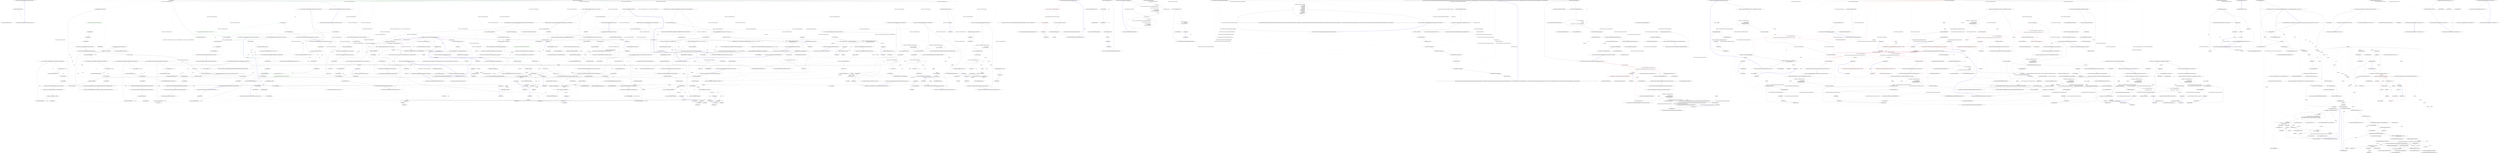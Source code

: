 digraph  {
n0 [label="Entry Nancy.Routing.Constraints.GuidRouteConstraint.TryMatch(string, string, out System.Guid)", span="11-11", cluster="Nancy.Routing.Constraints.GuidRouteConstraint.TryMatch(string, string, out System.Guid)"];
n1 [label="return Guid.TryParse(segment, out matchedValue);", span="13-13", cluster="Nancy.Routing.Constraints.GuidRouteConstraint.TryMatch(string, string, out System.Guid)"];
n2 [label="Exit Nancy.Routing.Constraints.GuidRouteConstraint.TryMatch(string, string, out System.Guid)", span="11-11", cluster="Nancy.Routing.Constraints.GuidRouteConstraint.TryMatch(string, string, out System.Guid)"];
n3 [label="Entry System.Guid.TryParse(string, out System.Guid)", span="0-0", cluster="System.Guid.TryParse(string, out System.Guid)"];
m0_262 [label="Entry Nancy.Tests.Unit.Sessions.CookieBasedSessionsFixture.Should_be_able_to_save_a_complex_object_to_session()", span="283-283", cluster="Nancy.Tests.Unit.Sessions.CookieBasedSessionsFixture.Should_be_able_to_save_a_complex_object_to_session()", file="CookieBasedSessionsFixture.cs"];
m0_269 [label="response.Cookies.Count.ShouldEqual(1)", span="293-293", cluster="Nancy.Tests.Unit.Sessions.CookieBasedSessionsFixture.Should_be_able_to_save_a_complex_object_to_session()", file="CookieBasedSessionsFixture.cs"];
m0_271 [label="cookie.Name.ShouldEqual(store.CookieName)", span="295-295", cluster="Nancy.Tests.Unit.Sessions.CookieBasedSessionsFixture.Should_be_able_to_save_a_complex_object_to_session()", file="CookieBasedSessionsFixture.cs"];
m0_270 [label="var cookie = response.Cookies.First()", span="294-294", cluster="Nancy.Tests.Unit.Sessions.CookieBasedSessionsFixture.Should_be_able_to_save_a_complex_object_to_session()", file="CookieBasedSessionsFixture.cs"];
m0_266 [label="var store = new CookieBasedSessions(this.rijndaelEncryptionProvider, this.defaultHmacProvider, this.defaultObjectSerializer)", span="288-288", cluster="Nancy.Tests.Unit.Sessions.CookieBasedSessionsFixture.Should_be_able_to_save_a_complex_object_to_session()", file="CookieBasedSessionsFixture.cs"];
m0_263 [label="var response = new Response()", span="285-285", cluster="Nancy.Tests.Unit.Sessions.CookieBasedSessionsFixture.Should_be_able_to_save_a_complex_object_to_session()", file="CookieBasedSessionsFixture.cs"];
m0_268 [label="store.Save(session, response)", span="291-291", cluster="Nancy.Tests.Unit.Sessions.CookieBasedSessionsFixture.Should_be_able_to_save_a_complex_object_to_session()", file="CookieBasedSessionsFixture.cs"];
m0_272 [label="cookie.Value.ShouldNotBeNull()", span="296-296", cluster="Nancy.Tests.Unit.Sessions.CookieBasedSessionsFixture.Should_be_able_to_save_a_complex_object_to_session()", file="CookieBasedSessionsFixture.cs"];
m0_273 [label="cookie.Value.ShouldNotBeEmpty()", span="297-297", cluster="Nancy.Tests.Unit.Sessions.CookieBasedSessionsFixture.Should_be_able_to_save_a_complex_object_to_session()", file="CookieBasedSessionsFixture.cs"];
m0_265 [label="var payload = new DefaultSessionObjectFormatterFixture.Payload(27, true, ''Test string'')", span="287-287", cluster="Nancy.Tests.Unit.Sessions.CookieBasedSessionsFixture.Should_be_able_to_save_a_complex_object_to_session()", file="CookieBasedSessionsFixture.cs"];
m0_267 [label="session[''testObject''] = payload", span="289-289", cluster="Nancy.Tests.Unit.Sessions.CookieBasedSessionsFixture.Should_be_able_to_save_a_complex_object_to_session()", file="CookieBasedSessionsFixture.cs"];
m0_264 [label="var session = new Session(new Dictionary<string, object>())", span="286-286", cluster="Nancy.Tests.Unit.Sessions.CookieBasedSessionsFixture.Should_be_able_to_save_a_complex_object_to_session()", file="CookieBasedSessionsFixture.cs"];
m0_274 [label="Exit Nancy.Tests.Unit.Sessions.CookieBasedSessionsFixture.Should_be_able_to_save_a_complex_object_to_session()", span="283-283", cluster="Nancy.Tests.Unit.Sessions.CookieBasedSessionsFixture.Should_be_able_to_save_a_complex_object_to_session()", file="CookieBasedSessionsFixture.cs"];
m0_14 [label="Entry Nancy.Cryptography.DefaultHmacProvider.DefaultHmacProvider(Nancy.Cryptography.IKeyGenerator)", span="29-29", cluster="Nancy.Cryptography.DefaultHmacProvider.DefaultHmacProvider(Nancy.Cryptography.IKeyGenerator)", file="CookieBasedSessionsFixture.cs"];
m0_275 [label="Entry Nancy.Tests.Unit.Sessions.DefaultSessionObjectFormatterFixture.Payload.Payload(int, bool, string)", span="81-81", cluster="Nancy.Tests.Unit.Sessions.DefaultSessionObjectFormatterFixture.Payload.Payload(int, bool, string)", file="CookieBasedSessionsFixture.cs"];
m0_139 [label="Entry Nancy.BeforePipeline.BeforePipeline()", span="9-9", cluster="Nancy.BeforePipeline.BeforePipeline()", file="CookieBasedSessionsFixture.cs"];
m0_249 [label="Entry Unk.WithSerializer", span="", cluster="Unk.WithSerializer", file="CookieBasedSessionsFixture.cs"];
m0_301 [label="Entry Nancy.Tests.Unit.Sessions.CookieBasedSessionsFixture.Should_generate_hmac()", span="334-334", cluster="Nancy.Tests.Unit.Sessions.CookieBasedSessionsFixture.Should_generate_hmac()", file="CookieBasedSessionsFixture.cs"];
m0_305 [label="cookieStore.Save(session, response)", span="343-343", cluster="Nancy.Tests.Unit.Sessions.CookieBasedSessionsFixture.Should_generate_hmac()", file="CookieBasedSessionsFixture.cs"];
m0_306 [label="A.CallTo(() => this.fakeHmacProvider.GenerateHmac(A<string>.Ignored))\r\n                .MustHaveHappened(Repeated.Exactly.Once)", span="345-346", cluster="Nancy.Tests.Unit.Sessions.CookieBasedSessionsFixture.Should_generate_hmac()", file="CookieBasedSessionsFixture.cs"];
m0_302 [label="var response = new Response()", span="336-336", cluster="Nancy.Tests.Unit.Sessions.CookieBasedSessionsFixture.Should_generate_hmac()", file="CookieBasedSessionsFixture.cs"];
m0_303 [label="var session = new Session(new Dictionary<string, object>\r\n                                      {\r\n                                          {''key1'', ''val1''},                                          \r\n                                      })", span="337-340", cluster="Nancy.Tests.Unit.Sessions.CookieBasedSessionsFixture.Should_generate_hmac()", file="CookieBasedSessionsFixture.cs"];
m0_304 [label="session[''key2''] = ''val2''", span="341-341", cluster="Nancy.Tests.Unit.Sessions.CookieBasedSessionsFixture.Should_generate_hmac()", file="CookieBasedSessionsFixture.cs"];
m0_307 [label="Exit Nancy.Tests.Unit.Sessions.CookieBasedSessionsFixture.Should_generate_hmac()", span="334-334", cluster="Nancy.Tests.Unit.Sessions.CookieBasedSessionsFixture.Should_generate_hmac()", file="CookieBasedSessionsFixture.cs"];
m0_15 [label="Entry Nancy.DefaultObjectSerializer.DefaultObjectSerializer()", span="7-7", cluster="Nancy.DefaultObjectSerializer.DefaultObjectSerializer()", file="CookieBasedSessionsFixture.cs"];
m0_419 [label="Entry Nancy.Url.Url()", span="20-20", cluster="Nancy.Url.Url()", file="CookieBasedSessionsFixture.cs"];
m0_81 [label="Entry Nancy.Tests.Unit.Sessions.CookieBasedSessionsFixture.CreateRequest(string, bool)", span="498-498", cluster="Nancy.Tests.Unit.Sessions.CookieBasedSessionsFixture.CreateRequest(string, bool)", file="CookieBasedSessionsFixture.cs"];
m0_409 [label="headers.Add(''cookie'', new[] { this.cookieStore.CookieName+ ''='' + HttpUtility.UrlEncode(sessionValue) })", span="504-504", cluster="Nancy.Tests.Unit.Sessions.CookieBasedSessionsFixture.CreateRequest(string, bool)", file="CookieBasedSessionsFixture.cs"];
m0_412 [label="cookieStore.Load(request)", span="511-511", cluster="Nancy.Tests.Unit.Sessions.CookieBasedSessionsFixture.CreateRequest(string, bool)", file="CookieBasedSessionsFixture.cs"];
m0_407 [label="var headers = new Dictionary<string, IEnumerable<string>>(1)", span="500-500", cluster="Nancy.Tests.Unit.Sessions.CookieBasedSessionsFixture.CreateRequest(string, bool)", file="CookieBasedSessionsFixture.cs"];
m0_408 [label="!string.IsNullOrEmpty(sessionValue)", span="502-502", cluster="Nancy.Tests.Unit.Sessions.CookieBasedSessionsFixture.CreateRequest(string, bool)", file="CookieBasedSessionsFixture.cs"];
m0_411 [label=load, span="509-509", cluster="Nancy.Tests.Unit.Sessions.CookieBasedSessionsFixture.CreateRequest(string, bool)", file="CookieBasedSessionsFixture.cs"];
m0_410 [label="var request = new Request(''GET'', new Url { Path = ''/'', Scheme = ''http'', Port = 9001, BasePath = ''goku.power'' }, CreateRequestStream(), headers)", span="507-507", cluster="Nancy.Tests.Unit.Sessions.CookieBasedSessionsFixture.CreateRequest(string, bool)", file="CookieBasedSessionsFixture.cs"];
m0_413 [label="return request;", span="514-514", cluster="Nancy.Tests.Unit.Sessions.CookieBasedSessionsFixture.CreateRequest(string, bool)", file="CookieBasedSessionsFixture.cs"];
m0_414 [label="Exit Nancy.Tests.Unit.Sessions.CookieBasedSessionsFixture.CreateRequest(string, bool)", span="498-498", cluster="Nancy.Tests.Unit.Sessions.CookieBasedSessionsFixture.CreateRequest(string, bool)", file="CookieBasedSessionsFixture.cs"];
m0_76 [label="Entry Nancy.Tests.Unit.Sessions.CookieBasedSessionsFixture.Should_load_an_empty_session_if_no_session_cookie_exists()", span="117-117", cluster="Nancy.Tests.Unit.Sessions.CookieBasedSessionsFixture.Should_load_an_empty_session_if_no_session_cookie_exists()", file="CookieBasedSessionsFixture.cs"];
m0_79 [label="result.Count.ShouldEqual(0)", span="123-123", cluster="Nancy.Tests.Unit.Sessions.CookieBasedSessionsFixture.Should_load_an_empty_session_if_no_session_cookie_exists()", file="CookieBasedSessionsFixture.cs"];
m0_77 [label="var request = CreateRequest(null)", span="119-119", cluster="Nancy.Tests.Unit.Sessions.CookieBasedSessionsFixture.Should_load_an_empty_session_if_no_session_cookie_exists()", file="CookieBasedSessionsFixture.cs"];
m0_78 [label="var result = cookieStore.Load(request)", span="121-121", cluster="Nancy.Tests.Unit.Sessions.CookieBasedSessionsFixture.Should_load_an_empty_session_if_no_session_cookie_exists()", file="CookieBasedSessionsFixture.cs"];
m0_80 [label="Exit Nancy.Tests.Unit.Sessions.CookieBasedSessionsFixture.Should_load_an_empty_session_if_no_session_cookie_exists()", span="117-117", cluster="Nancy.Tests.Unit.Sessions.CookieBasedSessionsFixture.Should_load_an_empty_session_if_no_session_cookie_exists()", file="CookieBasedSessionsFixture.cs"];
m0_323 [label="Entry Nancy.Tests.Unit.Sessions.CookieBasedSessionsFixture.Should_return_blank_session_if_hmac_changed()", span="365-365", cluster="Nancy.Tests.Unit.Sessions.CookieBasedSessionsFixture.Should_return_blank_session_if_hmac_changed()", file="CookieBasedSessionsFixture.cs"];
m0_330 [label="result.Count.ShouldEqual(0)", span="375-375", cluster="Nancy.Tests.Unit.Sessions.CookieBasedSessionsFixture.Should_return_blank_session_if_hmac_changed()", file="CookieBasedSessionsFixture.cs"];
m0_326 [label="var store = new CookieBasedSessions(this.rijndaelEncryptionProvider, this.defaultHmacProvider, this.defaultObjectSerializer)", span="369-369", cluster="Nancy.Tests.Unit.Sessions.CookieBasedSessionsFixture.Should_return_blank_session_if_hmac_changed()", file="CookieBasedSessionsFixture.cs"];
m0_328 [label="request.Cookies.Add(store.CookieName, inputValue)", span="371-371", cluster="Nancy.Tests.Unit.Sessions.CookieBasedSessionsFixture.Should_return_blank_session_if_hmac_changed()", file="CookieBasedSessionsFixture.cs"];
m0_329 [label="var result = store.Load(request)", span="373-373", cluster="Nancy.Tests.Unit.Sessions.CookieBasedSessionsFixture.Should_return_blank_session_if_hmac_changed()", file="CookieBasedSessionsFixture.cs"];
m0_325 [label="inputValue = HttpUtility.UrlEncode(inputValue)", span="368-368", cluster="Nancy.Tests.Unit.Sessions.CookieBasedSessionsFixture.Should_return_blank_session_if_hmac_changed()", file="CookieBasedSessionsFixture.cs"];
m0_327 [label="var request = new Request(''GET'', ''/'', ''http'')", span="370-370", cluster="Nancy.Tests.Unit.Sessions.CookieBasedSessionsFixture.Should_return_blank_session_if_hmac_changed()", file="CookieBasedSessionsFixture.cs"];
m0_324 [label="var inputValue = ''b'' + ValidHmac.Substring(1) + ValidData", span="367-367", cluster="Nancy.Tests.Unit.Sessions.CookieBasedSessionsFixture.Should_return_blank_session_if_hmac_changed()", file="CookieBasedSessionsFixture.cs"];
m0_331 [label="Exit Nancy.Tests.Unit.Sessions.CookieBasedSessionsFixture.Should_return_blank_session_if_hmac_changed()", span="365-365", cluster="Nancy.Tests.Unit.Sessions.CookieBasedSessionsFixture.Should_return_blank_session_if_hmac_changed()", file="CookieBasedSessionsFixture.cs"];
m0_234 [label="Entry Unk.Serialize", span="", cluster="Unk.Serialize", file="CookieBasedSessionsFixture.cs"];
m0_13 [label="Entry Nancy.Cryptography.PassphraseKeyGenerator.PassphraseKeyGenerator(string, byte[], int)", span="23-23", cluster="Nancy.Cryptography.PassphraseKeyGenerator.PassphraseKeyGenerator(string, byte[], int)", file="CookieBasedSessionsFixture.cs"];
m0_24 [label="Entry Nancy.Tests.Unit.Sessions.CookieBasedSessionsFixture.Should_save_nothing_if_the_session_has_not_changed()", span="59-59", cluster="Nancy.Tests.Unit.Sessions.CookieBasedSessionsFixture.Should_save_nothing_if_the_session_has_not_changed()", file="CookieBasedSessionsFixture.cs"];
m0_27 [label="response.Cookies.Count.ShouldEqual(0)", span="65-65", cluster="Nancy.Tests.Unit.Sessions.CookieBasedSessionsFixture.Should_save_nothing_if_the_session_has_not_changed()", file="CookieBasedSessionsFixture.cs"];
m0_26 [label="cookieStore.Save(new Session(new Dictionary<string, object> { { ''key'', ''value'' } }), response)", span="63-63", cluster="Nancy.Tests.Unit.Sessions.CookieBasedSessionsFixture.Should_save_nothing_if_the_session_has_not_changed()", file="CookieBasedSessionsFixture.cs"];
m0_25 [label="var response = new Response()", span="61-61", cluster="Nancy.Tests.Unit.Sessions.CookieBasedSessionsFixture.Should_save_nothing_if_the_session_has_not_changed()", file="CookieBasedSessionsFixture.cs"];
m0_28 [label="Exit Nancy.Tests.Unit.Sessions.CookieBasedSessionsFixture.Should_save_nothing_if_the_session_has_not_changed()", span="59-59", cluster="Nancy.Tests.Unit.Sessions.CookieBasedSessionsFixture.Should_save_nothing_if_the_session_has_not_changed()", file="CookieBasedSessionsFixture.cs"];
m0_93 [label="Entry Unk.UrlEncode", span="", cluster="Unk.UrlEncode", file="CookieBasedSessionsFixture.cs"];
m0_53 [label="Entry Nancy.Tests.Unit.Sessions.CookieBasedSessionsFixture.Should_save_cookie_as_http_only()", span="91-91", cluster="Nancy.Tests.Unit.Sessions.CookieBasedSessionsFixture.Should_save_cookie_as_http_only()", file="CookieBasedSessionsFixture.cs"];
m0_59 [label="response.Cookies.First().HttpOnly.ShouldEqual(true)", span="100-100", cluster="Nancy.Tests.Unit.Sessions.CookieBasedSessionsFixture.Should_save_cookie_as_http_only()", file="CookieBasedSessionsFixture.cs"];
m0_57 [label="A.CallTo(() => this.fakeEncryptionProvider.Encrypt(''key+1=val%3d1;'')).Returns(''encryptedkey+1=val%3d1;'')", span="96-96", cluster="Nancy.Tests.Unit.Sessions.CookieBasedSessionsFixture.Should_save_cookie_as_http_only()", file="CookieBasedSessionsFixture.cs"];
m0_58 [label="cookieStore.Save(session, response)", span="98-98", cluster="Nancy.Tests.Unit.Sessions.CookieBasedSessionsFixture.Should_save_cookie_as_http_only()", file="CookieBasedSessionsFixture.cs"];
m0_54 [label="var response = new Response()", span="93-93", cluster="Nancy.Tests.Unit.Sessions.CookieBasedSessionsFixture.Should_save_cookie_as_http_only()", file="CookieBasedSessionsFixture.cs"];
m0_56 [label="session[''key 1''] = ''val=1''", span="95-95", cluster="Nancy.Tests.Unit.Sessions.CookieBasedSessionsFixture.Should_save_cookie_as_http_only()", file="CookieBasedSessionsFixture.cs"];
m0_55 [label="var session = new Session()", span="94-94", cluster="Nancy.Tests.Unit.Sessions.CookieBasedSessionsFixture.Should_save_cookie_as_http_only()", file="CookieBasedSessionsFixture.cs"];
m0_60 [label="Exit Nancy.Tests.Unit.Sessions.CookieBasedSessionsFixture.Should_save_cookie_as_http_only()", span="91-91", cluster="Nancy.Tests.Unit.Sessions.CookieBasedSessionsFixture.Should_save_cookie_as_http_only()", file="CookieBasedSessionsFixture.cs"];
m0_180 [label="Entry Nancy.Tests.Unit.Sessions.CookieBasedSessionsFixture.Should_add_response_cookie_if_it_has_changed()", span="216-216", cluster="Nancy.Tests.Unit.Sessions.CookieBasedSessionsFixture.Should_add_response_cookie_if_it_has_changed()", file="CookieBasedSessionsFixture.cs"];
m0_186 [label="CookieBasedSessions.Enable(hooks, new CryptographyConfiguration(this.fakeEncryptionProvider, this.fakeHmacProvider)).WithSerializer(this.fakeObjectSerializer)", span="223-223", cluster="Nancy.Tests.Unit.Sessions.CookieBasedSessionsFixture.Should_add_response_cookie_if_it_has_changed()", file="CookieBasedSessionsFixture.cs"];
m0_187 [label="var request = CreateRequest(''encryptedkey1=value1'')", span="224-224", cluster="Nancy.Tests.Unit.Sessions.CookieBasedSessionsFixture.Should_add_response_cookie_if_it_has_changed()", file="CookieBasedSessionsFixture.cs"];
m0_188 [label="A.CallTo(() => this.fakeEncryptionProvider.Decrypt(''encryptedkey1=value1'')).Returns(''key1=value1;'')", span="225-225", cluster="Nancy.Tests.Unit.Sessions.CookieBasedSessionsFixture.Should_add_response_cookie_if_it_has_changed()", file="CookieBasedSessionsFixture.cs"];
m0_183 [label="var hooks = A.Fake<IPipelines>()", span="220-220", cluster="Nancy.Tests.Unit.Sessions.CookieBasedSessionsFixture.Should_add_response_cookie_if_it_has_changed()", file="CookieBasedSessionsFixture.cs"];
m0_185 [label="A.CallTo(() => hooks.AfterRequest).Returns(afterPipeline)", span="222-222", cluster="Nancy.Tests.Unit.Sessions.CookieBasedSessionsFixture.Should_add_response_cookie_if_it_has_changed()", file="CookieBasedSessionsFixture.cs"];
m0_190 [label="var nancyContext = new NancyContext() { Request = request, Response = response }", span="227-227", cluster="Nancy.Tests.Unit.Sessions.CookieBasedSessionsFixture.Should_add_response_cookie_if_it_has_changed()", file="CookieBasedSessionsFixture.cs"];
m0_192 [label="request.Session[''Testing''] = ''Test''", span="229-229", cluster="Nancy.Tests.Unit.Sessions.CookieBasedSessionsFixture.Should_add_response_cookie_if_it_has_changed()", file="CookieBasedSessionsFixture.cs"];
m0_189 [label="var response = A.Fake<Response>()", span="226-226", cluster="Nancy.Tests.Unit.Sessions.CookieBasedSessionsFixture.Should_add_response_cookie_if_it_has_changed()", file="CookieBasedSessionsFixture.cs"];
m0_184 [label="A.CallTo(() => hooks.BeforeRequest).Returns(beforePipeline)", span="221-221", cluster="Nancy.Tests.Unit.Sessions.CookieBasedSessionsFixture.Should_add_response_cookie_if_it_has_changed()", file="CookieBasedSessionsFixture.cs"];
m0_182 [label="var afterPipeline = new AfterPipeline()", span="219-219", cluster="Nancy.Tests.Unit.Sessions.CookieBasedSessionsFixture.Should_add_response_cookie_if_it_has_changed()", file="CookieBasedSessionsFixture.cs"];
m0_191 [label="beforePipeline.Invoke(nancyContext, new CancellationToken())", span="228-228", cluster="Nancy.Tests.Unit.Sessions.CookieBasedSessionsFixture.Should_add_response_cookie_if_it_has_changed()", file="CookieBasedSessionsFixture.cs"];
m0_193 [label="afterPipeline.Invoke(nancyContext, new CancellationToken())", span="231-231", cluster="Nancy.Tests.Unit.Sessions.CookieBasedSessionsFixture.Should_add_response_cookie_if_it_has_changed()", file="CookieBasedSessionsFixture.cs"];
m0_194 [label="response.Cookies.Count.ShouldEqual(1)", span="233-233", cluster="Nancy.Tests.Unit.Sessions.CookieBasedSessionsFixture.Should_add_response_cookie_if_it_has_changed()", file="CookieBasedSessionsFixture.cs"];
m0_181 [label="var beforePipeline = new BeforePipeline()", span="218-218", cluster="Nancy.Tests.Unit.Sessions.CookieBasedSessionsFixture.Should_add_response_cookie_if_it_has_changed()", file="CookieBasedSessionsFixture.cs"];
m0_195 [label="Exit Nancy.Tests.Unit.Sessions.CookieBasedSessionsFixture.Should_add_response_cookie_if_it_has_changed()", span="216-216", cluster="Nancy.Tests.Unit.Sessions.CookieBasedSessionsFixture.Should_add_response_cookie_if_it_has_changed()", file="CookieBasedSessionsFixture.cs"];
m0_83 [label="Entry Nancy.Tests.Unit.Sessions.CookieBasedSessionsFixture.Should_load_an_empty_session_if_session_cookie_is_invalid()", span="127-127", cluster="Nancy.Tests.Unit.Sessions.CookieBasedSessionsFixture.Should_load_an_empty_session_if_session_cookie_is_invalid()", file="CookieBasedSessionsFixture.cs"];
m0_90 [label="result.Count.ShouldEqual(0)", span="140-140", cluster="Nancy.Tests.Unit.Sessions.CookieBasedSessionsFixture.Should_load_an_empty_session_if_session_cookie_is_invalid()", file="CookieBasedSessionsFixture.cs"];
m0_86 [label="var store = new CookieBasedSessions(this.rijndaelEncryptionProvider, this.defaultHmacProvider, this.defaultObjectSerializer)", span="132-132", cluster="Nancy.Tests.Unit.Sessions.CookieBasedSessionsFixture.Should_load_an_empty_session_if_session_cookie_is_invalid()", file="CookieBasedSessionsFixture.cs"];
m0_88 [label="request.Cookies.Add(store.CookieName, inputValue)", span="134-134", cluster="Nancy.Tests.Unit.Sessions.CookieBasedSessionsFixture.Should_load_an_empty_session_if_session_cookie_is_invalid()", file="CookieBasedSessionsFixture.cs"];
m0_89 [label="var result = store.Load(request)", span="137-137", cluster="Nancy.Tests.Unit.Sessions.CookieBasedSessionsFixture.Should_load_an_empty_session_if_session_cookie_is_invalid()", file="CookieBasedSessionsFixture.cs"];
m0_85 [label="inputValue = HttpUtility.UrlEncode(inputValue)", span="131-131", cluster="Nancy.Tests.Unit.Sessions.CookieBasedSessionsFixture.Should_load_an_empty_session_if_session_cookie_is_invalid()", file="CookieBasedSessionsFixture.cs"];
m0_87 [label="var request = new Request(''GET'', ''/'', ''http'')", span="133-133", cluster="Nancy.Tests.Unit.Sessions.CookieBasedSessionsFixture.Should_load_an_empty_session_if_session_cookie_is_invalid()", file="CookieBasedSessionsFixture.cs"];
m0_84 [label="var inputValue = ValidHmac.Substring(0, 5)", span="130-130", cluster="Nancy.Tests.Unit.Sessions.CookieBasedSessionsFixture.Should_load_an_empty_session_if_session_cookie_is_invalid()", file="CookieBasedSessionsFixture.cs"];
m0_91 [label="Exit Nancy.Tests.Unit.Sessions.CookieBasedSessionsFixture.Should_load_an_empty_session_if_session_cookie_is_invalid()", span="127-127", cluster="Nancy.Tests.Unit.Sessions.CookieBasedSessionsFixture.Should_load_an_empty_session_if_session_cookie_is_invalid()", file="CookieBasedSessionsFixture.cs"];
m0_427 [label="Entry Nancy.IO.RequestStream.FromStream(System.IO.Stream, long, long, bool)", span="278-278", cluster="Nancy.IO.RequestStream.FromStream(System.IO.Stream, long, long, bool)", file="CookieBasedSessionsFixture.cs"];
m0_290 [label="Entry Nancy.Tests.Unit.Sessions.CookieBasedSessionsFixture.Should_encrypt_data()", span="318-318", cluster="Nancy.Tests.Unit.Sessions.CookieBasedSessionsFixture.Should_encrypt_data()", file="CookieBasedSessionsFixture.cs"];
m0_294 [label="cookieStore.Save(session, response)", span="327-327", cluster="Nancy.Tests.Unit.Sessions.CookieBasedSessionsFixture.Should_encrypt_data()", file="CookieBasedSessionsFixture.cs"];
m0_295 [label="A.CallTo(() => this.fakeEncryptionProvider.Encrypt(A<string>.Ignored))\r\n                .MustHaveHappened(Repeated.Exactly.Once)", span="329-330", cluster="Nancy.Tests.Unit.Sessions.CookieBasedSessionsFixture.Should_encrypt_data()", file="CookieBasedSessionsFixture.cs"];
m0_291 [label="var response = new Response()", span="320-320", cluster="Nancy.Tests.Unit.Sessions.CookieBasedSessionsFixture.Should_encrypt_data()", file="CookieBasedSessionsFixture.cs"];
m0_292 [label="var session = new Session(new Dictionary<string, object>\r\n                                      {\r\n                                          {''key1'', ''val1''},                                          \r\n                                      })", span="321-324", cluster="Nancy.Tests.Unit.Sessions.CookieBasedSessionsFixture.Should_encrypt_data()", file="CookieBasedSessionsFixture.cs"];
m0_293 [label="session[''key2''] = ''val2''", span="325-325", cluster="Nancy.Tests.Unit.Sessions.CookieBasedSessionsFixture.Should_encrypt_data()", file="CookieBasedSessionsFixture.cs"];
m0_296 [label="Exit Nancy.Tests.Unit.Sessions.CookieBasedSessionsFixture.Should_encrypt_data()", span="318-318", cluster="Nancy.Tests.Unit.Sessions.CookieBasedSessionsFixture.Should_encrypt_data()", file="CookieBasedSessionsFixture.cs"];
m0_21 [label="Entry Nancy.Response.Response()", span="29-29", cluster="Nancy.Response.Response()", file="CookieBasedSessionsFixture.cs"];
m0_276 [label="Entry object.ShouldNotBeNull()", span="150-150", cluster="object.ShouldNotBeNull()", file="CookieBasedSessionsFixture.cs"];
m0_168 [label="Entry Nancy.BeforePipeline.Invoke(Nancy.NancyContext, System.Threading.CancellationToken)", span="52-52", cluster="Nancy.BeforePipeline.Invoke(Nancy.NancyContext, System.Threading.CancellationToken)", file="CookieBasedSessionsFixture.cs"];
m0_300 [label="Entry Unk.Encrypt", span="", cluster="Unk.Encrypt", file="CookieBasedSessionsFixture.cs"];
m0_312 [label="Entry Nancy.Tests.Unit.Sessions.CookieBasedSessionsFixture.Should_load_valid_test_data()", span="350-350", cluster="Nancy.Tests.Unit.Sessions.CookieBasedSessionsFixture.Should_load_valid_test_data()", file="CookieBasedSessionsFixture.cs"];
m0_319 [label="result.Count.ShouldEqual(1)", span="360-360", cluster="Nancy.Tests.Unit.Sessions.CookieBasedSessionsFixture.Should_load_valid_test_data()", file="CookieBasedSessionsFixture.cs"];
m0_320 [label="result.First().Value.ShouldBeOfType(typeof(DefaultSessionObjectFormatterFixture.Payload))", span="361-361", cluster="Nancy.Tests.Unit.Sessions.CookieBasedSessionsFixture.Should_load_valid_test_data()", file="CookieBasedSessionsFixture.cs"];
m0_315 [label="var store = new CookieBasedSessions(this.rijndaelEncryptionProvider, this.defaultHmacProvider, this.defaultObjectSerializer)", span="354-354", cluster="Nancy.Tests.Unit.Sessions.CookieBasedSessionsFixture.Should_load_valid_test_data()", file="CookieBasedSessionsFixture.cs"];
m0_317 [label="request.Cookies.Add(store.CookieName, inputValue)", span="356-356", cluster="Nancy.Tests.Unit.Sessions.CookieBasedSessionsFixture.Should_load_valid_test_data()", file="CookieBasedSessionsFixture.cs"];
m0_318 [label="var result = store.Load(request)", span="358-358", cluster="Nancy.Tests.Unit.Sessions.CookieBasedSessionsFixture.Should_load_valid_test_data()", file="CookieBasedSessionsFixture.cs"];
m0_314 [label="inputValue = HttpUtility.UrlEncode(inputValue)", span="353-353", cluster="Nancy.Tests.Unit.Sessions.CookieBasedSessionsFixture.Should_load_valid_test_data()", file="CookieBasedSessionsFixture.cs"];
m0_316 [label="var request = new Request(''GET'', ''/'', ''http'')", span="355-355", cluster="Nancy.Tests.Unit.Sessions.CookieBasedSessionsFixture.Should_load_valid_test_data()", file="CookieBasedSessionsFixture.cs"];
m0_313 [label="var inputValue = ValidHmac + ValidData", span="352-352", cluster="Nancy.Tests.Unit.Sessions.CookieBasedSessionsFixture.Should_load_valid_test_data()", file="CookieBasedSessionsFixture.cs"];
m0_321 [label="Exit Nancy.Tests.Unit.Sessions.CookieBasedSessionsFixture.Should_load_valid_test_data()", span="350-350", cluster="Nancy.Tests.Unit.Sessions.CookieBasedSessionsFixture.Should_load_valid_test_data()", file="CookieBasedSessionsFixture.cs"];
m0_424 [label="Entry Nancy.Tests.Unit.Sessions.CookieBasedSessionsFixture.CreateRequestStream(System.IO.Stream)", span="522-522", cluster="Nancy.Tests.Unit.Sessions.CookieBasedSessionsFixture.CreateRequestStream(System.IO.Stream)", file="CookieBasedSessionsFixture.cs"];
m0_425 [label="return RequestStream.FromStream(stream, 0, 1, true);", span="524-524", cluster="Nancy.Tests.Unit.Sessions.CookieBasedSessionsFixture.CreateRequestStream(System.IO.Stream)", file="CookieBasedSessionsFixture.cs"];
m0_426 [label="Exit Nancy.Tests.Unit.Sessions.CookieBasedSessionsFixture.CreateRequestStream(System.IO.Stream)", span="522-522", cluster="Nancy.Tests.Unit.Sessions.CookieBasedSessionsFixture.CreateRequestStream(System.IO.Stream)", file="CookieBasedSessionsFixture.cs"];
m0_150 [label="Entry Nancy.Tests.Unit.Sessions.CookieBasedSessionsFixture.Should_only_not_add_response_cookie_if_it_has_not_changed()", span="196-196", cluster="Nancy.Tests.Unit.Sessions.CookieBasedSessionsFixture.Should_only_not_add_response_cookie_if_it_has_not_changed()", file="CookieBasedSessionsFixture.cs"];
m0_156 [label="CookieBasedSessions.Enable(hooks, new CryptographyConfiguration(this.fakeEncryptionProvider, this.fakeHmacProvider)).WithSerializer(this.fakeObjectSerializer)", span="203-203", cluster="Nancy.Tests.Unit.Sessions.CookieBasedSessionsFixture.Should_only_not_add_response_cookie_if_it_has_not_changed()", file="CookieBasedSessionsFixture.cs"];
m0_157 [label="var request = CreateRequest(''encryptedkey1=value1'')", span="204-204", cluster="Nancy.Tests.Unit.Sessions.CookieBasedSessionsFixture.Should_only_not_add_response_cookie_if_it_has_not_changed()", file="CookieBasedSessionsFixture.cs"];
m0_158 [label="A.CallTo(() => this.fakeEncryptionProvider.Decrypt(''encryptedkey1=value1'')).Returns(''key1=value1;'')", span="205-205", cluster="Nancy.Tests.Unit.Sessions.CookieBasedSessionsFixture.Should_only_not_add_response_cookie_if_it_has_not_changed()", file="CookieBasedSessionsFixture.cs"];
m0_153 [label="var hooks = A.Fake<IPipelines>()", span="200-200", cluster="Nancy.Tests.Unit.Sessions.CookieBasedSessionsFixture.Should_only_not_add_response_cookie_if_it_has_not_changed()", file="CookieBasedSessionsFixture.cs"];
m0_155 [label="A.CallTo(() => hooks.AfterRequest).Returns(afterPipeline)", span="202-202", cluster="Nancy.Tests.Unit.Sessions.CookieBasedSessionsFixture.Should_only_not_add_response_cookie_if_it_has_not_changed()", file="CookieBasedSessionsFixture.cs"];
m0_160 [label="var nancyContext = new NancyContext() { Request = request, Response = response }", span="207-207", cluster="Nancy.Tests.Unit.Sessions.CookieBasedSessionsFixture.Should_only_not_add_response_cookie_if_it_has_not_changed()", file="CookieBasedSessionsFixture.cs"];
m0_159 [label="var response = A.Fake<Response>()", span="206-206", cluster="Nancy.Tests.Unit.Sessions.CookieBasedSessionsFixture.Should_only_not_add_response_cookie_if_it_has_not_changed()", file="CookieBasedSessionsFixture.cs"];
m0_154 [label="A.CallTo(() => hooks.BeforeRequest).Returns(beforePipeline)", span="201-201", cluster="Nancy.Tests.Unit.Sessions.CookieBasedSessionsFixture.Should_only_not_add_response_cookie_if_it_has_not_changed()", file="CookieBasedSessionsFixture.cs"];
m0_152 [label="var afterPipeline = new AfterPipeline()", span="199-199", cluster="Nancy.Tests.Unit.Sessions.CookieBasedSessionsFixture.Should_only_not_add_response_cookie_if_it_has_not_changed()", file="CookieBasedSessionsFixture.cs"];
m0_161 [label="beforePipeline.Invoke(nancyContext, new CancellationToken())", span="208-208", cluster="Nancy.Tests.Unit.Sessions.CookieBasedSessionsFixture.Should_only_not_add_response_cookie_if_it_has_not_changed()", file="CookieBasedSessionsFixture.cs"];
m0_162 [label="afterPipeline.Invoke(nancyContext, new CancellationToken())", span="210-210", cluster="Nancy.Tests.Unit.Sessions.CookieBasedSessionsFixture.Should_only_not_add_response_cookie_if_it_has_not_changed()", file="CookieBasedSessionsFixture.cs"];
m0_163 [label="response.Cookies.Count.ShouldEqual(0)", span="212-212", cluster="Nancy.Tests.Unit.Sessions.CookieBasedSessionsFixture.Should_only_not_add_response_cookie_if_it_has_not_changed()", file="CookieBasedSessionsFixture.cs"];
m0_151 [label="var beforePipeline = new BeforePipeline()", span="198-198", cluster="Nancy.Tests.Unit.Sessions.CookieBasedSessionsFixture.Should_only_not_add_response_cookie_if_it_has_not_changed()", file="CookieBasedSessionsFixture.cs"];
m0_164 [label="Exit Nancy.Tests.Unit.Sessions.CookieBasedSessionsFixture.Should_only_not_add_response_cookie_if_it_has_not_changed()", span="196-196", cluster="Nancy.Tests.Unit.Sessions.CookieBasedSessionsFixture.Should_only_not_add_response_cookie_if_it_has_not_changed()", file="CookieBasedSessionsFixture.cs"];
m0_362 [label="Entry Nancy.Tests.Unit.Sessions.CookieBasedSessionsFixture.Should_use_CookieName_when_config_provides_cookiename_value()", span="422-422", cluster="Nancy.Tests.Unit.Sessions.CookieBasedSessionsFixture.Should_use_CookieName_when_config_provides_cookiename_value()", file="CookieBasedSessionsFixture.cs"];
m0_363 [label="var cryptoConfig = new CryptographyConfiguration(this.fakeEncryptionProvider, this.fakeHmacProvider)", span="425-425", cluster="Nancy.Tests.Unit.Sessions.CookieBasedSessionsFixture.Should_use_CookieName_when_config_provides_cookiename_value()", file="CookieBasedSessionsFixture.cs"];
m0_364 [label="var storeConfig = new CookieBasedSessionsConfiguration(cryptoConfig)\r\n            {\r\n                CookieName = ''NamedCookie'',\r\n                Serializer = this.fakeObjectSerializer\r\n            }", span="426-430", cluster="Nancy.Tests.Unit.Sessions.CookieBasedSessionsFixture.Should_use_CookieName_when_config_provides_cookiename_value()", file="CookieBasedSessionsFixture.cs"];
m0_366 [label="var response = new Response()", span="434-434", cluster="Nancy.Tests.Unit.Sessions.CookieBasedSessionsFixture.Should_use_CookieName_when_config_provides_cookiename_value()", file="CookieBasedSessionsFixture.cs"];
m0_369 [label="store.Save(session, response)", span="440-440", cluster="Nancy.Tests.Unit.Sessions.CookieBasedSessionsFixture.Should_use_CookieName_when_config_provides_cookiename_value()", file="CookieBasedSessionsFixture.cs"];
m0_365 [label="var store = new CookieBasedSessions(storeConfig)", span="431-431", cluster="Nancy.Tests.Unit.Sessions.CookieBasedSessionsFixture.Should_use_CookieName_when_config_provides_cookiename_value()", file="CookieBasedSessionsFixture.cs"];
m0_370 [label="response.Cookies.ShouldHave(c => c.Name == storeConfig.CookieName)", span="443-443", cluster="Nancy.Tests.Unit.Sessions.CookieBasedSessionsFixture.Should_use_CookieName_when_config_provides_cookiename_value()", file="CookieBasedSessionsFixture.cs"];
m0_367 [label="var session = new Session(new Dictionary<string, object>\r\n                                        {\r\n                                            {''key1'', ''val1''},\r\n                                        })", span="435-438", cluster="Nancy.Tests.Unit.Sessions.CookieBasedSessionsFixture.Should_use_CookieName_when_config_provides_cookiename_value()", file="CookieBasedSessionsFixture.cs"];
m0_368 [label="session[''key2''] = ''val2''", span="439-439", cluster="Nancy.Tests.Unit.Sessions.CookieBasedSessionsFixture.Should_use_CookieName_when_config_provides_cookiename_value()", file="CookieBasedSessionsFixture.cs"];
m0_371 [label="Exit Nancy.Tests.Unit.Sessions.CookieBasedSessionsFixture.Should_use_CookieName_when_config_provides_cookiename_value()", span="422-422", cluster="Nancy.Tests.Unit.Sessions.CookieBasedSessionsFixture.Should_use_CookieName_when_config_provides_cookiename_value()", file="CookieBasedSessionsFixture.cs"];
m0_142 [label="Entry Unk.Enable", span="", cluster="Unk.Enable", file="CookieBasedSessionsFixture.cs"];
m0_11 [label="Entry Nancy.Session.CookieBasedSessions.CookieBasedSessions(Nancy.Cryptography.IEncryptionProvider, Nancy.Cryptography.IHmacProvider, Nancy.IObjectSerializer)", span="36-36", cluster="Nancy.Session.CookieBasedSessions.CookieBasedSessions(Nancy.Cryptography.IEncryptionProvider, Nancy.Cryptography.IHmacProvider, Nancy.IObjectSerializer)", file="CookieBasedSessionsFixture.cs"];
m0_47 [label="Entry System.Collections.Generic.IEnumerable<TSource>.First<TSource>()", span="0-0", cluster="System.Collections.Generic.IEnumerable<TSource>.First<TSource>()", file="CookieBasedSessionsFixture.cs"];
m0_259 [label="Entry lambda expression", span="279-279", cluster="lambda expression", file="CookieBasedSessionsFixture.cs"];
m0_50 [label="this.fakeEncryptionProvider.Encrypt(''key1=val1;key2=val2;'')", span="77-77", cluster="lambda expression", file="CookieBasedSessionsFixture.cs"];
m0_63 [label="this.fakeEncryptionProvider.Encrypt(''key+1=val%3d1;'')", span="96-96", cluster="lambda expression", file="CookieBasedSessionsFixture.cs"];
m0_74 [label="this.fakeEncryptionProvider.Encrypt(''key+1=val%3d1;'')", span="109-109", cluster="lambda expression", file="CookieBasedSessionsFixture.cs"];
m0_104 [label="this.fakeEncryptionProvider.Decrypt(''encryptedkey1=value1'')", span="147-147", cluster="lambda expression", file="CookieBasedSessionsFixture.cs"];
m0_116 [label="this.fakeEncryptionProvider.Decrypt(''encryptedkey1=value1;key2=value2'')", span="159-159", cluster="lambda expression", file="CookieBasedSessionsFixture.cs"];
m0_127 [label="this.fakeEncryptionProvider.Decrypt(''encryptedkey+1=val%3D1;'')", span="172-172", cluster="lambda expression", file="CookieBasedSessionsFixture.cs"];
m0_178 [label="this.fakeEncryptionProvider.Decrypt(''encryptedkey1=value1'')", span="205-205", cluster="lambda expression", file="CookieBasedSessionsFixture.cs"];
m0_203 [label="this.fakeEncryptionProvider.Decrypt(''encryptedkey1=value1'')", span="225-225", cluster="lambda expression", file="CookieBasedSessionsFixture.cs"];
m0_216 [label="this.fakeEncryptionProvider.Decrypt(''encryptedkey1=value1'')", span="240-240", cluster="lambda expression", file="CookieBasedSessionsFixture.cs"];
m0_257 [label="this.fakeEncryptionProvider.Decrypt(''encryptedkey1=value1'')", span="272-272", cluster="lambda expression", file="CookieBasedSessionsFixture.cs"];
m0_298 [label="this.fakeEncryptionProvider.Encrypt(A<string>.Ignored)", span="329-329", cluster="lambda expression", file="CookieBasedSessionsFixture.cs"];
m0_309 [label="this.fakeHmacProvider.GenerateHmac(A<string>.Ignored)", span="345-345", cluster="lambda expression", file="CookieBasedSessionsFixture.cs"];
m0_126 [label="Entry lambda expression", span="172-172", cluster="lambda expression", file="CookieBasedSessionsFixture.cs"];
m0_73 [label="Entry lambda expression", span="109-109", cluster="lambda expression", file="CookieBasedSessionsFixture.cs"];
m0_49 [label="Entry lambda expression", span="77-77", cluster="lambda expression", file="CookieBasedSessionsFixture.cs"];
m0_51 [label="Exit lambda expression", span="77-77", cluster="lambda expression", file="CookieBasedSessionsFixture.cs"];
m0_62 [label="Entry lambda expression", span="96-96", cluster="lambda expression", file="CookieBasedSessionsFixture.cs"];
m0_64 [label="Exit lambda expression", span="96-96", cluster="lambda expression", file="CookieBasedSessionsFixture.cs"];
m0_75 [label="Exit lambda expression", span="109-109", cluster="lambda expression", file="CookieBasedSessionsFixture.cs"];
m0_103 [label="Entry lambda expression", span="147-147", cluster="lambda expression", file="CookieBasedSessionsFixture.cs"];
m0_105 [label="Exit lambda expression", span="147-147", cluster="lambda expression", file="CookieBasedSessionsFixture.cs"];
m0_115 [label="Entry lambda expression", span="159-159", cluster="lambda expression", file="CookieBasedSessionsFixture.cs"];
m0_117 [label="Exit lambda expression", span="159-159", cluster="lambda expression", file="CookieBasedSessionsFixture.cs"];
m0_128 [label="Exit lambda expression", span="172-172", cluster="lambda expression", file="CookieBasedSessionsFixture.cs"];
m0_177 [label="Entry lambda expression", span="205-205", cluster="lambda expression", file="CookieBasedSessionsFixture.cs"];
m0_179 [label="Exit lambda expression", span="205-205", cluster="lambda expression", file="CookieBasedSessionsFixture.cs"];
m0_202 [label="Entry lambda expression", span="225-225", cluster="lambda expression", file="CookieBasedSessionsFixture.cs"];
m0_204 [label="Exit lambda expression", span="225-225", cluster="lambda expression", file="CookieBasedSessionsFixture.cs"];
m0_215 [label="Entry lambda expression", span="240-240", cluster="lambda expression", file="CookieBasedSessionsFixture.cs"];
m0_217 [label="Exit lambda expression", span="240-240", cluster="lambda expression", file="CookieBasedSessionsFixture.cs"];
m0_256 [label="Entry lambda expression", span="272-272", cluster="lambda expression", file="CookieBasedSessionsFixture.cs"];
m0_258 [label="Exit lambda expression", span="272-272", cluster="lambda expression", file="CookieBasedSessionsFixture.cs"];
m0_297 [label="Entry lambda expression", span="329-329", cluster="lambda expression", file="CookieBasedSessionsFixture.cs"];
m0_299 [label="Exit lambda expression", span="329-329", cluster="lambda expression", file="CookieBasedSessionsFixture.cs"];
m0_308 [label="Entry lambda expression", span="345-345", cluster="lambda expression", file="CookieBasedSessionsFixture.cs"];
m0_310 [label="Exit lambda expression", span="345-345", cluster="lambda expression", file="CookieBasedSessionsFixture.cs"];
m0_376 [label="c.Name == storeConfig.CookieName", span="443-443", cluster="lambda expression", file="CookieBasedSessionsFixture.cs"];
m0_391 [label="c.Name == storeConfig.CookieName", span="468-468", cluster="lambda expression", file="CookieBasedSessionsFixture.cs"];
m0_405 [label="c.Name == storeConfig.CookieName", span="494-494", cluster="lambda expression", file="CookieBasedSessionsFixture.cs"];
m0_145 [label="hooks.BeforeRequest", span="186-186", cluster="lambda expression", file="CookieBasedSessionsFixture.cs"];
m0_148 [label="hooks.AfterRequest", span="187-187", cluster="lambda expression", file="CookieBasedSessionsFixture.cs"];
m0_147 [label="Entry lambda expression", span="187-187", cluster="lambda expression", file="CookieBasedSessionsFixture.cs"];
m0_172 [label="hooks.BeforeRequest", span="201-201", cluster="lambda expression", file="CookieBasedSessionsFixture.cs"];
m0_175 [label="hooks.AfterRequest", span="202-202", cluster="lambda expression", file="CookieBasedSessionsFixture.cs"];
m0_174 [label="Entry lambda expression", span="202-202", cluster="lambda expression", file="CookieBasedSessionsFixture.cs"];
m0_197 [label="hooks.BeforeRequest", span="221-221", cluster="lambda expression", file="CookieBasedSessionsFixture.cs"];
m0_200 [label="hooks.AfterRequest", span="222-222", cluster="lambda expression", file="CookieBasedSessionsFixture.cs"];
m0_199 [label="Entry lambda expression", span="222-222", cluster="lambda expression", file="CookieBasedSessionsFixture.cs"];
m0_219 [label="fakeFormatter.Deserialize(''value1'')", span="246-246", cluster="lambda expression", file="CookieBasedSessionsFixture.cs"];
m0_232 [label="fakeFormatter.Serialize(''value1'')", span="260-260", cluster="lambda expression", file="CookieBasedSessionsFixture.cs"];
m0_260 [label="fakeFormatter.Deserialize(A<string>.Ignored)", span="279-279", cluster="lambda expression", file="CookieBasedSessionsFixture.cs"];
m0_251 [label="hooks.BeforeRequest", span="269-269", cluster="lambda expression", file="CookieBasedSessionsFixture.cs"];
m0_254 [label="hooks.AfterRequest", span="270-270", cluster="lambda expression", file="CookieBasedSessionsFixture.cs"];
m0_375 [label="Entry lambda expression", span="443-443", cluster="lambda expression", file="CookieBasedSessionsFixture.cs"];
m0_377 [label="Exit lambda expression", span="443-443", cluster="lambda expression", file="CookieBasedSessionsFixture.cs"];
m0_390 [label="Entry lambda expression", span="468-468", cluster="lambda expression", file="CookieBasedSessionsFixture.cs"];
m0_392 [label="Exit lambda expression", span="468-468", cluster="lambda expression", file="CookieBasedSessionsFixture.cs"];
m0_404 [label="Entry lambda expression", span="494-494", cluster="lambda expression", file="CookieBasedSessionsFixture.cs"];
m0_406 [label="Exit lambda expression", span="494-494", cluster="lambda expression", file="CookieBasedSessionsFixture.cs"];
m0_144 [label="Entry lambda expression", span="186-186", cluster="lambda expression", file="CookieBasedSessionsFixture.cs"];
m0_171 [label="Entry lambda expression", span="201-201", cluster="lambda expression", file="CookieBasedSessionsFixture.cs"];
m0_196 [label="Entry lambda expression", span="221-221", cluster="lambda expression", file="CookieBasedSessionsFixture.cs"];
m0_218 [label="Entry lambda expression", span="246-246", cluster="lambda expression", file="CookieBasedSessionsFixture.cs"];
m0_231 [label="Entry lambda expression", span="260-260", cluster="lambda expression", file="CookieBasedSessionsFixture.cs"];
m0_250 [label="Entry lambda expression", span="269-269", cluster="lambda expression", file="CookieBasedSessionsFixture.cs"];
m0_253 [label="Entry lambda expression", span="270-270", cluster="lambda expression", file="CookieBasedSessionsFixture.cs"];
m0_146 [label="Exit lambda expression", span="186-186", cluster="lambda expression", file="CookieBasedSessionsFixture.cs"];
m0_149 [label="Exit lambda expression", span="187-187", cluster="lambda expression", file="CookieBasedSessionsFixture.cs"];
m0_173 [label="Exit lambda expression", span="201-201", cluster="lambda expression", file="CookieBasedSessionsFixture.cs"];
m0_176 [label="Exit lambda expression", span="202-202", cluster="lambda expression", file="CookieBasedSessionsFixture.cs"];
m0_198 [label="Exit lambda expression", span="221-221", cluster="lambda expression", file="CookieBasedSessionsFixture.cs"];
m0_201 [label="Exit lambda expression", span="222-222", cluster="lambda expression", file="CookieBasedSessionsFixture.cs"];
m0_220 [label="Exit lambda expression", span="246-246", cluster="lambda expression", file="CookieBasedSessionsFixture.cs"];
m0_233 [label="Exit lambda expression", span="260-260", cluster="lambda expression", file="CookieBasedSessionsFixture.cs"];
m0_261 [label="Exit lambda expression", span="279-279", cluster="lambda expression", file="CookieBasedSessionsFixture.cs"];
m0_252 [label="Exit lambda expression", span="269-269", cluster="lambda expression", file="CookieBasedSessionsFixture.cs"];
m0_255 [label="Exit lambda expression", span="270-270", cluster="lambda expression", file="CookieBasedSessionsFixture.cs"];
m0_423 [label="Entry System.IO.MemoryStream.MemoryStream()", span="0-0", cluster="System.IO.MemoryStream.MemoryStream()", file="CookieBasedSessionsFixture.cs"];
m0_118 [label="Entry Nancy.Tests.Unit.Sessions.CookieBasedSessionsFixture.Should_load_properly_decode_the_url_safe_session()", span="169-169", cluster="Nancy.Tests.Unit.Sessions.CookieBasedSessionsFixture.Should_load_properly_decode_the_url_safe_session()", file="CookieBasedSessionsFixture.cs"];
m0_119 [label="var request = CreateRequest(Nancy.Helpers.HttpUtility.UrlEncode(''encryptedkey+1=val%3D1;''))", span="171-171", cluster="Nancy.Tests.Unit.Sessions.CookieBasedSessionsFixture.Should_load_properly_decode_the_url_safe_session()", color=green, community=0, file="CookieBasedSessionsFixture.cs"];
m0_120 [label="A.CallTo(() => this.fakeEncryptionProvider.Decrypt(''encryptedkey+1=val%3D1;'')).Returns(''key+1=val%3D1;'')", span="172-172", cluster="Nancy.Tests.Unit.Sessions.CookieBasedSessionsFixture.Should_load_properly_decode_the_url_safe_session()", file="CookieBasedSessionsFixture.cs"];
m0_121 [label="var session = cookieStore.Load(request)", span="174-174", cluster="Nancy.Tests.Unit.Sessions.CookieBasedSessionsFixture.Should_load_properly_decode_the_url_safe_session()", file="CookieBasedSessionsFixture.cs"];
m0_122 [label="session.Count.ShouldEqual(1)", span="176-176", cluster="Nancy.Tests.Unit.Sessions.CookieBasedSessionsFixture.Should_load_properly_decode_the_url_safe_session()", file="CookieBasedSessionsFixture.cs"];
m0_123 [label="session[''key 1''].ShouldEqual(''val=1'')", span="177-177", cluster="Nancy.Tests.Unit.Sessions.CookieBasedSessionsFixture.Should_load_properly_decode_the_url_safe_session()", file="CookieBasedSessionsFixture.cs"];
m0_124 [label="Exit Nancy.Tests.Unit.Sessions.CookieBasedSessionsFixture.Should_load_properly_decode_the_url_safe_session()", span="169-169", cluster="Nancy.Tests.Unit.Sessions.CookieBasedSessionsFixture.Should_load_properly_decode_the_url_safe_session()", file="CookieBasedSessionsFixture.cs"];
m0_46 [label="Entry Unk.Returns", span="", cluster="Unk.Returns", file="CookieBasedSessionsFixture.cs"];
m0_95 [label="Entry System.Collections.Generic.IDictionary<TKey, TValue>.Add(TKey, TValue)", span="0-0", cluster="System.Collections.Generic.IDictionary<TKey, TValue>.Add(TKey, TValue)", file="CookieBasedSessionsFixture.cs"];
m0_141 [label="Entry Nancy.Cryptography.CryptographyConfiguration.CryptographyConfiguration(Nancy.Cryptography.IEncryptionProvider, Nancy.Cryptography.IHmacProvider)", span="24-24", cluster="Nancy.Cryptography.CryptographyConfiguration.CryptographyConfiguration(Nancy.Cryptography.IEncryptionProvider, Nancy.Cryptography.IHmacProvider)", file="CookieBasedSessionsFixture.cs"];
m0_332 [label="Entry string.Substring(int)", span="0-0", cluster="string.Substring(int)", file="CookieBasedSessionsFixture.cs"];
m0_107 [label="Entry Nancy.Tests.Unit.Sessions.CookieBasedSessionsFixture.Should_load_a_multi_valued_session()", span="156-156", cluster="Nancy.Tests.Unit.Sessions.CookieBasedSessionsFixture.Should_load_a_multi_valued_session()", file="CookieBasedSessionsFixture.cs"];
m0_111 [label="session.Count.ShouldEqual(2)", span="163-163", cluster="Nancy.Tests.Unit.Sessions.CookieBasedSessionsFixture.Should_load_a_multi_valued_session()", file="CookieBasedSessionsFixture.cs"];
m0_112 [label="session[''key1''].ShouldEqual(''value1'')", span="164-164", cluster="Nancy.Tests.Unit.Sessions.CookieBasedSessionsFixture.Should_load_a_multi_valued_session()", file="CookieBasedSessionsFixture.cs"];
m0_113 [label="session[''key2''].ShouldEqual(''value2'')", span="165-165", cluster="Nancy.Tests.Unit.Sessions.CookieBasedSessionsFixture.Should_load_a_multi_valued_session()", file="CookieBasedSessionsFixture.cs"];
m0_108 [label="var request = CreateRequest(''encryptedkey1=value1;key2=value2'')", span="158-158", cluster="Nancy.Tests.Unit.Sessions.CookieBasedSessionsFixture.Should_load_a_multi_valued_session()", file="CookieBasedSessionsFixture.cs"];
m0_109 [label="A.CallTo(() => this.fakeEncryptionProvider.Decrypt(''encryptedkey1=value1;key2=value2'')).Returns(''key1=value1;key2=value2'')", span="159-159", cluster="Nancy.Tests.Unit.Sessions.CookieBasedSessionsFixture.Should_load_a_multi_valued_session()", file="CookieBasedSessionsFixture.cs"];
m0_110 [label="var session = cookieStore.Load(request)", span="161-161", cluster="Nancy.Tests.Unit.Sessions.CookieBasedSessionsFixture.Should_load_a_multi_valued_session()", file="CookieBasedSessionsFixture.cs"];
m0_114 [label="Exit Nancy.Tests.Unit.Sessions.CookieBasedSessionsFixture.Should_load_a_multi_valued_session()", span="156-156", cluster="Nancy.Tests.Unit.Sessions.CookieBasedSessionsFixture.Should_load_a_multi_valued_session()", file="CookieBasedSessionsFixture.cs"];
m0_82 [label="Entry Nancy.Session.CookieBasedSessions.Load(Nancy.Request)", span="166-166", cluster="Nancy.Session.CookieBasedSessions.Load(Nancy.Request)", file="CookieBasedSessionsFixture.cs"];
m0_96 [label="Entry Nancy.Tests.Unit.Sessions.CookieBasedSessionsFixture.Should_load_a_single_valued_session()", span="144-144", cluster="Nancy.Tests.Unit.Sessions.CookieBasedSessionsFixture.Should_load_a_single_valued_session()", file="CookieBasedSessionsFixture.cs"];
m0_100 [label="session.Count.ShouldEqual(1)", span="151-151", cluster="Nancy.Tests.Unit.Sessions.CookieBasedSessionsFixture.Should_load_a_single_valued_session()", file="CookieBasedSessionsFixture.cs"];
m0_101 [label="session[''key1''].ShouldEqual(''value1'')", span="152-152", cluster="Nancy.Tests.Unit.Sessions.CookieBasedSessionsFixture.Should_load_a_single_valued_session()", file="CookieBasedSessionsFixture.cs"];
m0_97 [label="var request = CreateRequest(''encryptedkey1=value1'')", span="146-146", cluster="Nancy.Tests.Unit.Sessions.CookieBasedSessionsFixture.Should_load_a_single_valued_session()", file="CookieBasedSessionsFixture.cs"];
m0_98 [label="A.CallTo(() => this.fakeEncryptionProvider.Decrypt(''encryptedkey1=value1'')).Returns(''key1=value1;'')", span="147-147", cluster="Nancy.Tests.Unit.Sessions.CookieBasedSessionsFixture.Should_load_a_single_valued_session()", file="CookieBasedSessionsFixture.cs"];
m0_99 [label="var session = cookieStore.Load(request)", span="149-149", cluster="Nancy.Tests.Unit.Sessions.CookieBasedSessionsFixture.Should_load_a_single_valued_session()", file="CookieBasedSessionsFixture.cs"];
m0_102 [label="Exit Nancy.Tests.Unit.Sessions.CookieBasedSessionsFixture.Should_load_a_single_valued_session()", span="144-144", cluster="Nancy.Tests.Unit.Sessions.CookieBasedSessionsFixture.Should_load_a_single_valued_session()", file="CookieBasedSessionsFixture.cs"];
m0_214 [label="Entry Unk.MustHaveHappened", span="", cluster="Unk.MustHaveHappened", file="CookieBasedSessionsFixture.cs"];
m0_221 [label="Entry Unk.Deserialize", span="", cluster="Unk.Deserialize", file="CookieBasedSessionsFixture.cs"];
m0_167 [label="Entry System.Threading.CancellationToken.CancellationToken()", span="0-0", cluster="System.Threading.CancellationToken.CancellationToken()", file="CookieBasedSessionsFixture.cs"];
m0_140 [label="Entry Nancy.AfterPipeline.AfterPipeline()", span="18-18", cluster="Nancy.AfterPipeline.AfterPipeline()", file="CookieBasedSessionsFixture.cs"];
m0_0 [label="Entry Nancy.Routing.Constraints.IRouteConstraint.Matches(string)", span="6-6", cluster="Nancy.Routing.Constraints.IRouteConstraint.Matches(string)", file="CookieBasedSessionsFixture.cs"];
m0_1 [label="Exit Nancy.Routing.Constraints.IRouteConstraint.Matches(string)", span="6-6", cluster="Nancy.Routing.Constraints.IRouteConstraint.Matches(string)", file="CookieBasedSessionsFixture.cs"];
m0_2 [label="Entry Nancy.Routing.Constraints.IRouteConstraint.GetMatch(string, string, string)", span="8-8", cluster="Nancy.Routing.Constraints.IRouteConstraint.GetMatch(string, string, string)", file="CookieBasedSessionsFixture.cs"];
m0_3 [label="Exit Nancy.Routing.Constraints.IRouteConstraint.GetMatch(string, string, string)", span="8-8", cluster="Nancy.Routing.Constraints.IRouteConstraint.GetMatch(string, string, string)", file="CookieBasedSessionsFixture.cs"];
m0_4 [label="this.cookieStore = new CookieBasedSessions(this.fakeEncryptionProvider, this.fakeHmacProvider, this.fakeObjectSerializer)", span="41-41", cluster="Nancy.Tests.Unit.Sessions.CookieBasedSessionsFixture.CookieBasedSessionsFixture()", file="CookieBasedSessionsFixture.cs"];
m0_5 [label="this.rijndaelEncryptionProvider = new RijndaelEncryptionProvider(new PassphraseKeyGenerator(''password'', new byte[] { 1, 2, 3, 4, 5, 6, 7, 8 }, 1000))", span="43-43", cluster="Nancy.Tests.Unit.Sessions.CookieBasedSessionsFixture.CookieBasedSessionsFixture()", file="CookieBasedSessionsFixture.cs"];
m0_6 [label="this.defaultHmacProvider = new DefaultHmacProvider(new PassphraseKeyGenerator(''anotherpassword'', new byte[] { 1, 2, 3, 4, 5, 6, 7, 8 }, 1000))", span="44-44", cluster="Nancy.Tests.Unit.Sessions.CookieBasedSessionsFixture.CookieBasedSessionsFixture()", file="CookieBasedSessionsFixture.cs"];
m0_7 [label="this.defaultObjectSerializer = new DefaultObjectSerializer()", span="45-45", cluster="Nancy.Tests.Unit.Sessions.CookieBasedSessionsFixture.CookieBasedSessionsFixture()", file="CookieBasedSessionsFixture.cs"];
m0_8 [label="Exit Nancy.Tests.Unit.Sessions.CookieBasedSessionsFixture.CookieBasedSessionsFixture()", span="36-36", cluster="Nancy.Tests.Unit.Sessions.CookieBasedSessionsFixture.CookieBasedSessionsFixture()", file="CookieBasedSessionsFixture.cs"];
m0_23 [label="Entry object.ShouldEqual(object)", span="105-105", cluster="object.ShouldEqual(object)", file="CookieBasedSessionsFixture.cs"];
m0_125 [label="Entry Nancy.Helpers.HttpUtility.UrlEncode(string)", span="383-383", cluster="Nancy.Helpers.HttpUtility.UrlEncode(string)", file="CookieBasedSessionsFixture.cs"];
m0_16 [label="Entry Nancy.Tests.Unit.Sessions.CookieBasedSessionsFixture.Should_save_nothing_if_the_session_is_null()", span="49-49", cluster="Nancy.Tests.Unit.Sessions.CookieBasedSessionsFixture.Should_save_nothing_if_the_session_is_null()", file="CookieBasedSessionsFixture.cs"];
m0_19 [label="response.Cookies.Count.ShouldEqual(0)", span="55-55", cluster="Nancy.Tests.Unit.Sessions.CookieBasedSessionsFixture.Should_save_nothing_if_the_session_is_null()", file="CookieBasedSessionsFixture.cs"];
m0_18 [label="cookieStore.Save(null, response)", span="53-53", cluster="Nancy.Tests.Unit.Sessions.CookieBasedSessionsFixture.Should_save_nothing_if_the_session_is_null()", file="CookieBasedSessionsFixture.cs"];
m0_17 [label="var response = new Response()", span="51-51", cluster="Nancy.Tests.Unit.Sessions.CookieBasedSessionsFixture.Should_save_nothing_if_the_session_is_null()", file="CookieBasedSessionsFixture.cs"];
m0_20 [label="Exit Nancy.Tests.Unit.Sessions.CookieBasedSessionsFixture.Should_save_nothing_if_the_session_is_null()", span="49-49", cluster="Nancy.Tests.Unit.Sessions.CookieBasedSessionsFixture.Should_save_nothing_if_the_session_is_null()", file="CookieBasedSessionsFixture.cs"];
m0_205 [label="Entry Nancy.Tests.Unit.Sessions.CookieBasedSessionsFixture.Should_call_formatter_on_load()", span="237-237", cluster="Nancy.Tests.Unit.Sessions.CookieBasedSessionsFixture.Should_call_formatter_on_load()", file="CookieBasedSessionsFixture.cs"];
m0_207 [label="A.CallTo(() => this.fakeEncryptionProvider.Decrypt(''encryptedkey1=value1'')).Returns(''key1=value1;'')", span="240-240", cluster="Nancy.Tests.Unit.Sessions.CookieBasedSessionsFixture.Should_call_formatter_on_load()", file="CookieBasedSessionsFixture.cs"];
m0_208 [label="var store = new CookieBasedSessions(this.fakeEncryptionProvider, this.fakeHmacProvider, fakeFormatter)", span="241-241", cluster="Nancy.Tests.Unit.Sessions.CookieBasedSessionsFixture.Should_call_formatter_on_load()", file="CookieBasedSessionsFixture.cs"];
m0_209 [label="var request = CreateRequest(''encryptedkey1=value1'', false)", span="242-242", cluster="Nancy.Tests.Unit.Sessions.CookieBasedSessionsFixture.Should_call_formatter_on_load()", file="CookieBasedSessionsFixture.cs"];
m0_206 [label="var fakeFormatter = A.Fake<IObjectSerializer>()", span="239-239", cluster="Nancy.Tests.Unit.Sessions.CookieBasedSessionsFixture.Should_call_formatter_on_load()", file="CookieBasedSessionsFixture.cs"];
m0_210 [label="store.Load(request)", span="244-244", cluster="Nancy.Tests.Unit.Sessions.CookieBasedSessionsFixture.Should_call_formatter_on_load()", file="CookieBasedSessionsFixture.cs"];
m0_211 [label="A.CallTo(() => fakeFormatter.Deserialize(''value1'')).MustHaveHappened(Repeated.Exactly.Once)", span="246-246", cluster="Nancy.Tests.Unit.Sessions.CookieBasedSessionsFixture.Should_call_formatter_on_load()", file="CookieBasedSessionsFixture.cs"];
m0_212 [label="Exit Nancy.Tests.Unit.Sessions.CookieBasedSessionsFixture.Should_call_formatter_on_load()", span="237-237", cluster="Nancy.Tests.Unit.Sessions.CookieBasedSessionsFixture.Should_call_formatter_on_load()", file="CookieBasedSessionsFixture.cs"];
m0_342 [label="Entry Nancy.Tests.Unit.Sessions.CookieBasedSessionsFixture.Should_return_blank_session_if_encrypted_data_modified()", span="393-393", cluster="Nancy.Tests.Unit.Sessions.CookieBasedSessionsFixture.Should_return_blank_session_if_encrypted_data_modified()", file="CookieBasedSessionsFixture.cs"];
m0_349 [label="result.Count.ShouldEqual(0)", span="403-403", cluster="Nancy.Tests.Unit.Sessions.CookieBasedSessionsFixture.Should_return_blank_session_if_encrypted_data_modified()", file="CookieBasedSessionsFixture.cs"];
m0_345 [label="var store = new CookieBasedSessions(this.rijndaelEncryptionProvider, this.defaultHmacProvider, this.defaultObjectSerializer)", span="397-397", cluster="Nancy.Tests.Unit.Sessions.CookieBasedSessionsFixture.Should_return_blank_session_if_encrypted_data_modified()", file="CookieBasedSessionsFixture.cs"];
m0_347 [label="request.Cookies.Add(store.CookieName, inputValue)", span="399-399", cluster="Nancy.Tests.Unit.Sessions.CookieBasedSessionsFixture.Should_return_blank_session_if_encrypted_data_modified()", file="CookieBasedSessionsFixture.cs"];
m0_348 [label="var result = store.Load(request)", span="401-401", cluster="Nancy.Tests.Unit.Sessions.CookieBasedSessionsFixture.Should_return_blank_session_if_encrypted_data_modified()", file="CookieBasedSessionsFixture.cs"];
m0_344 [label="inputValue = HttpUtility.UrlEncode(inputValue)", span="396-396", cluster="Nancy.Tests.Unit.Sessions.CookieBasedSessionsFixture.Should_return_blank_session_if_encrypted_data_modified()", file="CookieBasedSessionsFixture.cs"];
m0_346 [label="var request = new Request(''GET'', ''/'', ''http'')", span="398-398", cluster="Nancy.Tests.Unit.Sessions.CookieBasedSessionsFixture.Should_return_blank_session_if_encrypted_data_modified()", file="CookieBasedSessionsFixture.cs"];
m0_343 [label="var inputValue = ValidHmac + ValidData.Substring(0, ValidData.Length - 1) + ''Z''", span="395-395", cluster="Nancy.Tests.Unit.Sessions.CookieBasedSessionsFixture.Should_return_blank_session_if_encrypted_data_modified()", file="CookieBasedSessionsFixture.cs"];
m0_350 [label="Exit Nancy.Tests.Unit.Sessions.CookieBasedSessionsFixture.Should_return_blank_session_if_encrypted_data_modified()", span="393-393", cluster="Nancy.Tests.Unit.Sessions.CookieBasedSessionsFixture.Should_return_blank_session_if_encrypted_data_modified()", file="CookieBasedSessionsFixture.cs"];
m0_92 [label="Entry string.Substring(int, int)", span="0-0", cluster="string.Substring(int, int)", file="CookieBasedSessionsFixture.cs"];
m0_417 [label="Entry Unk.Add", span="", cluster="Unk.Add", file="CookieBasedSessionsFixture.cs"];
m0_165 [label="Entry Nancy.IObjectSerializerSelector.WithSerializer(Nancy.IObjectSerializer)", span="11-11", cluster="Nancy.IObjectSerializerSelector.WithSerializer(Nancy.IObjectSerializer)", file="CookieBasedSessionsFixture.cs"];
m0_65 [label="Entry Nancy.Tests.Unit.Sessions.CookieBasedSessionsFixture.Should_saves_url_safe_keys_and_values()", span="104-104", cluster="Nancy.Tests.Unit.Sessions.CookieBasedSessionsFixture.Should_saves_url_safe_keys_and_values()", file="CookieBasedSessionsFixture.cs"];
m0_71 [label="response.Cookies.First().Value.ShouldEqual(''encryptedkey%2b1%3dval%253d1%3b'')", span="113-113", cluster="Nancy.Tests.Unit.Sessions.CookieBasedSessionsFixture.Should_saves_url_safe_keys_and_values()", color=green, community=0, file="CookieBasedSessionsFixture.cs"];
m0_66 [label="var response = new Response()", span="106-106", cluster="Nancy.Tests.Unit.Sessions.CookieBasedSessionsFixture.Should_saves_url_safe_keys_and_values()", file="CookieBasedSessionsFixture.cs"];
m0_70 [label="cookieStore.Save(session, response)", span="111-111", cluster="Nancy.Tests.Unit.Sessions.CookieBasedSessionsFixture.Should_saves_url_safe_keys_and_values()", file="CookieBasedSessionsFixture.cs"];
m0_67 [label="var session = new Session()", span="107-107", cluster="Nancy.Tests.Unit.Sessions.CookieBasedSessionsFixture.Should_saves_url_safe_keys_and_values()", file="CookieBasedSessionsFixture.cs"];
m0_69 [label="A.CallTo(() => this.fakeEncryptionProvider.Encrypt(''key+1=val%3d1;'')).Returns(''encryptedkey+1=val%3d1;'')", span="109-109", cluster="Nancy.Tests.Unit.Sessions.CookieBasedSessionsFixture.Should_saves_url_safe_keys_and_values()", file="CookieBasedSessionsFixture.cs"];
m0_68 [label="session[''key 1''] = ''val=1''", span="108-108", cluster="Nancy.Tests.Unit.Sessions.CookieBasedSessionsFixture.Should_saves_url_safe_keys_and_values()", file="CookieBasedSessionsFixture.cs"];
m0_72 [label="Exit Nancy.Tests.Unit.Sessions.CookieBasedSessionsFixture.Should_saves_url_safe_keys_and_values()", span="104-104", cluster="Nancy.Tests.Unit.Sessions.CookieBasedSessionsFixture.Should_saves_url_safe_keys_and_values()", file="CookieBasedSessionsFixture.cs"];
m0_52 [label="Entry Nancy.Cryptography.IEncryptionProvider.Encrypt(string)", span="12-12", cluster="Nancy.Cryptography.IEncryptionProvider.Encrypt(string)", file="CookieBasedSessionsFixture.cs"];
m0_22 [label="Entry Nancy.Session.CookieBasedSessions.Save(Nancy.Session.ISession, Nancy.Response)", span="128-128", cluster="Nancy.Session.CookieBasedSessions.Save(Nancy.Session.ISession, Nancy.Response)", file="CookieBasedSessionsFixture.cs"];
m0_333 [label="Entry Nancy.Tests.Unit.Sessions.CookieBasedSessionsFixture.Should_return_blank_session_if_hmac_missing()", span="379-379", cluster="Nancy.Tests.Unit.Sessions.CookieBasedSessionsFixture.Should_return_blank_session_if_hmac_missing()", file="CookieBasedSessionsFixture.cs"];
m0_340 [label="result.Count.ShouldEqual(0)", span="389-389", cluster="Nancy.Tests.Unit.Sessions.CookieBasedSessionsFixture.Should_return_blank_session_if_hmac_missing()", file="CookieBasedSessionsFixture.cs"];
m0_336 [label="var store = new CookieBasedSessions(this.rijndaelEncryptionProvider, this.defaultHmacProvider, this.defaultObjectSerializer)", span="383-383", cluster="Nancy.Tests.Unit.Sessions.CookieBasedSessionsFixture.Should_return_blank_session_if_hmac_missing()", file="CookieBasedSessionsFixture.cs"];
m0_338 [label="request.Cookies.Add(store.CookieName, inputValue)", span="385-385", cluster="Nancy.Tests.Unit.Sessions.CookieBasedSessionsFixture.Should_return_blank_session_if_hmac_missing()", file="CookieBasedSessionsFixture.cs"];
m0_339 [label="var result = store.Load(request)", span="387-387", cluster="Nancy.Tests.Unit.Sessions.CookieBasedSessionsFixture.Should_return_blank_session_if_hmac_missing()", file="CookieBasedSessionsFixture.cs"];
m0_335 [label="inputValue = HttpUtility.UrlEncode(inputValue)", span="382-382", cluster="Nancy.Tests.Unit.Sessions.CookieBasedSessionsFixture.Should_return_blank_session_if_hmac_missing()", file="CookieBasedSessionsFixture.cs"];
m0_337 [label="var request = new Request(''GET'', ''/'', ''http'')", span="384-384", cluster="Nancy.Tests.Unit.Sessions.CookieBasedSessionsFixture.Should_return_blank_session_if_hmac_missing()", file="CookieBasedSessionsFixture.cs"];
m0_334 [label="var inputValue = ValidData", span="381-381", cluster="Nancy.Tests.Unit.Sessions.CookieBasedSessionsFixture.Should_return_blank_session_if_hmac_missing()", file="CookieBasedSessionsFixture.cs"];
m0_341 [label="Exit Nancy.Tests.Unit.Sessions.CookieBasedSessionsFixture.Should_return_blank_session_if_hmac_missing()", span="379-379", cluster="Nancy.Tests.Unit.Sessions.CookieBasedSessionsFixture.Should_return_blank_session_if_hmac_missing()", file="CookieBasedSessionsFixture.cs"];
m0_45 [label="Entry Unk.CallTo", span="", cluster="Unk.CallTo", file="CookieBasedSessionsFixture.cs"];
m0_389 [label="Entry Unk.First", span="", cluster="Unk.First", file="CookieBasedSessionsFixture.cs"];
m0_213 [label="Entry CookieBasedSessions.cstr", span="", cluster="CookieBasedSessions.cstr", file="CookieBasedSessionsFixture.cs"];
m0_361 [label="Entry Nancy.Cryptography.RijndaelEncryptionProvider.Encrypt(string)", span="30-30", cluster="Nancy.Cryptography.RijndaelEncryptionProvider.Encrypt(string)", file="CookieBasedSessionsFixture.cs"];
m0_418 [label="Entry Nancy.Request.Request(string, Nancy.Url, Nancy.IO.RequestStream, System.Collections.Generic.IDictionary<string, System.Collections.Generic.IEnumerable<string>>, string, byte[], string)", span="47-47", cluster="Nancy.Request.Request(string, Nancy.Url, Nancy.IO.RequestStream, System.Collections.Generic.IDictionary<string, System.Collections.Generic.IEnumerable<string>>, string, byte[], string)", file="CookieBasedSessionsFixture.cs"];
m0_29 [label="Entry Nancy.Session.Session.Session(System.Collections.Generic.IDictionary<string, object>)", span="15-15", cluster="Nancy.Session.Session.Session(System.Collections.Generic.IDictionary<string, object>)", file="CookieBasedSessionsFixture.cs"];
m0_351 [label="Entry Nancy.Tests.Unit.Sessions.CookieBasedSessionsFixture.Should_return_blank_session_if_encrypted_data_are_invalid_but_contain_semicolon_when_decrypted()", span="407-407", cluster="Nancy.Tests.Unit.Sessions.CookieBasedSessionsFixture.Should_return_blank_session_if_encrypted_data_are_invalid_but_contain_semicolon_when_decrypted()", file="CookieBasedSessionsFixture.cs"];
m0_359 [label="result.Count.ShouldEqual(0)", span="418-418", cluster="Nancy.Tests.Unit.Sessions.CookieBasedSessionsFixture.Should_return_blank_session_if_encrypted_data_are_invalid_but_contain_semicolon_when_decrypted()", file="CookieBasedSessionsFixture.cs"];
m0_352 [label="var bogusEncrypted = this.rijndaelEncryptionProvider.Encrypt(''foo;bar'')", span="409-409", cluster="Nancy.Tests.Unit.Sessions.CookieBasedSessionsFixture.Should_return_blank_session_if_encrypted_data_are_invalid_but_contain_semicolon_when_decrypted()", file="CookieBasedSessionsFixture.cs"];
m0_355 [label="var store = new CookieBasedSessions(this.rijndaelEncryptionProvider, this.defaultHmacProvider, this.defaultObjectSerializer)", span="412-412", cluster="Nancy.Tests.Unit.Sessions.CookieBasedSessionsFixture.Should_return_blank_session_if_encrypted_data_are_invalid_but_contain_semicolon_when_decrypted()", file="CookieBasedSessionsFixture.cs"];
m0_357 [label="request.Cookies.Add(store.CookieName, inputValue)", span="414-414", cluster="Nancy.Tests.Unit.Sessions.CookieBasedSessionsFixture.Should_return_blank_session_if_encrypted_data_are_invalid_but_contain_semicolon_when_decrypted()", file="CookieBasedSessionsFixture.cs"];
m0_358 [label="var result = store.Load(request)", span="416-416", cluster="Nancy.Tests.Unit.Sessions.CookieBasedSessionsFixture.Should_return_blank_session_if_encrypted_data_are_invalid_but_contain_semicolon_when_decrypted()", file="CookieBasedSessionsFixture.cs"];
m0_353 [label="var inputValue = ValidHmac + bogusEncrypted", span="410-410", cluster="Nancy.Tests.Unit.Sessions.CookieBasedSessionsFixture.Should_return_blank_session_if_encrypted_data_are_invalid_but_contain_semicolon_when_decrypted()", file="CookieBasedSessionsFixture.cs"];
m0_354 [label="inputValue = HttpUtility.UrlEncode(inputValue)", span="411-411", cluster="Nancy.Tests.Unit.Sessions.CookieBasedSessionsFixture.Should_return_blank_session_if_encrypted_data_are_invalid_but_contain_semicolon_when_decrypted()", file="CookieBasedSessionsFixture.cs"];
m0_356 [label="var request = new Request(''GET'', ''/'', ''http'')", span="413-413", cluster="Nancy.Tests.Unit.Sessions.CookieBasedSessionsFixture.Should_return_blank_session_if_encrypted_data_are_invalid_but_contain_semicolon_when_decrypted()", file="CookieBasedSessionsFixture.cs"];
m0_360 [label="Exit Nancy.Tests.Unit.Sessions.CookieBasedSessionsFixture.Should_return_blank_session_if_encrypted_data_are_invalid_but_contain_semicolon_when_decrypted()", span="407-407", cluster="Nancy.Tests.Unit.Sessions.CookieBasedSessionsFixture.Should_return_blank_session_if_encrypted_data_are_invalid_but_contain_semicolon_when_decrypted()", file="CookieBasedSessionsFixture.cs"];
m0_420 [label="Entry Nancy.Tests.Unit.Sessions.CookieBasedSessionsFixture.CreateRequestStream()", span="517-517", cluster="Nancy.Tests.Unit.Sessions.CookieBasedSessionsFixture.CreateRequestStream()", file="CookieBasedSessionsFixture.cs"];
m0_421 [label="return CreateRequestStream(new MemoryStream());", span="519-519", cluster="Nancy.Tests.Unit.Sessions.CookieBasedSessionsFixture.CreateRequestStream()", file="CookieBasedSessionsFixture.cs"];
m0_422 [label="Exit Nancy.Tests.Unit.Sessions.CookieBasedSessionsFixture.CreateRequestStream()", span="517-517", cluster="Nancy.Tests.Unit.Sessions.CookieBasedSessionsFixture.CreateRequestStream()", file="CookieBasedSessionsFixture.cs"];
m0_372 [label="Entry Nancy.Session.CookieBasedSessionsConfiguration.CookieBasedSessionsConfiguration(Nancy.Cryptography.CryptographyConfiguration)", span="21-21", cluster="Nancy.Session.CookieBasedSessionsConfiguration.CookieBasedSessionsConfiguration(Nancy.Cryptography.CryptographyConfiguration)", file="CookieBasedSessionsFixture.cs"];
m0_235 [label="Entry Nancy.Tests.Unit.Sessions.CookieBasedSessionsFixture.Should_set_formatter_when_using_formatter_selector()", span="264-264", cluster="Nancy.Tests.Unit.Sessions.CookieBasedSessionsFixture.Should_set_formatter_when_using_formatter_selector()", file="CookieBasedSessionsFixture.cs"];
m0_242 [label="A.CallTo(() => this.fakeEncryptionProvider.Decrypt(''encryptedkey1=value1'')).Returns(''key1=value1;'')", span="272-272", cluster="Nancy.Tests.Unit.Sessions.CookieBasedSessionsFixture.Should_set_formatter_when_using_formatter_selector()", file="CookieBasedSessionsFixture.cs"];
m0_243 [label="CookieBasedSessions.Enable(hooks, new CryptographyConfiguration(this.fakeEncryptionProvider, this.fakeHmacProvider)).WithSerializer(fakeFormatter)", span="273-273", cluster="Nancy.Tests.Unit.Sessions.CookieBasedSessionsFixture.Should_set_formatter_when_using_formatter_selector()", file="CookieBasedSessionsFixture.cs"];
m0_244 [label="var request = CreateRequest(''encryptedkey1=value1'')", span="274-274", cluster="Nancy.Tests.Unit.Sessions.CookieBasedSessionsFixture.Should_set_formatter_when_using_formatter_selector()", file="CookieBasedSessionsFixture.cs"];
m0_241 [label="var fakeFormatter = A.Fake<IObjectSerializer>()", span="271-271", cluster="Nancy.Tests.Unit.Sessions.CookieBasedSessionsFixture.Should_set_formatter_when_using_formatter_selector()", file="CookieBasedSessionsFixture.cs"];
m0_238 [label="var hooks = A.Fake<IPipelines>()", span="268-268", cluster="Nancy.Tests.Unit.Sessions.CookieBasedSessionsFixture.Should_set_formatter_when_using_formatter_selector()", file="CookieBasedSessionsFixture.cs"];
m0_245 [label="var nancyContext = new NancyContext() { Request = request }", span="275-275", cluster="Nancy.Tests.Unit.Sessions.CookieBasedSessionsFixture.Should_set_formatter_when_using_formatter_selector()", file="CookieBasedSessionsFixture.cs"];
m0_239 [label="A.CallTo(() => hooks.BeforeRequest).Returns(beforePipeline)", span="269-269", cluster="Nancy.Tests.Unit.Sessions.CookieBasedSessionsFixture.Should_set_formatter_when_using_formatter_selector()", file="CookieBasedSessionsFixture.cs"];
m0_240 [label="A.CallTo(() => hooks.AfterRequest).Returns(afterPipeline)", span="270-270", cluster="Nancy.Tests.Unit.Sessions.CookieBasedSessionsFixture.Should_set_formatter_when_using_formatter_selector()", file="CookieBasedSessionsFixture.cs"];
m0_247 [label="A.CallTo(() => fakeFormatter.Deserialize(A<string>.Ignored)).MustHaveHappened(Repeated.Exactly.Once)", span="279-279", cluster="Nancy.Tests.Unit.Sessions.CookieBasedSessionsFixture.Should_set_formatter_when_using_formatter_selector()", file="CookieBasedSessionsFixture.cs"];
m0_237 [label="var afterPipeline = new AfterPipeline()", span="267-267", cluster="Nancy.Tests.Unit.Sessions.CookieBasedSessionsFixture.Should_set_formatter_when_using_formatter_selector()", file="CookieBasedSessionsFixture.cs"];
m0_246 [label="beforePipeline.Invoke(nancyContext, new CancellationToken())", span="277-277", cluster="Nancy.Tests.Unit.Sessions.CookieBasedSessionsFixture.Should_set_formatter_when_using_formatter_selector()", file="CookieBasedSessionsFixture.cs"];
m0_236 [label="var beforePipeline = new BeforePipeline()", span="266-266", cluster="Nancy.Tests.Unit.Sessions.CookieBasedSessionsFixture.Should_set_formatter_when_using_formatter_selector()", file="CookieBasedSessionsFixture.cs"];
m0_248 [label="Exit Nancy.Tests.Unit.Sessions.CookieBasedSessionsFixture.Should_set_formatter_when_using_formatter_selector()", span="264-264", cluster="Nancy.Tests.Unit.Sessions.CookieBasedSessionsFixture.Should_set_formatter_when_using_formatter_selector()", file="CookieBasedSessionsFixture.cs"];
m0_374 [label="Entry System.Collections.Generic.IEnumerable<T>.ShouldHave<T>(System.Func<T, bool>)", span="85-85", cluster="System.Collections.Generic.IEnumerable<T>.ShouldHave<T>(System.Func<T, bool>)", file="CookieBasedSessionsFixture.cs"];
m0_94 [label="Entry Nancy.Request.Request(string, string, string)", span="32-32", cluster="Nancy.Request.Request(string, string, string)", file="CookieBasedSessionsFixture.cs"];
m0_31 [label="Entry Nancy.Tests.Unit.Sessions.CookieBasedSessionsFixture.Should_save_the_session_cookie()", span="69-69", cluster="Nancy.Tests.Unit.Sessions.CookieBasedSessionsFixture.Should_save_the_session_cookie()", file="CookieBasedSessionsFixture.cs"];
m0_40 [label="cookie.Value.ShouldEqual(''encrypted%3dkey1%3dval1%3bkey2%3dval2%3b'')", span="84-84", cluster="Nancy.Tests.Unit.Sessions.CookieBasedSessionsFixture.Should_save_the_session_cookie()", color=green, community=0, file="CookieBasedSessionsFixture.cs"];
m0_38 [label="var cookie = response.Cookies.First()", span="82-82", cluster="Nancy.Tests.Unit.Sessions.CookieBasedSessionsFixture.Should_save_the_session_cookie()", file="CookieBasedSessionsFixture.cs"];
m0_39 [label="cookie.Name.ShouldEqual(this.cookieStore.CookieName)", span="83-83", cluster="Nancy.Tests.Unit.Sessions.CookieBasedSessionsFixture.Should_save_the_session_cookie()", file="CookieBasedSessionsFixture.cs"];
m0_41 [label="cookie.Expires.ShouldBeNull()", span="85-85", cluster="Nancy.Tests.Unit.Sessions.CookieBasedSessionsFixture.Should_save_the_session_cookie()", file="CookieBasedSessionsFixture.cs"];
m0_32 [label="var response = new Response()", span="71-71", cluster="Nancy.Tests.Unit.Sessions.CookieBasedSessionsFixture.Should_save_the_session_cookie()", file="CookieBasedSessionsFixture.cs"];
m0_37 [label="response.Cookies.Count.ShouldEqual(1)", span="81-81", cluster="Nancy.Tests.Unit.Sessions.CookieBasedSessionsFixture.Should_save_the_session_cookie()", file="CookieBasedSessionsFixture.cs"];
m0_42 [label="cookie.Path.ShouldBeNull()", span="86-86", cluster="Nancy.Tests.Unit.Sessions.CookieBasedSessionsFixture.Should_save_the_session_cookie()", file="CookieBasedSessionsFixture.cs"];
m0_43 [label="cookie.Domain.ShouldBeNull()", span="87-87", cluster="Nancy.Tests.Unit.Sessions.CookieBasedSessionsFixture.Should_save_the_session_cookie()", file="CookieBasedSessionsFixture.cs"];
m0_35 [label="A.CallTo(() => this.fakeEncryptionProvider.Encrypt(''key1=val1;key2=val2;'')).Returns(''encrypted=key1=val1;key2=val2;'')", span="77-77", cluster="Nancy.Tests.Unit.Sessions.CookieBasedSessionsFixture.Should_save_the_session_cookie()", file="CookieBasedSessionsFixture.cs"];
m0_36 [label="cookieStore.Save(session, response)", span="79-79", cluster="Nancy.Tests.Unit.Sessions.CookieBasedSessionsFixture.Should_save_the_session_cookie()", file="CookieBasedSessionsFixture.cs"];
m0_33 [label="var session = new Session(new Dictionary<string, object>\r\n                                      {\r\n                                          {''key1'', ''val1''},                                          \r\n                                      })", span="72-75", cluster="Nancy.Tests.Unit.Sessions.CookieBasedSessionsFixture.Should_save_the_session_cookie()", file="CookieBasedSessionsFixture.cs"];
m0_34 [label="session[''key2''] = ''val2''", span="76-76", cluster="Nancy.Tests.Unit.Sessions.CookieBasedSessionsFixture.Should_save_the_session_cookie()", file="CookieBasedSessionsFixture.cs"];
m0_44 [label="Exit Nancy.Tests.Unit.Sessions.CookieBasedSessionsFixture.Should_save_the_session_cookie()", span="69-69", cluster="Nancy.Tests.Unit.Sessions.CookieBasedSessionsFixture.Should_save_the_session_cookie()", file="CookieBasedSessionsFixture.cs"];
m0_415 [label="Entry System.Collections.Generic.Dictionary<TKey, TValue>.Dictionary(int)", span="0-0", cluster="System.Collections.Generic.Dictionary<TKey, TValue>.Dictionary(int)", file="CookieBasedSessionsFixture.cs"];
m0_393 [label="Entry Nancy.Tests.Unit.Sessions.CookieBasedSessionsFixture.Should_set_Path_when_config_provides_path_value()", span="473-473", cluster="Nancy.Tests.Unit.Sessions.CookieBasedSessionsFixture.Should_set_Path_when_config_provides_path_value()", file="CookieBasedSessionsFixture.cs"];
m0_394 [label="var cryptoConfig = new CryptographyConfiguration(this.fakeEncryptionProvider, this.fakeHmacProvider)", span="476-476", cluster="Nancy.Tests.Unit.Sessions.CookieBasedSessionsFixture.Should_set_Path_when_config_provides_path_value()", file="CookieBasedSessionsFixture.cs"];
m0_395 [label="var storeConfig = new CookieBasedSessionsConfiguration(cryptoConfig)\r\n            {\r\n                Path = ''/'',\r\n                Serializer = this.fakeObjectSerializer\r\n            }", span="477-481", cluster="Nancy.Tests.Unit.Sessions.CookieBasedSessionsFixture.Should_set_Path_when_config_provides_path_value()", file="CookieBasedSessionsFixture.cs"];
m0_397 [label="var response = new Response()", span="485-485", cluster="Nancy.Tests.Unit.Sessions.CookieBasedSessionsFixture.Should_set_Path_when_config_provides_path_value()", file="CookieBasedSessionsFixture.cs"];
m0_400 [label="store.Save(session, response)", span="491-491", cluster="Nancy.Tests.Unit.Sessions.CookieBasedSessionsFixture.Should_set_Path_when_config_provides_path_value()", file="CookieBasedSessionsFixture.cs"];
m0_396 [label="var store = new CookieBasedSessions(storeConfig)", span="482-482", cluster="Nancy.Tests.Unit.Sessions.CookieBasedSessionsFixture.Should_set_Path_when_config_provides_path_value()", file="CookieBasedSessionsFixture.cs"];
m0_401 [label="var cookie = response.Cookies.First(c => c.Name == storeConfig.CookieName)", span="494-494", cluster="Nancy.Tests.Unit.Sessions.CookieBasedSessionsFixture.Should_set_Path_when_config_provides_path_value()", file="CookieBasedSessionsFixture.cs"];
m0_402 [label="cookie.Path.ShouldEqual(storeConfig.Path)", span="495-495", cluster="Nancy.Tests.Unit.Sessions.CookieBasedSessionsFixture.Should_set_Path_when_config_provides_path_value()", file="CookieBasedSessionsFixture.cs"];
m0_398 [label="var session = new Session(new Dictionary<string, object>\r\n                                          {\r\n                                              {''key1'', ''val1''},\r\n                                          })", span="486-489", cluster="Nancy.Tests.Unit.Sessions.CookieBasedSessionsFixture.Should_set_Path_when_config_provides_path_value()", file="CookieBasedSessionsFixture.cs"];
m0_399 [label="session[''key2''] = ''val2''", span="490-490", cluster="Nancy.Tests.Unit.Sessions.CookieBasedSessionsFixture.Should_set_Path_when_config_provides_path_value()", file="CookieBasedSessionsFixture.cs"];
m0_403 [label="Exit Nancy.Tests.Unit.Sessions.CookieBasedSessionsFixture.Should_set_Path_when_config_provides_path_value()", span="473-473", cluster="Nancy.Tests.Unit.Sessions.CookieBasedSessionsFixture.Should_set_Path_when_config_provides_path_value()", file="CookieBasedSessionsFixture.cs"];
m0_61 [label="Entry Nancy.Session.Session.Session()", span="14-14", cluster="Nancy.Session.Session.Session()", file="CookieBasedSessionsFixture.cs"];
m0_129 [label="Entry Nancy.Tests.Unit.Sessions.CookieBasedSessionsFixture.Should_add_pre_and_post_hooks_when_enabled()", span="181-181", cluster="Nancy.Tests.Unit.Sessions.CookieBasedSessionsFixture.Should_add_pre_and_post_hooks_when_enabled()", file="CookieBasedSessionsFixture.cs"];
m0_136 [label="beforePipeline.PipelineDelegates.Count().ShouldEqual(1)", span="191-191", cluster="Nancy.Tests.Unit.Sessions.CookieBasedSessionsFixture.Should_add_pre_and_post_hooks_when_enabled()", file="CookieBasedSessionsFixture.cs"];
m0_137 [label="afterPipeline.PipelineItems.Count().ShouldEqual(1)", span="192-192", cluster="Nancy.Tests.Unit.Sessions.CookieBasedSessionsFixture.Should_add_pre_and_post_hooks_when_enabled()", file="CookieBasedSessionsFixture.cs"];
m0_135 [label="CookieBasedSessions.Enable(hooks, new CryptographyConfiguration(this.fakeEncryptionProvider, this.fakeHmacProvider))", span="189-189", cluster="Nancy.Tests.Unit.Sessions.CookieBasedSessionsFixture.Should_add_pre_and_post_hooks_when_enabled()", file="CookieBasedSessionsFixture.cs"];
m0_130 [label="var beforePipeline = new BeforePipeline()", span="183-183", cluster="Nancy.Tests.Unit.Sessions.CookieBasedSessionsFixture.Should_add_pre_and_post_hooks_when_enabled()", file="CookieBasedSessionsFixture.cs"];
m0_131 [label="var afterPipeline = new AfterPipeline()", span="184-184", cluster="Nancy.Tests.Unit.Sessions.CookieBasedSessionsFixture.Should_add_pre_and_post_hooks_when_enabled()", file="CookieBasedSessionsFixture.cs"];
m0_132 [label="var hooks = A.Fake<IPipelines>()", span="185-185", cluster="Nancy.Tests.Unit.Sessions.CookieBasedSessionsFixture.Should_add_pre_and_post_hooks_when_enabled()", file="CookieBasedSessionsFixture.cs"];
m0_134 [label="A.CallTo(() => hooks.AfterRequest).Returns(afterPipeline)", span="187-187", cluster="Nancy.Tests.Unit.Sessions.CookieBasedSessionsFixture.Should_add_pre_and_post_hooks_when_enabled()", file="CookieBasedSessionsFixture.cs"];
m0_133 [label="A.CallTo(() => hooks.BeforeRequest).Returns(beforePipeline)", span="186-186", cluster="Nancy.Tests.Unit.Sessions.CookieBasedSessionsFixture.Should_add_pre_and_post_hooks_when_enabled()", file="CookieBasedSessionsFixture.cs"];
m0_138 [label="Exit Nancy.Tests.Unit.Sessions.CookieBasedSessionsFixture.Should_add_pre_and_post_hooks_when_enabled()", span="181-181", cluster="Nancy.Tests.Unit.Sessions.CookieBasedSessionsFixture.Should_add_pre_and_post_hooks_when_enabled()", file="CookieBasedSessionsFixture.cs"];
m0_378 [label="Entry Nancy.Tests.Unit.Sessions.CookieBasedSessionsFixture.Should_set_Domain_when_config_provides_domain_value()", span="447-447", cluster="Nancy.Tests.Unit.Sessions.CookieBasedSessionsFixture.Should_set_Domain_when_config_provides_domain_value()", file="CookieBasedSessionsFixture.cs"];
m0_379 [label="var cryptoConfig = new CryptographyConfiguration(this.fakeEncryptionProvider, this.fakeHmacProvider)", span="450-450", cluster="Nancy.Tests.Unit.Sessions.CookieBasedSessionsFixture.Should_set_Domain_when_config_provides_domain_value()", file="CookieBasedSessionsFixture.cs"];
m0_380 [label="var storeConfig = new CookieBasedSessionsConfiguration(cryptoConfig)\r\n            {\r\n                Domain = ''.nancyfx.org'',\r\n                Serializer = this.fakeObjectSerializer\r\n            }", span="451-455", cluster="Nancy.Tests.Unit.Sessions.CookieBasedSessionsFixture.Should_set_Domain_when_config_provides_domain_value()", file="CookieBasedSessionsFixture.cs"];
m0_382 [label="var response = new Response()", span="459-459", cluster="Nancy.Tests.Unit.Sessions.CookieBasedSessionsFixture.Should_set_Domain_when_config_provides_domain_value()", file="CookieBasedSessionsFixture.cs"];
m0_385 [label="store.Save(session, response)", span="465-465", cluster="Nancy.Tests.Unit.Sessions.CookieBasedSessionsFixture.Should_set_Domain_when_config_provides_domain_value()", file="CookieBasedSessionsFixture.cs"];
m0_381 [label="var store = new CookieBasedSessions(storeConfig)", span="456-456", cluster="Nancy.Tests.Unit.Sessions.CookieBasedSessionsFixture.Should_set_Domain_when_config_provides_domain_value()", file="CookieBasedSessionsFixture.cs"];
m0_386 [label="var cookie = response.Cookies.First(c => c.Name == storeConfig.CookieName)", span="468-468", cluster="Nancy.Tests.Unit.Sessions.CookieBasedSessionsFixture.Should_set_Domain_when_config_provides_domain_value()", file="CookieBasedSessionsFixture.cs"];
m0_387 [label="cookie.Domain.ShouldEqual(storeConfig.Domain)", span="469-469", cluster="Nancy.Tests.Unit.Sessions.CookieBasedSessionsFixture.Should_set_Domain_when_config_provides_domain_value()", file="CookieBasedSessionsFixture.cs"];
m0_383 [label="var session = new Session(new Dictionary<string, object>\r\n                                        {\r\n                                            {''key1'', ''val1''},\r\n                                        })", span="460-463", cluster="Nancy.Tests.Unit.Sessions.CookieBasedSessionsFixture.Should_set_Domain_when_config_provides_domain_value()", file="CookieBasedSessionsFixture.cs"];
m0_384 [label="session[''key2''] = ''val2''", span="464-464", cluster="Nancy.Tests.Unit.Sessions.CookieBasedSessionsFixture.Should_set_Domain_when_config_provides_domain_value()", file="CookieBasedSessionsFixture.cs"];
m0_388 [label="Exit Nancy.Tests.Unit.Sessions.CookieBasedSessionsFixture.Should_set_Domain_when_config_provides_domain_value()", span="447-447", cluster="Nancy.Tests.Unit.Sessions.CookieBasedSessionsFixture.Should_set_Domain_when_config_provides_domain_value()", file="CookieBasedSessionsFixture.cs"];
m0_9 [label="Entry Unk.>", span="", cluster="Unk.>", file="CookieBasedSessionsFixture.cs"];
m0_222 [label="Entry Nancy.Tests.Unit.Sessions.CookieBasedSessionsFixture.Should_call_the_formatter_on_save()", span="250-250", cluster="Nancy.Tests.Unit.Sessions.CookieBasedSessionsFixture.Should_call_the_formatter_on_save()", file="CookieBasedSessionsFixture.cs"];
m0_227 [label="var store = new CookieBasedSessions(this.fakeEncryptionProvider, this.fakeHmacProvider, fakeFormatter)", span="256-256", cluster="Nancy.Tests.Unit.Sessions.CookieBasedSessionsFixture.Should_call_the_formatter_on_save()", file="CookieBasedSessionsFixture.cs"];
m0_223 [label="var response = new Response()", span="252-252", cluster="Nancy.Tests.Unit.Sessions.CookieBasedSessionsFixture.Should_call_the_formatter_on_save()", file="CookieBasedSessionsFixture.cs"];
m0_228 [label="store.Save(session, response)", span="258-258", cluster="Nancy.Tests.Unit.Sessions.CookieBasedSessionsFixture.Should_call_the_formatter_on_save()", file="CookieBasedSessionsFixture.cs"];
m0_226 [label="var fakeFormatter = A.Fake<IObjectSerializer>()", span="255-255", cluster="Nancy.Tests.Unit.Sessions.CookieBasedSessionsFixture.Should_call_the_formatter_on_save()", file="CookieBasedSessionsFixture.cs"];
m0_229 [label="A.CallTo(() => fakeFormatter.Serialize(''value1'')).MustHaveHappened(Repeated.Exactly.Once)", span="260-260", cluster="Nancy.Tests.Unit.Sessions.CookieBasedSessionsFixture.Should_call_the_formatter_on_save()", file="CookieBasedSessionsFixture.cs"];
m0_224 [label="var session = new Session(new Dictionary<string, object>())", span="253-253", cluster="Nancy.Tests.Unit.Sessions.CookieBasedSessionsFixture.Should_call_the_formatter_on_save()", file="CookieBasedSessionsFixture.cs"];
m0_225 [label="session[''key1''] = ''value1''", span="254-254", cluster="Nancy.Tests.Unit.Sessions.CookieBasedSessionsFixture.Should_call_the_formatter_on_save()", file="CookieBasedSessionsFixture.cs"];
m0_230 [label="Exit Nancy.Tests.Unit.Sessions.CookieBasedSessionsFixture.Should_call_the_formatter_on_save()", span="250-250", cluster="Nancy.Tests.Unit.Sessions.CookieBasedSessionsFixture.Should_call_the_formatter_on_save()", file="CookieBasedSessionsFixture.cs"];
m0_106 [label="Entry Nancy.Cryptography.IEncryptionProvider.Decrypt(string)", span="19-19", cluster="Nancy.Cryptography.IEncryptionProvider.Decrypt(string)", file="CookieBasedSessionsFixture.cs"];
m0_373 [label="Entry Nancy.Session.CookieBasedSessions.CookieBasedSessions(Nancy.Session.CookieBasedSessionsConfiguration)", span="49-49", cluster="Nancy.Session.CookieBasedSessions.CookieBasedSessions(Nancy.Session.CookieBasedSessionsConfiguration)", file="CookieBasedSessionsFixture.cs"];
m0_30 [label="Entry System.Collections.Generic.Dictionary<TKey, TValue>.Dictionary()", span="0-0", cluster="System.Collections.Generic.Dictionary<TKey, TValue>.Dictionary()", file="CookieBasedSessionsFixture.cs"];
m0_48 [label="Entry object.ShouldBeNull()", span="145-145", cluster="object.ShouldBeNull()", file="CookieBasedSessionsFixture.cs"];
m0_416 [label="Entry string.IsNullOrEmpty(string)", span="0-0", cluster="string.IsNullOrEmpty(string)", file="CookieBasedSessionsFixture.cs"];
m0_12 [label="Entry Nancy.Cryptography.RijndaelEncryptionProvider.RijndaelEncryptionProvider(Nancy.Cryptography.IKeyGenerator)", span="19-19", cluster="Nancy.Cryptography.RijndaelEncryptionProvider.RijndaelEncryptionProvider(Nancy.Cryptography.IKeyGenerator)", file="CookieBasedSessionsFixture.cs"];
m0_166 [label="Entry Nancy.NancyContext.NancyContext()", span="25-25", cluster="Nancy.NancyContext.NancyContext()", file="CookieBasedSessionsFixture.cs"];
m0_143 [label="Entry System.Collections.Generic.IEnumerable<TSource>.Count<TSource>()", span="0-0", cluster="System.Collections.Generic.IEnumerable<TSource>.Count<TSource>()", file="CookieBasedSessionsFixture.cs"];
m0_170 [label="Entry Unk.ShouldEqual", span="", cluster="Unk.ShouldEqual", file="CookieBasedSessionsFixture.cs"];
m0_169 [label="Entry Nancy.AfterPipeline.Invoke(Nancy.NancyContext, System.Threading.CancellationToken)", span="61-61", cluster="Nancy.AfterPipeline.Invoke(Nancy.NancyContext, System.Threading.CancellationToken)", file="CookieBasedSessionsFixture.cs"];
m0_278 [label="Entry Nancy.Tests.Unit.Sessions.CookieBasedSessionsFixture.Should_be_able_to_load_an_object_previously_saved_to_session()", span="301-301", cluster="Nancy.Tests.Unit.Sessions.CookieBasedSessionsFixture.Should_be_able_to_load_an_object_previously_saved_to_session()", file="CookieBasedSessionsFixture.cs"];
m0_286 [label="request.Cookies.Add(response.Cookies.First().Name, response.Cookies.First().Value)", span="310-310", cluster="Nancy.Tests.Unit.Sessions.CookieBasedSessionsFixture.Should_be_able_to_load_an_object_previously_saved_to_session()", color=green, community=0, file="CookieBasedSessionsFixture.cs"];
m0_279 [label="var response = new Response()", span="303-303", cluster="Nancy.Tests.Unit.Sessions.CookieBasedSessionsFixture.Should_be_able_to_load_an_object_previously_saved_to_session()", file="CookieBasedSessionsFixture.cs"];
m0_285 [label="var request = new Request(''GET'', ''/'', ''http'')", span="309-309", cluster="Nancy.Tests.Unit.Sessions.CookieBasedSessionsFixture.Should_be_able_to_load_an_object_previously_saved_to_session()", file="CookieBasedSessionsFixture.cs"];
m0_287 [label="var result = store.Load(request)", span="312-312", cluster="Nancy.Tests.Unit.Sessions.CookieBasedSessionsFixture.Should_be_able_to_load_an_object_previously_saved_to_session()", file="CookieBasedSessionsFixture.cs"];
m0_288 [label="result[''testObject''].ShouldEqual(payload)", span="314-314", cluster="Nancy.Tests.Unit.Sessions.CookieBasedSessionsFixture.Should_be_able_to_load_an_object_previously_saved_to_session()", file="CookieBasedSessionsFixture.cs"];
m0_282 [label="var store = new CookieBasedSessions(this.rijndaelEncryptionProvider, this.defaultHmacProvider, this.defaultObjectSerializer)", span="306-306", cluster="Nancy.Tests.Unit.Sessions.CookieBasedSessionsFixture.Should_be_able_to_load_an_object_previously_saved_to_session()", file="CookieBasedSessionsFixture.cs"];
m0_280 [label="var session = new Session(new Dictionary<string, object>())", span="304-304", cluster="Nancy.Tests.Unit.Sessions.CookieBasedSessionsFixture.Should_be_able_to_load_an_object_previously_saved_to_session()", file="CookieBasedSessionsFixture.cs"];
m0_284 [label="store.Save(session, response)", span="308-308", cluster="Nancy.Tests.Unit.Sessions.CookieBasedSessionsFixture.Should_be_able_to_load_an_object_previously_saved_to_session()", file="CookieBasedSessionsFixture.cs"];
m0_281 [label="var payload = new DefaultSessionObjectFormatterFixture.Payload(27, true, ''Test string'')", span="305-305", cluster="Nancy.Tests.Unit.Sessions.CookieBasedSessionsFixture.Should_be_able_to_load_an_object_previously_saved_to_session()", file="CookieBasedSessionsFixture.cs"];
m0_283 [label="session[''testObject''] = payload", span="307-307", cluster="Nancy.Tests.Unit.Sessions.CookieBasedSessionsFixture.Should_be_able_to_load_an_object_previously_saved_to_session()", file="CookieBasedSessionsFixture.cs"];
m0_289 [label="Exit Nancy.Tests.Unit.Sessions.CookieBasedSessionsFixture.Should_be_able_to_load_an_object_previously_saved_to_session()", span="301-301", cluster="Nancy.Tests.Unit.Sessions.CookieBasedSessionsFixture.Should_be_able_to_load_an_object_previously_saved_to_session()", file="CookieBasedSessionsFixture.cs"];
m0_10 [label="Entry Nancy.Tests.Fakes.FakeObjectSerializer.FakeObjectSerializer()", span="6-6", cluster="Nancy.Tests.Fakes.FakeObjectSerializer.FakeObjectSerializer()", file="CookieBasedSessionsFixture.cs"];
m0_322 [label="Entry object.ShouldBeOfType(System.Type)", span="165-165", cluster="object.ShouldBeOfType(System.Type)", file="CookieBasedSessionsFixture.cs"];
m0_311 [label="Entry Unk.GenerateHmac", span="", cluster="Unk.GenerateHmac", file="CookieBasedSessionsFixture.cs"];
m0_277 [label="Entry string.ShouldNotBeEmpty()", span="31-31", cluster="string.ShouldNotBeEmpty()", file="CookieBasedSessionsFixture.cs"];
m0_428 [label="Nancy.Tests.Unit.Sessions.CookieBasedSessionsFixture", span="", file="CookieBasedSessionsFixture.cs"];
m0_436 [label=storeConfig, span="", file="CookieBasedSessionsFixture.cs"];
m0_437 [label=storeConfig, span="", file="CookieBasedSessionsFixture.cs"];
m0_438 [label=storeConfig, span="", file="CookieBasedSessionsFixture.cs"];
m0_429 [label=hooks, span="", file="CookieBasedSessionsFixture.cs"];
m0_430 [label=hooks, span="", file="CookieBasedSessionsFixture.cs"];
m0_431 [label=hooks, span="", file="CookieBasedSessionsFixture.cs"];
m0_432 [label=fakeFormatter, span="", file="CookieBasedSessionsFixture.cs"];
m0_433 [label=fakeFormatter, span="", file="CookieBasedSessionsFixture.cs"];
m0_435 [label=fakeFormatter, span="", file="CookieBasedSessionsFixture.cs"];
m0_434 [label=hooks, span="", file="CookieBasedSessionsFixture.cs"];
m1_0 [label="Entry Nancy.Tests.Functional.Tests.CookieTestsFixture.Cookie_should_decode_value_correctly()", span="12-12", cluster="Nancy.Tests.Functional.Tests.CookieTestsFixture.Cookie_should_decode_value_correctly()", file="CookieTests.cs"];
m1_1 [label="var browser = new Browser(with => with.Module<CookieTestsModule>())", span="15-15", cluster="Nancy.Tests.Functional.Tests.CookieTestsFixture.Cookie_should_decode_value_correctly()", color=red, community=0, file="CookieTests.cs"];
m1_2 [label="var result = browser.Get(''/setcookie'').Then.Get(''/getcookie'')", span="18-18", cluster="Nancy.Tests.Functional.Tests.CookieTestsFixture.Cookie_should_decode_value_correctly()", file="CookieTests.cs"];
m1_3 [label="Assert.Equal(HttpStatusCode.OK, result.StatusCode)", span="21-21", cluster="Nancy.Tests.Functional.Tests.CookieTestsFixture.Cookie_should_decode_value_correctly()", file="CookieTests.cs"];
m1_4 [label="Exit Nancy.Tests.Functional.Tests.CookieTestsFixture.Cookie_should_decode_value_correctly()", span="12-12", cluster="Nancy.Tests.Functional.Tests.CookieTestsFixture.Cookie_should_decode_value_correctly()", file="CookieTests.cs"];
m1_11 [label="Entry Nancy.Testing.ConfigurableBootstrapper.ConfigurableBootstrapperConfigurator.Module<T>()", span="880-880", cluster="Nancy.Testing.ConfigurableBootstrapper.ConfigurableBootstrapperConfigurator.Module<T>()", file="CookieTests.cs"];
m1_6 [label="Entry Nancy.Testing.Browser.Get(string, System.Action<Nancy.Testing.BrowserContext>)", span="74-74", cluster="Nancy.Testing.Browser.Get(string, System.Action<Nancy.Testing.BrowserContext>)", file="CookieTests.cs"];
m1_5 [label="Entry Nancy.Testing.Browser.Browser(System.Action<Nancy.Testing.ConfigurableBootstrapper.ConfigurableBootstrapperConfigurator>, System.Action<Nancy.Testing.BrowserContext>)", span="28-28", cluster="Nancy.Testing.Browser.Browser(System.Action<Nancy.Testing.ConfigurableBootstrapper.ConfigurableBootstrapperConfigurator>, System.Action<Nancy.Testing.BrowserContext>)", file="CookieTests.cs"];
m1_7 [label="Entry Unk.Equal", span="", cluster="Unk.Equal", file="CookieTests.cs"];
m1_8 [label="Entry lambda expression", span="15-15", cluster="lambda expression", file="CookieTests.cs"];
m1_9 [label="with.Module<CookieTestsModule>()", span="15-15", cluster="lambda expression", color=red, community=0, file="CookieTests.cs"];
m1_10 [label="Exit lambda expression", span="15-15", cluster="lambda expression", file="CookieTests.cs"];
m2_12 [label="Entry Nancy.Cookies.NancyCookie.NancyCookie(string, string)", span="18-18", cluster="Nancy.Cookies.NancyCookie.NancyCookie(string, string)", file="CookieTestsModule.cs"];
m2_14 [label="Entry Nancy.Response.WithCookie(Nancy.Cookies.INancyCookie)", span="88-88", cluster="Nancy.Response.WithCookie(Nancy.Cookies.INancyCookie)", file="CookieTestsModule.cs"];
m2_0 [label="Entry Nancy.Tests.Functional.Modules.CookieTestsModule.CookieTestsModule()", span="8-8", cluster="Nancy.Tests.Functional.Modules.CookieTestsModule.CookieTestsModule()", file="CookieTestsModule.cs"];
m2_1 [label="Get[''/setcookie''] = _ =>\r\n            {\r\n                const string value = ''HakLqr1OEdi+kQ/s92Rzz9hV1w/vzGZKqWeMQRHRJlwhbbgP87UELJZlYDfbVVLo'';\r\n\r\n                var cookie = new NancyCookie(''testcookie'', value);\r\n\r\n                var response = new Response();\r\n                response.WithCookie(cookie);\r\n                response.StatusCode = HttpStatusCode.OK;\r\n\r\n                return response;\r\n            }", span="10-21", cluster="Nancy.Tests.Functional.Modules.CookieTestsModule.CookieTestsModule()", file="CookieTestsModule.cs"];
m2_2 [label="Get[''/getcookie''] = _ =>\r\n            {\r\n                const string value = ''HakLqr1OEdi+kQ/s92Rzz9hV1w/vzGZKqWeMQRHRJlwhbbgP87UELJZlYDfbVVLo'';\r\n\r\n                var cookie = Context.Request.Cookies[''testcookie''];\r\n\r\n                return String.Equals(cookie, value) ?\r\n                    HttpStatusCode.OK :\r\n                    HttpStatusCode.InternalServerError;\r\n            }", span="23-32", cluster="Nancy.Tests.Functional.Modules.CookieTestsModule.CookieTestsModule()", file="CookieTestsModule.cs"];
m2_3 [label="Exit Nancy.Tests.Functional.Modules.CookieTestsModule.CookieTestsModule()", span="8-8", cluster="Nancy.Tests.Functional.Modules.CookieTestsModule.CookieTestsModule()", file="CookieTestsModule.cs"];
m2_13 [label="Entry Nancy.Response.Response()", span="29-29", cluster="Nancy.Response.Response()", file="CookieTestsModule.cs"];
m2_15 [label="Entry lambda expression", span="23-32", cluster="lambda expression", file="CookieTestsModule.cs"];
m2_4 [label="Entry lambda expression", span="10-21", cluster="lambda expression", file="CookieTestsModule.cs"];
m2_5 [label="string value = ''HakLqr1OEdi+kQ/s92Rzz9hV1w/vzGZKqWeMQRHRJlwhbbgP87UELJZlYDfbVVLo''", span="12-12", cluster="lambda expression", file="CookieTestsModule.cs"];
m2_6 [label="var cookie = new NancyCookie(''testcookie'', value)", span="14-14", cluster="lambda expression", file="CookieTestsModule.cs"];
m2_7 [label="var response = new Response()", span="16-16", cluster="lambda expression", file="CookieTestsModule.cs"];
m2_8 [label="response.WithCookie(cookie)", span="17-17", cluster="lambda expression", file="CookieTestsModule.cs"];
m2_9 [label="response.StatusCode = HttpStatusCode.OK", span="18-18", cluster="lambda expression", file="CookieTestsModule.cs"];
m2_10 [label="return response;", span="20-20", cluster="lambda expression", file="CookieTestsModule.cs"];
m2_11 [label="Exit lambda expression", span="10-21", cluster="lambda expression", file="CookieTestsModule.cs"];
m2_16 [label="string value = ''HakLqr1OEdi+kQ/s92Rzz9hV1w/vzGZKqWeMQRHRJlwhbbgP87UELJZlYDfbVVLo''", span="25-25", cluster="lambda expression", file="CookieTestsModule.cs"];
m2_17 [label="var cookie = Context.Request.Cookies[''testcookie'']", span="27-27", cluster="lambda expression", file="CookieTestsModule.cs"];
m2_18 [label="return String.Equals(cookie, value) ?\r\n                    HttpStatusCode.OK :\r\n                    HttpStatusCode.InternalServerError;", span="29-31", cluster="lambda expression", file="CookieTestsModule.cs"];
m2_19 [label="Exit lambda expression", span="23-32", cluster="lambda expression", file="CookieTestsModule.cs"];
m2_20 [label="Entry string.Equals(string, string)", span="0-0", cluster="string.Equals(string, string)", file="CookieTestsModule.cs"];
m2_21 [label="Nancy.Tests.Functional.Modules.CookieTestsModule", span="", file="CookieTestsModule.cs"];
m3_5 [label="Entry Nancy.Tests.Unit.Diagnostics.CustomInteractiveDiagnosticsHookFixture.FakeDiagnostics.FakeDiagnostics(Nancy.Diagnostics.DiagnosticsConfiguration, Nancy.IRootPathProvider, Nancy.Diagnostics.IRequestTracing, Nancy.Bootstrapper.NancyInternalConfiguration, Nancy.ModelBinding.IModelBinderLocator, System.Collections.Generic.IEnumerable<Nancy.Responses.Negotiation.IResponseProcessor>, System.Collections.Generic.IEnumerable<Nancy.Routing.Constraints.IRouteSegmentConstraint>, Nancy.Culture.ICultureService, Nancy.Diagnostics.IRequestTraceFactory, System.Collections.Generic.IEnumerable<Nancy.Routing.IRouteMetadataProvider>, Nancy.Localization.ITextResource)", span="48-48", cluster="Nancy.Tests.Unit.Diagnostics.CustomInteractiveDiagnosticsHookFixture.FakeDiagnostics.FakeDiagnostics(Nancy.Diagnostics.DiagnosticsConfiguration, Nancy.IRootPathProvider, Nancy.Diagnostics.IRequestTracing, Nancy.Bootstrapper.NancyInternalConfiguration, Nancy.ModelBinding.IModelBinderLocator, System.Collections.Generic.IEnumerable<Nancy.Responses.Negotiation.IResponseProcessor>, System.Collections.Generic.IEnumerable<Nancy.Routing.Constraints.IRouteSegmentConstraint>, Nancy.Culture.ICultureService, Nancy.Diagnostics.IRequestTraceFactory, System.Collections.Generic.IEnumerable<Nancy.Routing.IRouteMetadataProvider>, Nancy.Localization.ITextResource)", file="CustomInteractiveDiagnosticsFixture.cs"];
m3_6 [label="this.diagnosticsConfiguration = diagnosticsConfiguration", span="61-61", cluster="Nancy.Tests.Unit.Diagnostics.CustomInteractiveDiagnosticsHookFixture.FakeDiagnostics.FakeDiagnostics(Nancy.Diagnostics.DiagnosticsConfiguration, Nancy.IRootPathProvider, Nancy.Diagnostics.IRequestTracing, Nancy.Bootstrapper.NancyInternalConfiguration, Nancy.ModelBinding.IModelBinderLocator, System.Collections.Generic.IEnumerable<Nancy.Responses.Negotiation.IResponseProcessor>, System.Collections.Generic.IEnumerable<Nancy.Routing.Constraints.IRouteSegmentConstraint>, Nancy.Culture.ICultureService, Nancy.Diagnostics.IRequestTraceFactory, System.Collections.Generic.IEnumerable<Nancy.Routing.IRouteMetadataProvider>, Nancy.Localization.ITextResource)", file="CustomInteractiveDiagnosticsFixture.cs"];
m3_8 [label="this.rootPathProvider = rootPathProvider", span="63-63", cluster="Nancy.Tests.Unit.Diagnostics.CustomInteractiveDiagnosticsHookFixture.FakeDiagnostics.FakeDiagnostics(Nancy.Diagnostics.DiagnosticsConfiguration, Nancy.IRootPathProvider, Nancy.Diagnostics.IRequestTracing, Nancy.Bootstrapper.NancyInternalConfiguration, Nancy.ModelBinding.IModelBinderLocator, System.Collections.Generic.IEnumerable<Nancy.Responses.Negotiation.IResponseProcessor>, System.Collections.Generic.IEnumerable<Nancy.Routing.Constraints.IRouteSegmentConstraint>, Nancy.Culture.ICultureService, Nancy.Diagnostics.IRequestTraceFactory, System.Collections.Generic.IEnumerable<Nancy.Routing.IRouteMetadataProvider>, Nancy.Localization.ITextResource)", file="CustomInteractiveDiagnosticsFixture.cs"];
m3_9 [label="this.requestTracing = requestTracing", span="64-64", cluster="Nancy.Tests.Unit.Diagnostics.CustomInteractiveDiagnosticsHookFixture.FakeDiagnostics.FakeDiagnostics(Nancy.Diagnostics.DiagnosticsConfiguration, Nancy.IRootPathProvider, Nancy.Diagnostics.IRequestTracing, Nancy.Bootstrapper.NancyInternalConfiguration, Nancy.ModelBinding.IModelBinderLocator, System.Collections.Generic.IEnumerable<Nancy.Responses.Negotiation.IResponseProcessor>, System.Collections.Generic.IEnumerable<Nancy.Routing.Constraints.IRouteSegmentConstraint>, Nancy.Culture.ICultureService, Nancy.Diagnostics.IRequestTraceFactory, System.Collections.Generic.IEnumerable<Nancy.Routing.IRouteMetadataProvider>, Nancy.Localization.ITextResource)", file="CustomInteractiveDiagnosticsFixture.cs"];
m3_10 [label="this.configuration = configuration", span="65-65", cluster="Nancy.Tests.Unit.Diagnostics.CustomInteractiveDiagnosticsHookFixture.FakeDiagnostics.FakeDiagnostics(Nancy.Diagnostics.DiagnosticsConfiguration, Nancy.IRootPathProvider, Nancy.Diagnostics.IRequestTracing, Nancy.Bootstrapper.NancyInternalConfiguration, Nancy.ModelBinding.IModelBinderLocator, System.Collections.Generic.IEnumerable<Nancy.Responses.Negotiation.IResponseProcessor>, System.Collections.Generic.IEnumerable<Nancy.Routing.Constraints.IRouteSegmentConstraint>, Nancy.Culture.ICultureService, Nancy.Diagnostics.IRequestTraceFactory, System.Collections.Generic.IEnumerable<Nancy.Routing.IRouteMetadataProvider>, Nancy.Localization.ITextResource)", file="CustomInteractiveDiagnosticsFixture.cs"];
m3_11 [label="this.modelBinderLocator = modelBinderLocator", span="66-66", cluster="Nancy.Tests.Unit.Diagnostics.CustomInteractiveDiagnosticsHookFixture.FakeDiagnostics.FakeDiagnostics(Nancy.Diagnostics.DiagnosticsConfiguration, Nancy.IRootPathProvider, Nancy.Diagnostics.IRequestTracing, Nancy.Bootstrapper.NancyInternalConfiguration, Nancy.ModelBinding.IModelBinderLocator, System.Collections.Generic.IEnumerable<Nancy.Responses.Negotiation.IResponseProcessor>, System.Collections.Generic.IEnumerable<Nancy.Routing.Constraints.IRouteSegmentConstraint>, Nancy.Culture.ICultureService, Nancy.Diagnostics.IRequestTraceFactory, System.Collections.Generic.IEnumerable<Nancy.Routing.IRouteMetadataProvider>, Nancy.Localization.ITextResource)", file="CustomInteractiveDiagnosticsFixture.cs"];
m3_12 [label="this.responseProcessors = responseProcessors", span="67-67", cluster="Nancy.Tests.Unit.Diagnostics.CustomInteractiveDiagnosticsHookFixture.FakeDiagnostics.FakeDiagnostics(Nancy.Diagnostics.DiagnosticsConfiguration, Nancy.IRootPathProvider, Nancy.Diagnostics.IRequestTracing, Nancy.Bootstrapper.NancyInternalConfiguration, Nancy.ModelBinding.IModelBinderLocator, System.Collections.Generic.IEnumerable<Nancy.Responses.Negotiation.IResponseProcessor>, System.Collections.Generic.IEnumerable<Nancy.Routing.Constraints.IRouteSegmentConstraint>, Nancy.Culture.ICultureService, Nancy.Diagnostics.IRequestTraceFactory, System.Collections.Generic.IEnumerable<Nancy.Routing.IRouteMetadataProvider>, Nancy.Localization.ITextResource)", file="CustomInteractiveDiagnosticsFixture.cs"];
m3_13 [label="this.routeSegmentConstraints = routeSegmentConstraints", span="68-68", cluster="Nancy.Tests.Unit.Diagnostics.CustomInteractiveDiagnosticsHookFixture.FakeDiagnostics.FakeDiagnostics(Nancy.Diagnostics.DiagnosticsConfiguration, Nancy.IRootPathProvider, Nancy.Diagnostics.IRequestTracing, Nancy.Bootstrapper.NancyInternalConfiguration, Nancy.ModelBinding.IModelBinderLocator, System.Collections.Generic.IEnumerable<Nancy.Responses.Negotiation.IResponseProcessor>, System.Collections.Generic.IEnumerable<Nancy.Routing.Constraints.IRouteSegmentConstraint>, Nancy.Culture.ICultureService, Nancy.Diagnostics.IRequestTraceFactory, System.Collections.Generic.IEnumerable<Nancy.Routing.IRouteMetadataProvider>, Nancy.Localization.ITextResource)", file="CustomInteractiveDiagnosticsFixture.cs"];
m3_14 [label="this.cultureService = cultureService", span="69-69", cluster="Nancy.Tests.Unit.Diagnostics.CustomInteractiveDiagnosticsHookFixture.FakeDiagnostics.FakeDiagnostics(Nancy.Diagnostics.DiagnosticsConfiguration, Nancy.IRootPathProvider, Nancy.Diagnostics.IRequestTracing, Nancy.Bootstrapper.NancyInternalConfiguration, Nancy.ModelBinding.IModelBinderLocator, System.Collections.Generic.IEnumerable<Nancy.Responses.Negotiation.IResponseProcessor>, System.Collections.Generic.IEnumerable<Nancy.Routing.Constraints.IRouteSegmentConstraint>, Nancy.Culture.ICultureService, Nancy.Diagnostics.IRequestTraceFactory, System.Collections.Generic.IEnumerable<Nancy.Routing.IRouteMetadataProvider>, Nancy.Localization.ITextResource)", file="CustomInteractiveDiagnosticsFixture.cs"];
m3_15 [label="this.requestTraceFactory = requestTraceFactory", span="70-70", cluster="Nancy.Tests.Unit.Diagnostics.CustomInteractiveDiagnosticsHookFixture.FakeDiagnostics.FakeDiagnostics(Nancy.Diagnostics.DiagnosticsConfiguration, Nancy.IRootPathProvider, Nancy.Diagnostics.IRequestTracing, Nancy.Bootstrapper.NancyInternalConfiguration, Nancy.ModelBinding.IModelBinderLocator, System.Collections.Generic.IEnumerable<Nancy.Responses.Negotiation.IResponseProcessor>, System.Collections.Generic.IEnumerable<Nancy.Routing.Constraints.IRouteSegmentConstraint>, Nancy.Culture.ICultureService, Nancy.Diagnostics.IRequestTraceFactory, System.Collections.Generic.IEnumerable<Nancy.Routing.IRouteMetadataProvider>, Nancy.Localization.ITextResource)", file="CustomInteractiveDiagnosticsFixture.cs"];
m3_16 [label="this.routeMetadataProviders = routeMetadataProviders", span="71-71", cluster="Nancy.Tests.Unit.Diagnostics.CustomInteractiveDiagnosticsHookFixture.FakeDiagnostics.FakeDiagnostics(Nancy.Diagnostics.DiagnosticsConfiguration, Nancy.IRootPathProvider, Nancy.Diagnostics.IRequestTracing, Nancy.Bootstrapper.NancyInternalConfiguration, Nancy.ModelBinding.IModelBinderLocator, System.Collections.Generic.IEnumerable<Nancy.Responses.Negotiation.IResponseProcessor>, System.Collections.Generic.IEnumerable<Nancy.Routing.Constraints.IRouteSegmentConstraint>, Nancy.Culture.ICultureService, Nancy.Diagnostics.IRequestTraceFactory, System.Collections.Generic.IEnumerable<Nancy.Routing.IRouteMetadataProvider>, Nancy.Localization.ITextResource)", file="CustomInteractiveDiagnosticsFixture.cs"];
m3_17 [label="this.textResource = textResource", span="72-72", cluster="Nancy.Tests.Unit.Diagnostics.CustomInteractiveDiagnosticsHookFixture.FakeDiagnostics.FakeDiagnostics(Nancy.Diagnostics.DiagnosticsConfiguration, Nancy.IRootPathProvider, Nancy.Diagnostics.IRequestTracing, Nancy.Bootstrapper.NancyInternalConfiguration, Nancy.ModelBinding.IModelBinderLocator, System.Collections.Generic.IEnumerable<Nancy.Responses.Negotiation.IResponseProcessor>, System.Collections.Generic.IEnumerable<Nancy.Routing.Constraints.IRouteSegmentConstraint>, Nancy.Culture.ICultureService, Nancy.Diagnostics.IRequestTraceFactory, System.Collections.Generic.IEnumerable<Nancy.Routing.IRouteMetadataProvider>, Nancy.Localization.ITextResource)", file="CustomInteractiveDiagnosticsFixture.cs"];
m3_7 [label="this.diagnosticProviders = (new IDiagnosticsProvider[] { new FakeDiagnosticsProvider() }).ToArray()", span="62-62", cluster="Nancy.Tests.Unit.Diagnostics.CustomInteractiveDiagnosticsHookFixture.FakeDiagnostics.FakeDiagnostics(Nancy.Diagnostics.DiagnosticsConfiguration, Nancy.IRootPathProvider, Nancy.Diagnostics.IRequestTracing, Nancy.Bootstrapper.NancyInternalConfiguration, Nancy.ModelBinding.IModelBinderLocator, System.Collections.Generic.IEnumerable<Nancy.Responses.Negotiation.IResponseProcessor>, System.Collections.Generic.IEnumerable<Nancy.Routing.Constraints.IRouteSegmentConstraint>, Nancy.Culture.ICultureService, Nancy.Diagnostics.IRequestTraceFactory, System.Collections.Generic.IEnumerable<Nancy.Routing.IRouteMetadataProvider>, Nancy.Localization.ITextResource)", file="CustomInteractiveDiagnosticsFixture.cs"];
m3_18 [label="Exit Nancy.Tests.Unit.Diagnostics.CustomInteractiveDiagnosticsHookFixture.FakeDiagnostics.FakeDiagnostics(Nancy.Diagnostics.DiagnosticsConfiguration, Nancy.IRootPathProvider, Nancy.Diagnostics.IRequestTracing, Nancy.Bootstrapper.NancyInternalConfiguration, Nancy.ModelBinding.IModelBinderLocator, System.Collections.Generic.IEnumerable<Nancy.Responses.Negotiation.IResponseProcessor>, System.Collections.Generic.IEnumerable<Nancy.Routing.Constraints.IRouteSegmentConstraint>, Nancy.Culture.ICultureService, Nancy.Diagnostics.IRequestTraceFactory, System.Collections.Generic.IEnumerable<Nancy.Routing.IRouteMetadataProvider>, Nancy.Localization.ITextResource)", span="48-48", cluster="Nancy.Tests.Unit.Diagnostics.CustomInteractiveDiagnosticsHookFixture.FakeDiagnostics.FakeDiagnostics(Nancy.Diagnostics.DiagnosticsConfiguration, Nancy.IRootPathProvider, Nancy.Diagnostics.IRequestTracing, Nancy.Bootstrapper.NancyInternalConfiguration, Nancy.ModelBinding.IModelBinderLocator, System.Collections.Generic.IEnumerable<Nancy.Responses.Negotiation.IResponseProcessor>, System.Collections.Generic.IEnumerable<Nancy.Routing.Constraints.IRouteSegmentConstraint>, Nancy.Culture.ICultureService, Nancy.Diagnostics.IRequestTraceFactory, System.Collections.Generic.IEnumerable<Nancy.Routing.IRouteMetadataProvider>, Nancy.Localization.ITextResource)", file="CustomInteractiveDiagnosticsFixture.cs"];
m3_63 [label="Entry Nancy.Diagnostics.DiagnosticsSession.GenerateRandomSalt()", span="15-15", cluster="Nancy.Diagnostics.DiagnosticsSession.GenerateRandomSalt()", file="CustomInteractiveDiagnosticsFixture.cs"];
m3_66 [label="Entry System.DateTime.AddMinutes(double)", span="0-0", cluster="System.DateTime.AddMinutes(double)", file="CustomInteractiveDiagnosticsFixture.cs"];
m3_36 [label="Entry Nancy.Testing.Browser.Get(string, System.Action<Nancy.Testing.BrowserContext>)", span="74-74", cluster="Nancy.Testing.Browser.Get(string, System.Action<Nancy.Testing.BrowserContext>)", file="CustomInteractiveDiagnosticsFixture.cs"];
m3_71 [label="Entry string.Format(string, object, object)", span="0-0", cluster="string.Format(string, object, object)", file="CustomInteractiveDiagnosticsFixture.cs"];
m3_25 [label="Entry Nancy.Tests.Unit.Diagnostics.CustomInteractiveDiagnosticsHookFixture.Should_return_main_page_with_valid_auth_cookie()", span="112-112", cluster="Nancy.Tests.Unit.Diagnostics.CustomInteractiveDiagnosticsHookFixture.Should_return_main_page_with_valid_auth_cookie()", file="CustomInteractiveDiagnosticsFixture.cs"];
m3_26 [label="var diagsConfig = new DiagnosticsConfiguration { Password = ''password'', CryptographyConfiguration = this.cryptoConfig }", span="115-115", cluster="Nancy.Tests.Unit.Diagnostics.CustomInteractiveDiagnosticsHookFixture.Should_return_main_page_with_valid_auth_cookie()", file="CustomInteractiveDiagnosticsFixture.cs"];
m3_27 [label="var bootstrapper = new ConfigurableBootstrapper(with =>\r\n            {\r\n                with.EnableAutoRegistration();\r\n                with.DiagnosticsConfiguration(diagsConfig);\r\n                with.Diagnostics<FakeDiagnostics>();\r\n            })", span="117-122", cluster="Nancy.Tests.Unit.Diagnostics.CustomInteractiveDiagnosticsHookFixture.Should_return_main_page_with_valid_auth_cookie()", file="CustomInteractiveDiagnosticsFixture.cs"];
m3_29 [label="var result = browser.Get(diagsConfig.Path + ''/interactive/providers/'', with =>\r\n                {\r\n                    with.Cookie(DiagsCookieName, Nancy.Helpers.HttpUtility.UrlEncode(this.GetSessionCookieValue(''password'')));\r\n                })", span="127-130", cluster="Nancy.Tests.Unit.Diagnostics.CustomInteractiveDiagnosticsHookFixture.Should_return_main_page_with_valid_auth_cookie()", color=red, community=0, file="CustomInteractiveDiagnosticsFixture.cs"];
m3_28 [label="var browser = new Browser(bootstrapper)", span="124-124", cluster="Nancy.Tests.Unit.Diagnostics.CustomInteractiveDiagnosticsHookFixture.Should_return_main_page_with_valid_auth_cookie()", file="CustomInteractiveDiagnosticsFixture.cs"];
m3_30 [label="result.Body.AsString().ShouldContain(''Fake testing provider'')", span="133-133", cluster="Nancy.Tests.Unit.Diagnostics.CustomInteractiveDiagnosticsHookFixture.Should_return_main_page_with_valid_auth_cookie()", file="CustomInteractiveDiagnosticsFixture.cs"];
m3_31 [label="result.Body.AsString().ShouldNotContain(''Testing Diagnostic Provider'')", span="134-134", cluster="Nancy.Tests.Unit.Diagnostics.CustomInteractiveDiagnosticsHookFixture.Should_return_main_page_with_valid_auth_cookie()", file="CustomInteractiveDiagnosticsFixture.cs"];
m3_32 [label="Exit Nancy.Tests.Unit.Diagnostics.CustomInteractiveDiagnosticsHookFixture.Should_return_main_page_with_valid_auth_cookie()", span="112-112", cluster="Nancy.Tests.Unit.Diagnostics.CustomInteractiveDiagnosticsHookFixture.Should_return_main_page_with_valid_auth_cookie()", file="CustomInteractiveDiagnosticsFixture.cs"];
m3_34 [label="Entry Nancy.Testing.ConfigurableBootstrapper.ConfigurableBootstrapper(System.Action<Nancy.Testing.ConfigurableBootstrapper.ConfigurableBootstrapperConfigurator>)", span="62-62", cluster="Nancy.Testing.ConfigurableBootstrapper.ConfigurableBootstrapper(System.Action<Nancy.Testing.ConfigurableBootstrapper.ConfigurableBootstrapperConfigurator>)", file="CustomInteractiveDiagnosticsFixture.cs"];
m3_38 [label="Entry string.ShouldContain(string)", span="75-75", cluster="string.ShouldContain(string)", file="CustomInteractiveDiagnosticsFixture.cs"];
m3_67 [label="Entry Nancy.IObjectSerializer.Serialize(object)", span="12-12", cluster="Nancy.IObjectSerializer.Serialize(object)", file="CustomInteractiveDiagnosticsFixture.cs"];
m3_24 [label="Entry Nancy.Diagnostics.DiagnosticsHook.Enable(Nancy.Diagnostics.DiagnosticsConfiguration, Nancy.Bootstrapper.IPipelines, System.Collections.Generic.IEnumerable<Nancy.Diagnostics.IDiagnosticsProvider>, Nancy.IRootPathProvider, Nancy.Diagnostics.IRequestTracing, Nancy.Bootstrapper.NancyInternalConfiguration, Nancy.ModelBinding.IModelBinderLocator, System.Collections.Generic.IEnumerable<Nancy.Responses.Negotiation.IResponseProcessor>, System.Collections.Generic.IEnumerable<Nancy.Routing.Constraints.IRouteSegmentConstraint>, Nancy.Culture.ICultureService, Nancy.Diagnostics.IRequestTraceFactory, System.Collections.Generic.IEnumerable<Nancy.Routing.IRouteMetadataProvider>, Nancy.Localization.ITextResource)", span="31-31", cluster="Nancy.Diagnostics.DiagnosticsHook.Enable(Nancy.Diagnostics.DiagnosticsConfiguration, Nancy.Bootstrapper.IPipelines, System.Collections.Generic.IEnumerable<Nancy.Diagnostics.IDiagnosticsProvider>, Nancy.IRootPathProvider, Nancy.Diagnostics.IRequestTracing, Nancy.Bootstrapper.NancyInternalConfiguration, Nancy.ModelBinding.IModelBinderLocator, System.Collections.Generic.IEnumerable<Nancy.Responses.Negotiation.IResponseProcessor>, System.Collections.Generic.IEnumerable<Nancy.Routing.Constraints.IRouteSegmentConstraint>, Nancy.Culture.ICultureService, Nancy.Diagnostics.IRequestTraceFactory, System.Collections.Generic.IEnumerable<Nancy.Routing.IRouteMetadataProvider>, Nancy.Localization.ITextResource)", file="CustomInteractiveDiagnosticsFixture.cs"];
m3_19 [label="Entry Nancy.Tests.Unit.Diagnostics.CustomInteractiveDiagnosticsHookFixture.FakeDiagnosticsProvider.FakeDiagnosticsProvider()", span="93-93", cluster="Nancy.Tests.Unit.Diagnostics.CustomInteractiveDiagnosticsHookFixture.FakeDiagnosticsProvider.FakeDiagnosticsProvider()", file="CustomInteractiveDiagnosticsFixture.cs"];
m3_45 [label="Entry Nancy.Testing.ConfigurableBootstrapper.ConfigurableBootstrapperConfigurator.EnableAutoRegistration()", span="798-798", cluster="Nancy.Testing.ConfigurableBootstrapper.ConfigurableBootstrapperConfigurator.EnableAutoRegistration()", file="CustomInteractiveDiagnosticsFixture.cs"];
m3_33 [label="Entry Nancy.Diagnostics.DiagnosticsConfiguration.DiagnosticsConfiguration()", span="16-16", cluster="Nancy.Diagnostics.DiagnosticsConfiguration.DiagnosticsConfiguration()", file="CustomInteractiveDiagnosticsFixture.cs"];
m3_4 [label="Entry Nancy.DefaultObjectSerializer.DefaultObjectSerializer()", span="7-7", cluster="Nancy.DefaultObjectSerializer.DefaultObjectSerializer()", file="CustomInteractiveDiagnosticsFixture.cs"];
m3_52 [label="Entry Nancy.Helpers.HttpUtility.UrlEncode(string)", span="383-383", cluster="Nancy.Helpers.HttpUtility.UrlEncode(string)", file="CustomInteractiveDiagnosticsFixture.cs"];
m3_37 [label="Entry Nancy.Testing.BrowserResponseBodyWrapper.AsString()", span="30-30", cluster="Nancy.Testing.BrowserResponseBodyWrapper.AsString()", file="CustomInteractiveDiagnosticsFixture.cs"];
m3_53 [label="Entry Nancy.Testing.BrowserContext.Cookie(string, string)", span="129-129", cluster="Nancy.Testing.BrowserContext.Cookie(string, string)", file="CustomInteractiveDiagnosticsFixture.cs"];
m3_0 [label="Entry Nancy.Tests.Unit.Diagnostics.CustomInteractiveDiagnosticsHookFixture.CustomInteractiveDiagnosticsHookFixture()", span="27-27", cluster="Nancy.Tests.Unit.Diagnostics.CustomInteractiveDiagnosticsHookFixture.CustomInteractiveDiagnosticsHookFixture()", file="CustomInteractiveDiagnosticsFixture.cs"];
m3_1 [label="this.cryptoConfig = CryptographyConfiguration.Default", span="29-29", cluster="Nancy.Tests.Unit.Diagnostics.CustomInteractiveDiagnosticsHookFixture.CustomInteractiveDiagnosticsHookFixture()", file="CustomInteractiveDiagnosticsFixture.cs"];
m3_2 [label="this.objectSerializer = new DefaultObjectSerializer()", span="30-30", cluster="Nancy.Tests.Unit.Diagnostics.CustomInteractiveDiagnosticsHookFixture.CustomInteractiveDiagnosticsHookFixture()", file="CustomInteractiveDiagnosticsFixture.cs"];
m3_3 [label="Exit Nancy.Tests.Unit.Diagnostics.CustomInteractiveDiagnosticsHookFixture.CustomInteractiveDiagnosticsHookFixture()", span="27-27", cluster="Nancy.Tests.Unit.Diagnostics.CustomInteractiveDiagnosticsHookFixture.CustomInteractiveDiagnosticsHookFixture()", file="CustomInteractiveDiagnosticsFixture.cs"];
m3_46 [label="Entry Nancy.Testing.ConfigurableBootstrapper.ConfigurableBootstrapperConfigurator.DiagnosticsConfiguration(Nancy.Diagnostics.DiagnosticsConfiguration)", span="1668-1668", cluster="Nancy.Testing.ConfigurableBootstrapper.ConfigurableBootstrapperConfigurator.DiagnosticsConfiguration(Nancy.Diagnostics.DiagnosticsConfiguration)", file="CustomInteractiveDiagnosticsFixture.cs"];
m3_39 [label="Entry string.ShouldNotContain(string)", span="80-80", cluster="string.ShouldNotContain(string)", file="CustomInteractiveDiagnosticsFixture.cs"];
m3_65 [label="Entry Nancy.Diagnostics.DiagnosticsSession.DiagnosticsSession()", span="7-7", cluster="Nancy.Diagnostics.DiagnosticsSession.DiagnosticsSession()", file="CustomInteractiveDiagnosticsFixture.cs"];
m3_70 [label="Entry System.Convert.ToBase64String(byte[])", span="0-0", cluster="System.Convert.ToBase64String(byte[])", file="CustomInteractiveDiagnosticsFixture.cs"];
m3_68 [label="Entry Nancy.Cryptography.IEncryptionProvider.Encrypt(string)", span="12-12", cluster="Nancy.Cryptography.IEncryptionProvider.Encrypt(string)", file="CustomInteractiveDiagnosticsFixture.cs"];
m3_69 [label="Entry Nancy.Cryptography.IHmacProvider.GenerateHmac(string)", span="17-17", cluster="Nancy.Cryptography.IHmacProvider.GenerateHmac(string)", file="CustomInteractiveDiagnosticsFixture.cs"];
m3_40 [label="Entry lambda expression", span="117-122", cluster="lambda expression", file="CustomInteractiveDiagnosticsFixture.cs"];
m3_42 [label="with.DiagnosticsConfiguration(diagsConfig)", span="120-120", cluster="lambda expression", file="CustomInteractiveDiagnosticsFixture.cs"];
m3_41 [label="with.EnableAutoRegistration()", span="119-119", cluster="lambda expression", file="CustomInteractiveDiagnosticsFixture.cs"];
m3_43 [label="with.Diagnostics<FakeDiagnostics>()", span="121-121", cluster="lambda expression", file="CustomInteractiveDiagnosticsFixture.cs"];
m3_48 [label="Entry lambda expression", span="127-130", cluster="lambda expression", file="CustomInteractiveDiagnosticsFixture.cs"];
m3_44 [label="Exit lambda expression", span="117-122", cluster="lambda expression", file="CustomInteractiveDiagnosticsFixture.cs"];
m3_49 [label="with.Cookie(DiagsCookieName, Nancy.Helpers.HttpUtility.UrlEncode(this.GetSessionCookieValue(''password'')))", span="129-129", cluster="lambda expression", color=red, community=0, file="CustomInteractiveDiagnosticsFixture.cs"];
m3_50 [label="Exit lambda expression", span="127-130", cluster="lambda expression", file="CustomInteractiveDiagnosticsFixture.cs"];
m3_21 [label="Entry Nancy.Tests.Unit.Diagnostics.CustomInteractiveDiagnosticsHookFixture.FakeDiagnostics.Initialize(Nancy.Bootstrapper.IPipelines)", span="75-75", cluster="Nancy.Tests.Unit.Diagnostics.CustomInteractiveDiagnosticsHookFixture.FakeDiagnostics.Initialize(Nancy.Bootstrapper.IPipelines)", file="CustomInteractiveDiagnosticsFixture.cs"];
m3_22 [label="DiagnosticsHook.Enable(this.diagnosticsConfiguration,\r\n                    pipelines,\r\n                    this.diagnosticProviders,\r\n                    this.rootPathProvider,\r\n                    this.requestTracing,\r\n                    this.configuration,\r\n                    this.modelBinderLocator,\r\n                    this.responseProcessors,\r\n                    this.routeSegmentConstraints,\r\n                    this.cultureService,\r\n                    this.requestTraceFactory,\r\n                    this.routeMetadataProviders,\r\n                    this.textResource)", span="77-89", cluster="Nancy.Tests.Unit.Diagnostics.CustomInteractiveDiagnosticsHookFixture.FakeDiagnostics.Initialize(Nancy.Bootstrapper.IPipelines)", file="CustomInteractiveDiagnosticsFixture.cs"];
m3_23 [label="Exit Nancy.Tests.Unit.Diagnostics.CustomInteractiveDiagnosticsHookFixture.FakeDiagnostics.Initialize(Nancy.Bootstrapper.IPipelines)", span="75-75", cluster="Nancy.Tests.Unit.Diagnostics.CustomInteractiveDiagnosticsHookFixture.FakeDiagnostics.Initialize(Nancy.Bootstrapper.IPipelines)", file="CustomInteractiveDiagnosticsFixture.cs"];
m3_47 [label="Entry Nancy.Testing.ConfigurableBootstrapper.ConfigurableBootstrapperConfigurator.Diagnostics<T>()", span="1692-1692", cluster="Nancy.Testing.ConfigurableBootstrapper.ConfigurableBootstrapperConfigurator.Diagnostics<T>()", file="CustomInteractiveDiagnosticsFixture.cs"];
m3_51 [label="Entry Nancy.Tests.Unit.Diagnostics.CustomInteractiveDiagnosticsHookFixture.GetSessionCookieValue(string, System.DateTime?)", span="137-137", cluster="Nancy.Tests.Unit.Diagnostics.CustomInteractiveDiagnosticsHookFixture.GetSessionCookieValue(string, System.DateTime?)", file="CustomInteractiveDiagnosticsFixture.cs"];
m3_54 [label="var salt = DiagnosticsSession.GenerateRandomSalt()", span="139-139", cluster="Nancy.Tests.Unit.Diagnostics.CustomInteractiveDiagnosticsHookFixture.GetSessionCookieValue(string, System.DateTime?)", file="CustomInteractiveDiagnosticsFixture.cs"];
m3_55 [label="var hash = DiagnosticsSession.GenerateSaltedHash(password, salt)", span="140-140", cluster="Nancy.Tests.Unit.Diagnostics.CustomInteractiveDiagnosticsHookFixture.GetSessionCookieValue(string, System.DateTime?)", file="CustomInteractiveDiagnosticsFixture.cs"];
m3_56 [label="var session = new DiagnosticsSession\r\n                {\r\n                    Hash = hash,\r\n                    Salt = salt,\r\n                    Expiry = expiry.HasValue ? expiry.Value : DateTime.Now.AddMinutes(15),\r\n                }", span="141-146", cluster="Nancy.Tests.Unit.Diagnostics.CustomInteractiveDiagnosticsHookFixture.GetSessionCookieValue(string, System.DateTime?)", file="CustomInteractiveDiagnosticsFixture.cs"];
m3_57 [label="var serializedSession = this.objectSerializer.Serialize(session)", span="148-148", cluster="Nancy.Tests.Unit.Diagnostics.CustomInteractiveDiagnosticsHookFixture.GetSessionCookieValue(string, System.DateTime?)", file="CustomInteractiveDiagnosticsFixture.cs"];
m3_58 [label="var encryptedSession = this.cryptoConfig.EncryptionProvider.Encrypt(serializedSession)", span="150-150", cluster="Nancy.Tests.Unit.Diagnostics.CustomInteractiveDiagnosticsHookFixture.GetSessionCookieValue(string, System.DateTime?)", file="CustomInteractiveDiagnosticsFixture.cs"];
m3_59 [label="var hmacBytes = this.cryptoConfig.HmacProvider.GenerateHmac(encryptedSession)", span="151-151", cluster="Nancy.Tests.Unit.Diagnostics.CustomInteractiveDiagnosticsHookFixture.GetSessionCookieValue(string, System.DateTime?)", file="CustomInteractiveDiagnosticsFixture.cs"];
m3_61 [label="return String.Format(''{1}{0}'', encryptedSession, hmacString);", span="154-154", cluster="Nancy.Tests.Unit.Diagnostics.CustomInteractiveDiagnosticsHookFixture.GetSessionCookieValue(string, System.DateTime?)", file="CustomInteractiveDiagnosticsFixture.cs"];
m3_60 [label="var hmacString = Convert.ToBase64String(hmacBytes)", span="152-152", cluster="Nancy.Tests.Unit.Diagnostics.CustomInteractiveDiagnosticsHookFixture.GetSessionCookieValue(string, System.DateTime?)", file="CustomInteractiveDiagnosticsFixture.cs"];
m3_62 [label="Exit Nancy.Tests.Unit.Diagnostics.CustomInteractiveDiagnosticsHookFixture.GetSessionCookieValue(string, System.DateTime?)", span="137-137", cluster="Nancy.Tests.Unit.Diagnostics.CustomInteractiveDiagnosticsHookFixture.GetSessionCookieValue(string, System.DateTime?)", file="CustomInteractiveDiagnosticsFixture.cs"];
m3_64 [label="Entry Nancy.Diagnostics.DiagnosticsSession.GenerateSaltedHash(string, byte[])", span="44-44", cluster="Nancy.Diagnostics.DiagnosticsSession.GenerateSaltedHash(string, byte[])", file="CustomInteractiveDiagnosticsFixture.cs"];
m3_20 [label="Entry System.Collections.Generic.IEnumerable<TSource>.ToArray<TSource>()", span="0-0", cluster="System.Collections.Generic.IEnumerable<TSource>.ToArray<TSource>()", file="CustomInteractiveDiagnosticsFixture.cs"];
m3_35 [label="Entry Nancy.Testing.Browser.Browser(Nancy.Bootstrapper.INancyBootstrapper, System.Action<Nancy.Testing.BrowserContext>)", span="38-38", cluster="Nancy.Testing.Browser.Browser(Nancy.Bootstrapper.INancyBootstrapper, System.Action<Nancy.Testing.BrowserContext>)", file="CustomInteractiveDiagnosticsFixture.cs"];
m3_72 [label="Nancy.Tests.Unit.Diagnostics.CustomInteractiveDiagnosticsHookFixture", span="", file="CustomInteractiveDiagnosticsFixture.cs"];
m3_73 [label="Nancy.Tests.Unit.Diagnostics.CustomInteractiveDiagnosticsHookFixture.FakeDiagnostics", span="", file="CustomInteractiveDiagnosticsFixture.cs"];
m3_74 [label=diagsConfig, span="", file="CustomInteractiveDiagnosticsFixture.cs"];
m4_123 [label="Entry Nancy.Tests.Unit.Diagnostics.DiagnosticsHookFixture.Should_use_rolling_expiry_for_auth_cookie()", span="220-220", cluster="Nancy.Tests.Unit.Diagnostics.DiagnosticsHookFixture.Should_use_rolling_expiry_for_auth_cookie()", file="DiagnosticsHookFixture.cs"];
m4_124 [label="var diagsConfig = new DiagnosticsConfiguration { Password = ''password'', CryptographyConfiguration = this.cryptoConfig }", span="223-223", cluster="Nancy.Tests.Unit.Diagnostics.DiagnosticsHookFixture.Should_use_rolling_expiry_for_auth_cookie()", file="DiagnosticsHookFixture.cs"];
m4_125 [label="var bootstrapper = new ConfigurableBootstrapper(with =>\r\n            {\r\n                with.EnableAutoRegistration();\r\n                with.DiagnosticsConfiguration(diagsConfig);\r\n                with.Diagnostics<DefaultDiagnostics>();\r\n            })", span="225-230", cluster="Nancy.Tests.Unit.Diagnostics.DiagnosticsHookFixture.Should_use_rolling_expiry_for_auth_cookie()", file="DiagnosticsHookFixture.cs"];
m4_128 [label="var result = browser.Get(diagsConfig.Path, with =>\r\n            {\r\n                with.Cookie(DiagsCookieName, Nancy.Helpers.HttpUtility.UrlEncode(this.GetSessionCookieValue(''password'', expiryDate)));\r\n            })", span="236-239", cluster="Nancy.Tests.Unit.Diagnostics.DiagnosticsHookFixture.Should_use_rolling_expiry_for_auth_cookie()", color=red, community=0, file="DiagnosticsHookFixture.cs"];
m4_126 [label="var browser = new Browser(bootstrapper)", span="232-232", cluster="Nancy.Tests.Unit.Diagnostics.DiagnosticsHookFixture.Should_use_rolling_expiry_for_auth_cookie()", file="DiagnosticsHookFixture.cs"];
m4_127 [label="var expiryDate = DateTime.Now.AddMinutes(5)", span="233-233", cluster="Nancy.Tests.Unit.Diagnostics.DiagnosticsHookFixture.Should_use_rolling_expiry_for_auth_cookie()", file="DiagnosticsHookFixture.cs"];
m4_130 [label="this.DecodeCookie(result.Cookies.First(c => c.Name == DiagsCookieName))\r\n                .Expiry.ShouldNotEqual(expiryDate)", span="243-244", cluster="Nancy.Tests.Unit.Diagnostics.DiagnosticsHookFixture.Should_use_rolling_expiry_for_auth_cookie()", file="DiagnosticsHookFixture.cs"];
m4_129 [label="result.Cookies.Any(c => c.Name == DiagsCookieName).ShouldBeTrue()", span="242-242", cluster="Nancy.Tests.Unit.Diagnostics.DiagnosticsHookFixture.Should_use_rolling_expiry_for_auth_cookie()", file="DiagnosticsHookFixture.cs"];
m4_131 [label="Exit Nancy.Tests.Unit.Diagnostics.DiagnosticsHookFixture.Should_use_rolling_expiry_for_auth_cookie()", span="220-220", cluster="Nancy.Tests.Unit.Diagnostics.DiagnosticsHookFixture.Should_use_rolling_expiry_for_auth_cookie()", file="DiagnosticsHookFixture.cs"];
m4_176 [label="Entry Nancy.Diagnostics.DiagnosticsSession.GenerateRandomSalt()", span="15-15", cluster="Nancy.Diagnostics.DiagnosticsSession.GenerateRandomSalt()", file="DiagnosticsHookFixture.cs"];
m4_5 [label="Entry Nancy.Tests.Unit.Diagnostics.DiagnosticsHookFixture.Should_return_login_page_with_no_auth_cookie()", span="71-71", cluster="Nancy.Tests.Unit.Diagnostics.DiagnosticsHookFixture.Should_return_login_page_with_no_auth_cookie()", file="DiagnosticsHookFixture.cs"];
m4_6 [label="var diagsConfig = new DiagnosticsConfiguration { Password = ''password'', CryptographyConfiguration = this.cryptoConfig }", span="74-74", cluster="Nancy.Tests.Unit.Diagnostics.DiagnosticsHookFixture.Should_return_login_page_with_no_auth_cookie()", file="DiagnosticsHookFixture.cs"];
m4_7 [label="var bootstrapper = new ConfigurableBootstrapper(with =>\r\n            {\r\n                with.EnableAutoRegistration();\r\n                with.DiagnosticsConfiguration(diagsConfig);\r\n                with.Diagnostics<DefaultDiagnostics>();\r\n            })", span="76-81", cluster="Nancy.Tests.Unit.Diagnostics.DiagnosticsHookFixture.Should_return_login_page_with_no_auth_cookie()", file="DiagnosticsHookFixture.cs"];
m4_9 [label="var result = browser.Get(diagsConfig.Path)", span="86-86", cluster="Nancy.Tests.Unit.Diagnostics.DiagnosticsHookFixture.Should_return_login_page_with_no_auth_cookie()", file="DiagnosticsHookFixture.cs"];
m4_8 [label="var browser = new Browser(bootstrapper)", span="83-83", cluster="Nancy.Tests.Unit.Diagnostics.DiagnosticsHookFixture.Should_return_login_page_with_no_auth_cookie()", file="DiagnosticsHookFixture.cs"];
m4_10 [label="result.Body[''#login''].ShouldExistOnce()", span="89-89", cluster="Nancy.Tests.Unit.Diagnostics.DiagnosticsHookFixture.Should_return_login_page_with_no_auth_cookie()", file="DiagnosticsHookFixture.cs"];
m4_11 [label="Exit Nancy.Tests.Unit.Diagnostics.DiagnosticsHookFixture.Should_return_login_page_with_no_auth_cookie()", span="71-71", cluster="Nancy.Tests.Unit.Diagnostics.DiagnosticsHookFixture.Should_return_login_page_with_no_auth_cookie()", file="DiagnosticsHookFixture.cs"];
m4_58 [label="Entry System.DateTime.AddMinutes(double)", span="0-0", cluster="System.DateTime.AddMinutes(double)", file="DiagnosticsHookFixture.cs"];
m4_15 [label="Entry Nancy.Testing.Browser.Get(string, System.Action<Nancy.Testing.BrowserContext>)", span="74-74", cluster="Nancy.Testing.Browser.Get(string, System.Action<Nancy.Testing.BrowserContext>)", file="DiagnosticsHookFixture.cs"];
m4_83 [label="Entry Unk.Any", span="", cluster="Unk.Any", file="DiagnosticsHookFixture.cs"];
m4_158 [label="Entry string.Contains(string)", span="0-0", cluster="string.Contains(string)", file="DiagnosticsHookFixture.cs"];
m4_25 [label="Entry Nancy.Tests.Unit.Diagnostics.DiagnosticsHookFixture.Should_return_main_page_with_valid_auth_cookie()", span="93-93", cluster="Nancy.Tests.Unit.Diagnostics.DiagnosticsHookFixture.Should_return_main_page_with_valid_auth_cookie()", file="DiagnosticsHookFixture.cs"];
m4_26 [label="var diagsConfig = new DiagnosticsConfiguration { Password = ''password'', CryptographyConfiguration = this.cryptoConfig }", span="96-96", cluster="Nancy.Tests.Unit.Diagnostics.DiagnosticsHookFixture.Should_return_main_page_with_valid_auth_cookie()", file="DiagnosticsHookFixture.cs"];
m4_27 [label="var bootstrapper = new ConfigurableBootstrapper(with =>\r\n            {\r\n                with.EnableAutoRegistration();\r\n                with.DiagnosticsConfiguration(diagsConfig);\r\n                with.Diagnostics<DefaultDiagnostics>();\r\n            })", span="98-103", cluster="Nancy.Tests.Unit.Diagnostics.DiagnosticsHookFixture.Should_return_main_page_with_valid_auth_cookie()", file="DiagnosticsHookFixture.cs"];
m4_29 [label="var result = browser.Get(diagsConfig.Path, with =>\r\n                {\r\n                    with.Cookie(DiagsCookieName, Nancy.Helpers.HttpUtility.UrlEncode(this.GetSessionCookieValue(''password'')));\r\n                })", span="108-111", cluster="Nancy.Tests.Unit.Diagnostics.DiagnosticsHookFixture.Should_return_main_page_with_valid_auth_cookie()", color=red, community=0, file="DiagnosticsHookFixture.cs"];
m4_28 [label="var browser = new Browser(bootstrapper)", span="105-105", cluster="Nancy.Tests.Unit.Diagnostics.DiagnosticsHookFixture.Should_return_main_page_with_valid_auth_cookie()", file="DiagnosticsHookFixture.cs"];
m4_30 [label="result.Body[''#infoBox''].ShouldExistOnce()", span="114-114", cluster="Nancy.Tests.Unit.Diagnostics.DiagnosticsHookFixture.Should_return_main_page_with_valid_auth_cookie()", file="DiagnosticsHookFixture.cs"];
m4_31 [label="Exit Nancy.Tests.Unit.Diagnostics.DiagnosticsHookFixture.Should_return_main_page_with_valid_auth_cookie()", span="93-93", cluster="Nancy.Tests.Unit.Diagnostics.DiagnosticsHookFixture.Should_return_main_page_with_valid_auth_cookie()", file="DiagnosticsHookFixture.cs"];
m4_93 [label="Entry Nancy.Testing.BrowserContext.FormValue(string, string)", span="112-112", cluster="Nancy.Testing.BrowserContext.FormValue(string, string)", file="DiagnosticsHookFixture.cs"];
m4_13 [label="Entry Nancy.Testing.ConfigurableBootstrapper.ConfigurableBootstrapper(System.Action<Nancy.Testing.ConfigurableBootstrapper.ConfigurableBootstrapperConfigurator>)", span="62-62", cluster="Nancy.Testing.ConfigurableBootstrapper.ConfigurableBootstrapper(System.Action<Nancy.Testing.ConfigurableBootstrapper.ConfigurableBootstrapperConfigurator>)", file="DiagnosticsHookFixture.cs"];
m4_148 [label="Entry Nancy.Tests.Unit.Diagnostics.DiagnosticsHookFixture.Should_return_diagnostic_example()", span="248-248", cluster="Nancy.Tests.Unit.Diagnostics.DiagnosticsHookFixture.Should_return_diagnostic_example()", file="DiagnosticsHookFixture.cs"];
m4_149 [label="var diagsConfig = new DiagnosticsConfiguration { Password = ''password'', CryptographyConfiguration = this.cryptoConfig }", span="251-251", cluster="Nancy.Tests.Unit.Diagnostics.DiagnosticsHookFixture.Should_return_diagnostic_example()", file="DiagnosticsHookFixture.cs"];
m4_150 [label="var bootstrapper = new ConfigurableBootstrapper(with =>\r\n            {\r\n                with.EnableAutoRegistration();\r\n                with.DiagnosticsConfiguration(diagsConfig);\r\n                with.Diagnostics<DefaultDiagnostics>();\r\n            })", span="253-258", cluster="Nancy.Tests.Unit.Diagnostics.DiagnosticsHookFixture.Should_return_diagnostic_example()", file="DiagnosticsHookFixture.cs"];
m4_152 [label="var result = browser.Get(diagsConfig.Path + ''/interactive/providers/'', with =>\r\n                {\r\n                    with.Cookie(DiagsCookieName, Nancy.Helpers.HttpUtility.UrlEncode(this.GetSessionCookieValue(''password'')));\r\n                })", span="263-266", cluster="Nancy.Tests.Unit.Diagnostics.DiagnosticsHookFixture.Should_return_diagnostic_example()", color=red, community=0, file="DiagnosticsHookFixture.cs"];
m4_151 [label="var browser = new Browser(bootstrapper)", span="260-260", cluster="Nancy.Tests.Unit.Diagnostics.DiagnosticsHookFixture.Should_return_diagnostic_example()", file="DiagnosticsHookFixture.cs"];
m4_153 [label="result.Body.AsString().ShouldNotContain(''Fake testing provider'')", span="269-269", cluster="Nancy.Tests.Unit.Diagnostics.DiagnosticsHookFixture.Should_return_diagnostic_example()", file="DiagnosticsHookFixture.cs"];
m4_154 [label="result.Body.AsString().Contains(''Testing Diagnostic Provider'')", span="270-270", cluster="Nancy.Tests.Unit.Diagnostics.DiagnosticsHookFixture.Should_return_diagnostic_example()", color=red, community=0, file="DiagnosticsHookFixture.cs"];
m4_155 [label="Exit Nancy.Tests.Unit.Diagnostics.DiagnosticsHookFixture.Should_return_diagnostic_example()", span="248-248", cluster="Nancy.Tests.Unit.Diagnostics.DiagnosticsHookFixture.Should_return_diagnostic_example()", file="DiagnosticsHookFixture.cs"];
m4_183 [label="Entry string.Format(string, object, object)", span="0-0", cluster="string.Format(string, object, object)", file="DiagnosticsHookFixture.cs"];
m4_82 [label="Entry Nancy.Testing.Browser.Post(string, System.Action<Nancy.Testing.BrowserContext>)", span="162-162", cluster="Nancy.Testing.Browser.Post(string, System.Action<Nancy.Testing.BrowserContext>)", file="DiagnosticsHookFixture.cs"];
m4_191 [label="Entry Nancy.Cryptography.Base64Helpers.GetBase64Length(int)", span="11-11", cluster="Nancy.Cryptography.Base64Helpers.GetBase64Length(int)", file="DiagnosticsHookFixture.cs"];
m4_16 [label="Entry Nancy.Testing.QueryWrapper.ShouldExistOnce()", span="50-50", cluster="Nancy.Testing.QueryWrapper.ShouldExistOnce()", file="DiagnosticsHookFixture.cs"];
m4_179 [label="Entry Nancy.IObjectSerializer.Serialize(object)", span="12-12", cluster="Nancy.IObjectSerializer.Serialize(object)", file="DiagnosticsHookFixture.cs"];
m4_133 [label="Entry object.ShouldNotEqual(object)", span="130-130", cluster="object.ShouldNotEqual(object)", file="DiagnosticsHookFixture.cs"];
m4_22 [label="Entry Nancy.Testing.ConfigurableBootstrapper.ConfigurableBootstrapperConfigurator.EnableAutoRegistration()", span="798-798", cluster="Nancy.Testing.ConfigurableBootstrapper.ConfigurableBootstrapperConfigurator.EnableAutoRegistration()", file="DiagnosticsHookFixture.cs"];
m4_12 [label="Entry Nancy.Diagnostics.DiagnosticsConfiguration.DiagnosticsConfiguration()", span="16-16", cluster="Nancy.Diagnostics.DiagnosticsConfiguration.DiagnosticsConfiguration()", file="DiagnosticsHookFixture.cs"];
m4_4 [label="Entry Nancy.DefaultObjectSerializer.DefaultObjectSerializer()", span="7-7", cluster="Nancy.DefaultObjectSerializer.DefaultObjectSerializer()", file="DiagnosticsHookFixture.cs"];
m4_41 [label="Entry Nancy.Helpers.HttpUtility.UrlEncode(string)", span="383-383", cluster="Nancy.Helpers.HttpUtility.UrlEncode(string)", file="DiagnosticsHookFixture.cs"];
m4_156 [label="Entry Nancy.Testing.BrowserResponseBodyWrapper.AsString()", span="30-30", cluster="Nancy.Testing.BrowserResponseBodyWrapper.AsString()", file="DiagnosticsHookFixture.cs"];
m4_42 [label="Entry Nancy.Testing.BrowserContext.Cookie(string, string)", span="129-129", cluster="Nancy.Testing.BrowserContext.Cookie(string, string)", file="DiagnosticsHookFixture.cs"];
m4_23 [label="Entry Nancy.Testing.ConfigurableBootstrapper.ConfigurableBootstrapperConfigurator.DiagnosticsConfiguration(Nancy.Diagnostics.DiagnosticsConfiguration)", span="1668-1668", cluster="Nancy.Testing.ConfigurableBootstrapper.ConfigurableBootstrapperConfigurator.DiagnosticsConfiguration(Nancy.Diagnostics.DiagnosticsConfiguration)", file="DiagnosticsHookFixture.cs"];
m4_84 [label="Entry bool.ShouldBeFalse()", span="100-100", cluster="bool.ShouldBeFalse()", file="DiagnosticsHookFixture.cs"];
m4_157 [label="Entry string.ShouldNotContain(string)", span="80-80", cluster="string.ShouldNotContain(string)", file="DiagnosticsHookFixture.cs"];
m4_178 [label="Entry Nancy.Diagnostics.DiagnosticsSession.DiagnosticsSession()", span="7-7", cluster="Nancy.Diagnostics.DiagnosticsSession.DiagnosticsSession()", file="DiagnosticsHookFixture.cs"];
m4_182 [label="Entry System.Convert.ToBase64String(byte[])", span="0-0", cluster="System.Convert.ToBase64String(byte[])", file="DiagnosticsHookFixture.cs"];
m4_132 [label="Entry Unk.DecodeCookie", span="", cluster="Unk.DecodeCookie", file="DiagnosticsHookFixture.cs"];
m4_193 [label="Entry Nancy.Cryptography.IEncryptionProvider.Decrypt(string)", span="19-19", cluster="Nancy.Cryptography.IEncryptionProvider.Decrypt(string)", file="DiagnosticsHookFixture.cs"];
m4_106 [label="Entry bool.ShouldBeTrue()", span="95-95", cluster="bool.ShouldBeTrue()", file="DiagnosticsHookFixture.cs"];
m4_180 [label="Entry Nancy.Cryptography.IEncryptionProvider.Encrypt(string)", span="12-12", cluster="Nancy.Cryptography.IEncryptionProvider.Encrypt(string)", file="DiagnosticsHookFixture.cs"];
m4_97 [label="Entry string.IsNullOrEmpty(string)", span="0-0", cluster="string.IsNullOrEmpty(string)", file="DiagnosticsHookFixture.cs"];
m4_181 [label="Entry Nancy.Cryptography.IHmacProvider.GenerateHmac(string)", span="17-17", cluster="Nancy.Cryptography.IHmacProvider.GenerateHmac(string)", file="DiagnosticsHookFixture.cs"];
m4_59 [label="Entry Nancy.Tests.Unit.Diagnostics.DiagnosticsHookFixture.Should_return_login_page_with_auth_cookie_with_incorrect_password()", span="143-143", cluster="Nancy.Tests.Unit.Diagnostics.DiagnosticsHookFixture.Should_return_login_page_with_auth_cookie_with_incorrect_password()", file="DiagnosticsHookFixture.cs"];
m4_60 [label="var diagsConfig = new DiagnosticsConfiguration { Password = ''password'', CryptographyConfiguration = this.cryptoConfig }", span="146-146", cluster="Nancy.Tests.Unit.Diagnostics.DiagnosticsHookFixture.Should_return_login_page_with_auth_cookie_with_incorrect_password()", file="DiagnosticsHookFixture.cs"];
m4_61 [label="var bootstrapper = new ConfigurableBootstrapper(with =>\r\n            {\r\n                with.EnableAutoRegistration();\r\n                with.DiagnosticsConfiguration(diagsConfig);\r\n                with.Diagnostics<DefaultDiagnostics>();\r\n            })", span="148-153", cluster="Nancy.Tests.Unit.Diagnostics.DiagnosticsHookFixture.Should_return_login_page_with_auth_cookie_with_incorrect_password()", file="DiagnosticsHookFixture.cs"];
m4_63 [label="var result = browser.Get(diagsConfig.Path, with =>\r\n            {\r\n                with.Cookie(DiagsCookieName, Nancy.Helpers.HttpUtility.UrlEncode(this.GetSessionCookieValue(''wrongPassword'')));\r\n            })", span="158-161", cluster="Nancy.Tests.Unit.Diagnostics.DiagnosticsHookFixture.Should_return_login_page_with_auth_cookie_with_incorrect_password()", color=red, community=0, file="DiagnosticsHookFixture.cs"];
m4_62 [label="var browser = new Browser(bootstrapper)", span="155-155", cluster="Nancy.Tests.Unit.Diagnostics.DiagnosticsHookFixture.Should_return_login_page_with_auth_cookie_with_incorrect_password()", file="DiagnosticsHookFixture.cs"];
m4_64 [label="result.Body[''#login''].ShouldExistOnce()", span="164-164", cluster="Nancy.Tests.Unit.Diagnostics.DiagnosticsHookFixture.Should_return_login_page_with_auth_cookie_with_incorrect_password()", file="DiagnosticsHookFixture.cs"];
m4_65 [label="Exit Nancy.Tests.Unit.Diagnostics.DiagnosticsHookFixture.Should_return_login_page_with_auth_cookie_with_incorrect_password()", span="143-143", cluster="Nancy.Tests.Unit.Diagnostics.DiagnosticsHookFixture.Should_return_login_page_with_auth_cookie_with_incorrect_password()", file="DiagnosticsHookFixture.cs"];
m4_0 [label="Entry Nancy.Tests.Unit.Diagnostics.DiagnosticsHookFixture.DiagnosticsHookFixture()", span="18-18", cluster="Nancy.Tests.Unit.Diagnostics.DiagnosticsHookFixture.DiagnosticsHookFixture()", file="DiagnosticsHookFixture.cs"];
m4_1 [label="this.cryptoConfig = CryptographyConfiguration.Default", span="20-20", cluster="Nancy.Tests.Unit.Diagnostics.DiagnosticsHookFixture.DiagnosticsHookFixture()", file="DiagnosticsHookFixture.cs"];
m4_2 [label="this.objectSerializer = new DefaultObjectSerializer()", span="21-21", cluster="Nancy.Tests.Unit.Diagnostics.DiagnosticsHookFixture.DiagnosticsHookFixture()", file="DiagnosticsHookFixture.cs"];
m4_3 [label="Exit Nancy.Tests.Unit.Diagnostics.DiagnosticsHookFixture.DiagnosticsHookFixture()", span="18-18", cluster="Nancy.Tests.Unit.Diagnostics.DiagnosticsHookFixture.DiagnosticsHookFixture()", file="DiagnosticsHookFixture.cs"];
m4_159 [label="Entry lambda expression", span="253-258", cluster="lambda expression", file="DiagnosticsHookFixture.cs"];
m4_19 [label="with.DiagnosticsConfiguration(diagsConfig)", span="79-79", cluster="lambda expression", file="DiagnosticsHookFixture.cs"];
m4_18 [label="with.EnableAutoRegistration()", span="78-78", cluster="lambda expression", file="DiagnosticsHookFixture.cs"];
m4_20 [label="with.Diagnostics<DefaultDiagnostics>()", span="80-80", cluster="lambda expression", file="DiagnosticsHookFixture.cs"];
m4_17 [label="Entry lambda expression", span="76-81", cluster="lambda expression", file="DiagnosticsHookFixture.cs"];
m4_21 [label="Exit lambda expression", span="76-81", cluster="lambda expression", file="DiagnosticsHookFixture.cs"];
m4_34 [label="with.DiagnosticsConfiguration(diagsConfig)", span="101-101", cluster="lambda expression", file="DiagnosticsHookFixture.cs"];
m4_33 [label="with.EnableAutoRegistration()", span="100-100", cluster="lambda expression", file="DiagnosticsHookFixture.cs"];
m4_35 [label="with.Diagnostics<DefaultDiagnostics>()", span="102-102", cluster="lambda expression", file="DiagnosticsHookFixture.cs"];
m4_37 [label="Entry lambda expression", span="108-111", cluster="lambda expression", file="DiagnosticsHookFixture.cs"];
m4_32 [label="Entry lambda expression", span="98-103", cluster="lambda expression", file="DiagnosticsHookFixture.cs"];
m4_36 [label="Exit lambda expression", span="98-103", cluster="lambda expression", file="DiagnosticsHookFixture.cs"];
m4_38 [label="with.Cookie(DiagsCookieName, Nancy.Helpers.HttpUtility.UrlEncode(this.GetSessionCookieValue(''password'')))", span="110-110", cluster="lambda expression", color=red, community=0, file="DiagnosticsHookFixture.cs"];
m4_39 [label="Exit lambda expression", span="108-111", cluster="lambda expression", file="DiagnosticsHookFixture.cs"];
m4_52 [label="with.DiagnosticsConfiguration(diagsConfig)", span="126-126", cluster="lambda expression", file="DiagnosticsHookFixture.cs"];
m4_51 [label="with.EnableAutoRegistration()", span="125-125", cluster="lambda expression", file="DiagnosticsHookFixture.cs"];
m4_53 [label="with.Diagnostics<DefaultDiagnostics>()", span="127-127", cluster="lambda expression", file="DiagnosticsHookFixture.cs"];
m4_55 [label="Entry lambda expression", span="133-136", cluster="lambda expression", file="DiagnosticsHookFixture.cs"];
m4_50 [label="Entry lambda expression", span="123-128", cluster="lambda expression", file="DiagnosticsHookFixture.cs"];
m4_54 [label="Exit lambda expression", span="123-128", cluster="lambda expression", file="DiagnosticsHookFixture.cs"];
m4_56 [label="with.Cookie(DiagsCookieName, Nancy.Helpers.HttpUtility.UrlEncode(this.GetSessionCookieValue(''password'', DateTime.Now.AddMinutes(-10))))", span="135-135", cluster="lambda expression", color=red, community=0, file="DiagnosticsHookFixture.cs"];
m4_57 [label="Exit lambda expression", span="133-136", cluster="lambda expression", file="DiagnosticsHookFixture.cs"];
m4_68 [label="with.DiagnosticsConfiguration(diagsConfig)", span="151-151", cluster="lambda expression", file="DiagnosticsHookFixture.cs"];
m4_67 [label="with.EnableAutoRegistration()", span="150-150", cluster="lambda expression", file="DiagnosticsHookFixture.cs"];
m4_69 [label="with.Diagnostics<DefaultDiagnostics>()", span="152-152", cluster="lambda expression", file="DiagnosticsHookFixture.cs"];
m4_71 [label="Entry lambda expression", span="158-161", cluster="lambda expression", file="DiagnosticsHookFixture.cs"];
m4_66 [label="Entry lambda expression", span="148-153", cluster="lambda expression", file="DiagnosticsHookFixture.cs"];
m4_70 [label="Exit lambda expression", span="148-153", cluster="lambda expression", file="DiagnosticsHookFixture.cs"];
m4_72 [label="with.Cookie(DiagsCookieName, Nancy.Helpers.HttpUtility.UrlEncode(this.GetSessionCookieValue(''wrongPassword'')))", span="160-160", cluster="lambda expression", color=red, community=0, file="DiagnosticsHookFixture.cs"];
m4_73 [label="Exit lambda expression", span="158-161", cluster="lambda expression", file="DiagnosticsHookFixture.cs"];
m4_87 [label="with.DiagnosticsConfiguration(diagsConfig)", span="176-176", cluster="lambda expression", file="DiagnosticsHookFixture.cs"];
m4_86 [label="with.EnableAutoRegistration()", span="175-175", cluster="lambda expression", file="DiagnosticsHookFixture.cs"];
m4_88 [label="with.Diagnostics<DefaultDiagnostics>()", span="177-177", cluster="lambda expression", file="DiagnosticsHookFixture.cs"];
m4_90 [label="Entry lambda expression", span="183-186", cluster="lambda expression", file="DiagnosticsHookFixture.cs"];
m4_94 [label="Entry lambda expression", span="190-190", cluster="lambda expression", file="DiagnosticsHookFixture.cs"];
m4_85 [label="Entry lambda expression", span="173-178", cluster="lambda expression", file="DiagnosticsHookFixture.cs"];
m4_89 [label="Exit lambda expression", span="173-178", cluster="lambda expression", file="DiagnosticsHookFixture.cs"];
m4_91 [label="with.FormValue(''Password'', ''wrongpassword'')", span="185-185", cluster="lambda expression", file="DiagnosticsHookFixture.cs"];
m4_92 [label="Exit lambda expression", span="183-186", cluster="lambda expression", file="DiagnosticsHookFixture.cs"];
m4_95 [label="c.Name == DiagsCookieName && !string.IsNullOrEmpty(c.Value)", span="190-190", cluster="lambda expression", file="DiagnosticsHookFixture.cs"];
m4_96 [label="Exit lambda expression", span="190-190", cluster="lambda expression", file="DiagnosticsHookFixture.cs"];
m4_111 [label="with.DiagnosticsConfiguration(diagsConfig)", span="202-202", cluster="lambda expression", file="DiagnosticsHookFixture.cs"];
m4_110 [label="with.EnableAutoRegistration()", span="201-201", cluster="lambda expression", file="DiagnosticsHookFixture.cs"];
m4_112 [label="with.Diagnostics<DefaultDiagnostics>()", span="203-203", cluster="lambda expression", file="DiagnosticsHookFixture.cs"];
m4_114 [label="Entry lambda expression", span="209-212", cluster="lambda expression", file="DiagnosticsHookFixture.cs"];
m4_117 [label="Entry lambda expression", span="215-215", cluster="lambda expression", file="DiagnosticsHookFixture.cs"];
m4_120 [label="Entry lambda expression", span="216-216", cluster="lambda expression", file="DiagnosticsHookFixture.cs"];
m4_109 [label="Entry lambda expression", span="199-204", cluster="lambda expression", file="DiagnosticsHookFixture.cs"];
m4_113 [label="Exit lambda expression", span="199-204", cluster="lambda expression", file="DiagnosticsHookFixture.cs"];
m4_115 [label="with.FormValue(''Password'', ''password'')", span="211-211", cluster="lambda expression", file="DiagnosticsHookFixture.cs"];
m4_116 [label="Exit lambda expression", span="209-212", cluster="lambda expression", file="DiagnosticsHookFixture.cs"];
m4_118 [label="c.Name == DiagsCookieName", span="215-215", cluster="lambda expression", file="DiagnosticsHookFixture.cs"];
m4_119 [label="Exit lambda expression", span="215-215", cluster="lambda expression", file="DiagnosticsHookFixture.cs"];
m4_121 [label="c.Name == DiagsCookieName", span="216-216", cluster="lambda expression", file="DiagnosticsHookFixture.cs"];
m4_122 [label="Exit lambda expression", span="216-216", cluster="lambda expression", file="DiagnosticsHookFixture.cs"];
m4_136 [label="with.DiagnosticsConfiguration(diagsConfig)", span="228-228", cluster="lambda expression", file="DiagnosticsHookFixture.cs"];
m4_135 [label="with.EnableAutoRegistration()", span="227-227", cluster="lambda expression", file="DiagnosticsHookFixture.cs"];
m4_137 [label="with.Diagnostics<DefaultDiagnostics>()", span="229-229", cluster="lambda expression", file="DiagnosticsHookFixture.cs"];
m4_140 [label="with.Cookie(DiagsCookieName, Nancy.Helpers.HttpUtility.UrlEncode(this.GetSessionCookieValue(''password'', expiryDate)))", span="238-238", cluster="lambda expression", color=red, community=0, file="DiagnosticsHookFixture.cs"];
m4_139 [label="Entry lambda expression", span="236-239", cluster="lambda expression", file="DiagnosticsHookFixture.cs"];
m4_142 [label="Entry lambda expression", span="242-242", cluster="lambda expression", file="DiagnosticsHookFixture.cs"];
m4_145 [label="Entry lambda expression", span="243-243", cluster="lambda expression", file="DiagnosticsHookFixture.cs"];
m4_134 [label="Entry lambda expression", span="225-230", cluster="lambda expression", file="DiagnosticsHookFixture.cs"];
m4_138 [label="Exit lambda expression", span="225-230", cluster="lambda expression", file="DiagnosticsHookFixture.cs"];
m4_141 [label="Exit lambda expression", span="236-239", cluster="lambda expression", file="DiagnosticsHookFixture.cs"];
m4_143 [label="c.Name == DiagsCookieName", span="242-242", cluster="lambda expression", file="DiagnosticsHookFixture.cs"];
m4_144 [label="Exit lambda expression", span="242-242", cluster="lambda expression", file="DiagnosticsHookFixture.cs"];
m4_146 [label="c.Name == DiagsCookieName", span="243-243", cluster="lambda expression", file="DiagnosticsHookFixture.cs"];
m4_147 [label="Exit lambda expression", span="243-243", cluster="lambda expression", file="DiagnosticsHookFixture.cs"];
m4_161 [label="with.DiagnosticsConfiguration(diagsConfig)", span="256-256", cluster="lambda expression", file="DiagnosticsHookFixture.cs"];
m4_160 [label="with.EnableAutoRegistration()", span="255-255", cluster="lambda expression", file="DiagnosticsHookFixture.cs"];
m4_162 [label="with.Diagnostics<DefaultDiagnostics>()", span="257-257", cluster="lambda expression", file="DiagnosticsHookFixture.cs"];
m4_164 [label="Entry lambda expression", span="263-266", cluster="lambda expression", file="DiagnosticsHookFixture.cs"];
m4_163 [label="Exit lambda expression", span="253-258", cluster="lambda expression", file="DiagnosticsHookFixture.cs"];
m4_165 [label="with.Cookie(DiagsCookieName, Nancy.Helpers.HttpUtility.UrlEncode(this.GetSessionCookieValue(''password'')))", span="265-265", cluster="lambda expression", color=red, community=0, file="DiagnosticsHookFixture.cs"];
m4_166 [label="Exit lambda expression", span="263-266", cluster="lambda expression", file="DiagnosticsHookFixture.cs"];
m4_107 [label="Entry Unk.First", span="", cluster="Unk.First", file="DiagnosticsHookFixture.cs"];
m4_194 [label="Entry Nancy.IObjectSerializer.Deserialize(string)", span="19-19", cluster="Nancy.IObjectSerializer.Deserialize(string)", file="DiagnosticsHookFixture.cs"];
m4_43 [label="Entry Nancy.Tests.Unit.Diagnostics.DiagnosticsHookFixture.Should_return_login_page_with_expired_auth_cookie()", span="118-118", cluster="Nancy.Tests.Unit.Diagnostics.DiagnosticsHookFixture.Should_return_login_page_with_expired_auth_cookie()", file="DiagnosticsHookFixture.cs"];
m4_44 [label="var diagsConfig = new DiagnosticsConfiguration { Password = ''password'', CryptographyConfiguration = this.cryptoConfig }", span="121-121", cluster="Nancy.Tests.Unit.Diagnostics.DiagnosticsHookFixture.Should_return_login_page_with_expired_auth_cookie()", file="DiagnosticsHookFixture.cs"];
m4_45 [label="var bootstrapper = new ConfigurableBootstrapper(with =>\r\n            {\r\n                with.EnableAutoRegistration();\r\n                with.DiagnosticsConfiguration(diagsConfig);\r\n                with.Diagnostics<DefaultDiagnostics>();\r\n            })", span="123-128", cluster="Nancy.Tests.Unit.Diagnostics.DiagnosticsHookFixture.Should_return_login_page_with_expired_auth_cookie()", file="DiagnosticsHookFixture.cs"];
m4_47 [label="var result = browser.Get(diagsConfig.Path, with =>\r\n            {\r\n                with.Cookie(DiagsCookieName, Nancy.Helpers.HttpUtility.UrlEncode(this.GetSessionCookieValue(''password'', DateTime.Now.AddMinutes(-10))));\r\n            })", span="133-136", cluster="Nancy.Tests.Unit.Diagnostics.DiagnosticsHookFixture.Should_return_login_page_with_expired_auth_cookie()", color=red, community=0, file="DiagnosticsHookFixture.cs"];
m4_46 [label="var browser = new Browser(bootstrapper)", span="130-130", cluster="Nancy.Tests.Unit.Diagnostics.DiagnosticsHookFixture.Should_return_login_page_with_expired_auth_cookie()", file="DiagnosticsHookFixture.cs"];
m4_48 [label="result.Body[''#login''].ShouldExistOnce()", span="139-139", cluster="Nancy.Tests.Unit.Diagnostics.DiagnosticsHookFixture.Should_return_login_page_with_expired_auth_cookie()", file="DiagnosticsHookFixture.cs"];
m4_49 [label="Exit Nancy.Tests.Unit.Diagnostics.DiagnosticsHookFixture.Should_return_login_page_with_expired_auth_cookie()", span="118-118", cluster="Nancy.Tests.Unit.Diagnostics.DiagnosticsHookFixture.Should_return_login_page_with_expired_auth_cookie()", file="DiagnosticsHookFixture.cs"];
m4_24 [label="Entry Nancy.Testing.ConfigurableBootstrapper.ConfigurableBootstrapperConfigurator.Diagnostics<T>()", span="1692-1692", cluster="Nancy.Testing.ConfigurableBootstrapper.ConfigurableBootstrapperConfigurator.Diagnostics<T>()", file="DiagnosticsHookFixture.cs"];
m4_108 [label="Entry Unk.IsNullOrEmpty", span="", cluster="Unk.IsNullOrEmpty", file="DiagnosticsHookFixture.cs"];
m4_74 [label="Entry Nancy.Tests.Unit.Diagnostics.DiagnosticsHookFixture.Should_not_accept_invalid_password()", span="168-168", cluster="Nancy.Tests.Unit.Diagnostics.DiagnosticsHookFixture.Should_not_accept_invalid_password()", file="DiagnosticsHookFixture.cs"];
m4_75 [label="var diagsConfig = new DiagnosticsConfiguration { Password = ''password'', CryptographyConfiguration = this.cryptoConfig }", span="171-171", cluster="Nancy.Tests.Unit.Diagnostics.DiagnosticsHookFixture.Should_not_accept_invalid_password()", file="DiagnosticsHookFixture.cs"];
m4_76 [label="var bootstrapper = new ConfigurableBootstrapper(with =>\r\n            {\r\n                with.EnableAutoRegistration();\r\n                with.DiagnosticsConfiguration(diagsConfig);\r\n                with.Diagnostics<DefaultDiagnostics>();\r\n            })", span="173-178", cluster="Nancy.Tests.Unit.Diagnostics.DiagnosticsHookFixture.Should_not_accept_invalid_password()", file="DiagnosticsHookFixture.cs"];
m4_78 [label="var result = browser.Post(diagsConfig.Path, with =>\r\n            {\r\n                with.FormValue(''Password'', ''wrongpassword'');\r\n            })", span="183-186", cluster="Nancy.Tests.Unit.Diagnostics.DiagnosticsHookFixture.Should_not_accept_invalid_password()", file="DiagnosticsHookFixture.cs"];
m4_77 [label="var browser = new Browser(bootstrapper)", span="180-180", cluster="Nancy.Tests.Unit.Diagnostics.DiagnosticsHookFixture.Should_not_accept_invalid_password()", file="DiagnosticsHookFixture.cs"];
m4_79 [label="result.Body[''#login''].ShouldExistOnce()", span="189-189", cluster="Nancy.Tests.Unit.Diagnostics.DiagnosticsHookFixture.Should_not_accept_invalid_password()", file="DiagnosticsHookFixture.cs"];
m4_80 [label="result.Cookies.Any(c => c.Name == DiagsCookieName && !string.IsNullOrEmpty(c.Value)).ShouldBeFalse()", span="190-190", cluster="Nancy.Tests.Unit.Diagnostics.DiagnosticsHookFixture.Should_not_accept_invalid_password()", file="DiagnosticsHookFixture.cs"];
m4_81 [label="Exit Nancy.Tests.Unit.Diagnostics.DiagnosticsHookFixture.Should_not_accept_invalid_password()", span="168-168", cluster="Nancy.Tests.Unit.Diagnostics.DiagnosticsHookFixture.Should_not_accept_invalid_password()", file="DiagnosticsHookFixture.cs"];
m4_177 [label="Entry Nancy.Diagnostics.DiagnosticsSession.GenerateSaltedHash(string, byte[])", span="44-44", cluster="Nancy.Diagnostics.DiagnosticsSession.GenerateSaltedHash(string, byte[])", file="DiagnosticsHookFixture.cs"];
m4_98 [label="Entry Nancy.Tests.Unit.Diagnostics.DiagnosticsHookFixture.Should_set_login_cookie_when_password_correct()", span="194-194", cluster="Nancy.Tests.Unit.Diagnostics.DiagnosticsHookFixture.Should_set_login_cookie_when_password_correct()", file="DiagnosticsHookFixture.cs"];
m4_99 [label="var diagsConfig = new DiagnosticsConfiguration { Password = ''password'', CryptographyConfiguration = this.cryptoConfig }", span="197-197", cluster="Nancy.Tests.Unit.Diagnostics.DiagnosticsHookFixture.Should_set_login_cookie_when_password_correct()", file="DiagnosticsHookFixture.cs"];
m4_100 [label="var bootstrapper = new ConfigurableBootstrapper(with =>\r\n            {\r\n                with.EnableAutoRegistration();\r\n                with.DiagnosticsConfiguration(diagsConfig);\r\n                with.Diagnostics<DefaultDiagnostics>();\r\n            })", span="199-204", cluster="Nancy.Tests.Unit.Diagnostics.DiagnosticsHookFixture.Should_set_login_cookie_when_password_correct()", file="DiagnosticsHookFixture.cs"];
m4_102 [label="var result = browser.Post(diagsConfig.Path, with =>\r\n            {\r\n                with.FormValue(''Password'', ''password'');\r\n            })", span="209-212", cluster="Nancy.Tests.Unit.Diagnostics.DiagnosticsHookFixture.Should_set_login_cookie_when_password_correct()", file="DiagnosticsHookFixture.cs"];
m4_101 [label="var browser = new Browser(bootstrapper)", span="206-206", cluster="Nancy.Tests.Unit.Diagnostics.DiagnosticsHookFixture.Should_set_login_cookie_when_password_correct()", file="DiagnosticsHookFixture.cs"];
m4_103 [label="result.Cookies.Any(c => c.Name == DiagsCookieName).ShouldBeTrue()", span="215-215", cluster="Nancy.Tests.Unit.Diagnostics.DiagnosticsHookFixture.Should_set_login_cookie_when_password_correct()", file="DiagnosticsHookFixture.cs"];
m4_104 [label="string.IsNullOrEmpty(result.Cookies.First(c => c.Name == DiagsCookieName).Value).ShouldBeFalse()", span="216-216", cluster="Nancy.Tests.Unit.Diagnostics.DiagnosticsHookFixture.Should_set_login_cookie_when_password_correct()", file="DiagnosticsHookFixture.cs"];
m4_105 [label="Exit Nancy.Tests.Unit.Diagnostics.DiagnosticsHookFixture.Should_set_login_cookie_when_password_correct()", span="194-194", cluster="Nancy.Tests.Unit.Diagnostics.DiagnosticsHookFixture.Should_set_login_cookie_when_password_correct()", file="DiagnosticsHookFixture.cs"];
m4_184 [label="Entry Nancy.Tests.Unit.Diagnostics.DiagnosticsHookFixture.DecodeCookie(Nancy.Cookies.INancyCookie)", span="293-293", cluster="Nancy.Tests.Unit.Diagnostics.DiagnosticsHookFixture.DecodeCookie(Nancy.Cookies.INancyCookie)", file="DiagnosticsHookFixture.cs"];
m4_185 [label="var cookieValue = nancyCookie.Value", span="295-295", cluster="Nancy.Tests.Unit.Diagnostics.DiagnosticsHookFixture.DecodeCookie(Nancy.Cookies.INancyCookie)", file="DiagnosticsHookFixture.cs"];
m4_186 [label="var hmacStringLength = Base64Helpers.GetBase64Length(this.cryptoConfig.HmacProvider.HmacLength)", span="296-296", cluster="Nancy.Tests.Unit.Diagnostics.DiagnosticsHookFixture.DecodeCookie(Nancy.Cookies.INancyCookie)", file="DiagnosticsHookFixture.cs"];
m4_187 [label="var encryptedSession = cookieValue.Substring(hmacStringLength)", span="297-297", cluster="Nancy.Tests.Unit.Diagnostics.DiagnosticsHookFixture.DecodeCookie(Nancy.Cookies.INancyCookie)", file="DiagnosticsHookFixture.cs"];
m4_188 [label="var decrypted = this.cryptoConfig.EncryptionProvider.Decrypt(encryptedSession)", span="298-298", cluster="Nancy.Tests.Unit.Diagnostics.DiagnosticsHookFixture.DecodeCookie(Nancy.Cookies.INancyCookie)", file="DiagnosticsHookFixture.cs"];
m4_189 [label="return this.objectSerializer.Deserialize(decrypted) as DiagnosticsSession;", span="300-300", cluster="Nancy.Tests.Unit.Diagnostics.DiagnosticsHookFixture.DecodeCookie(Nancy.Cookies.INancyCookie)", file="DiagnosticsHookFixture.cs"];
m4_190 [label="Exit Nancy.Tests.Unit.Diagnostics.DiagnosticsHookFixture.DecodeCookie(Nancy.Cookies.INancyCookie)", span="293-293", cluster="Nancy.Tests.Unit.Diagnostics.DiagnosticsHookFixture.DecodeCookie(Nancy.Cookies.INancyCookie)", file="DiagnosticsHookFixture.cs"];
m4_40 [label="Entry Nancy.Tests.Unit.Diagnostics.DiagnosticsHookFixture.GetSessionCookieValue(string, System.DateTime?)", span="273-273", cluster="Nancy.Tests.Unit.Diagnostics.DiagnosticsHookFixture.GetSessionCookieValue(string, System.DateTime?)", file="DiagnosticsHookFixture.cs"];
m4_167 [label="var salt = DiagnosticsSession.GenerateRandomSalt()", span="275-275", cluster="Nancy.Tests.Unit.Diagnostics.DiagnosticsHookFixture.GetSessionCookieValue(string, System.DateTime?)", file="DiagnosticsHookFixture.cs"];
m4_168 [label="var hash = DiagnosticsSession.GenerateSaltedHash(password, salt)", span="276-276", cluster="Nancy.Tests.Unit.Diagnostics.DiagnosticsHookFixture.GetSessionCookieValue(string, System.DateTime?)", file="DiagnosticsHookFixture.cs"];
m4_169 [label="var session = new DiagnosticsSession\r\n                {\r\n                    Hash = hash,\r\n                    Salt = salt,\r\n                    Expiry = expiry.HasValue ? expiry.Value : DateTime.Now.AddMinutes(15),\r\n                }", span="277-282", cluster="Nancy.Tests.Unit.Diagnostics.DiagnosticsHookFixture.GetSessionCookieValue(string, System.DateTime?)", file="DiagnosticsHookFixture.cs"];
m4_170 [label="var serializedSession = this.objectSerializer.Serialize(session)", span="284-284", cluster="Nancy.Tests.Unit.Diagnostics.DiagnosticsHookFixture.GetSessionCookieValue(string, System.DateTime?)", file="DiagnosticsHookFixture.cs"];
m4_171 [label="var encryptedSession = this.cryptoConfig.EncryptionProvider.Encrypt(serializedSession)", span="286-286", cluster="Nancy.Tests.Unit.Diagnostics.DiagnosticsHookFixture.GetSessionCookieValue(string, System.DateTime?)", file="DiagnosticsHookFixture.cs"];
m4_172 [label="var hmacBytes = this.cryptoConfig.HmacProvider.GenerateHmac(encryptedSession)", span="287-287", cluster="Nancy.Tests.Unit.Diagnostics.DiagnosticsHookFixture.GetSessionCookieValue(string, System.DateTime?)", file="DiagnosticsHookFixture.cs"];
m4_174 [label="return String.Format(''{1}{0}'', encryptedSession, hmacString);", span="290-290", cluster="Nancy.Tests.Unit.Diagnostics.DiagnosticsHookFixture.GetSessionCookieValue(string, System.DateTime?)", file="DiagnosticsHookFixture.cs"];
m4_173 [label="var hmacString = Convert.ToBase64String(hmacBytes)", span="288-288", cluster="Nancy.Tests.Unit.Diagnostics.DiagnosticsHookFixture.GetSessionCookieValue(string, System.DateTime?)", file="DiagnosticsHookFixture.cs"];
m4_175 [label="Exit Nancy.Tests.Unit.Diagnostics.DiagnosticsHookFixture.GetSessionCookieValue(string, System.DateTime?)", span="273-273", cluster="Nancy.Tests.Unit.Diagnostics.DiagnosticsHookFixture.GetSessionCookieValue(string, System.DateTime?)", file="DiagnosticsHookFixture.cs"];
m4_14 [label="Entry Nancy.Testing.Browser.Browser(Nancy.Bootstrapper.INancyBootstrapper, System.Action<Nancy.Testing.BrowserContext>)", span="38-38", cluster="Nancy.Testing.Browser.Browser(Nancy.Bootstrapper.INancyBootstrapper, System.Action<Nancy.Testing.BrowserContext>)", file="DiagnosticsHookFixture.cs"];
m4_192 [label="Entry string.Substring(int)", span="0-0", cluster="string.Substring(int)", file="DiagnosticsHookFixture.cs"];
m4_195 [label="Nancy.Tests.Unit.Diagnostics.DiagnosticsHookFixture", span="", file="DiagnosticsHookFixture.cs"];
m4_196 [label=diagsConfig, span="", file="DiagnosticsHookFixture.cs"];
m4_197 [label=diagsConfig, span="", file="DiagnosticsHookFixture.cs"];
m4_198 [label=diagsConfig, span="", file="DiagnosticsHookFixture.cs"];
m4_199 [label=diagsConfig, span="", file="DiagnosticsHookFixture.cs"];
m4_200 [label=diagsConfig, span="", file="DiagnosticsHookFixture.cs"];
m4_201 [label=diagsConfig, span="", file="DiagnosticsHookFixture.cs"];
m4_202 [label=diagsConfig, span="", file="DiagnosticsHookFixture.cs"];
m4_203 [label=expiryDate, span="", file="DiagnosticsHookFixture.cs"];
m4_204 [label=diagsConfig, span="", file="DiagnosticsHookFixture.cs"];
m5_11 [label="Entry Nancy.Routing.Constraints.ParameterizedRouteConstraint<T>.TryParseInt(string, out int)", span="19-19", cluster="Nancy.Routing.Constraints.ParameterizedRouteConstraint<T>.TryParseInt(string, out int)", file="NancyWcfGenericServiceFixture.cs"];
m5_0 [label="Entry Nancy.Routing.Constraints.MinLengthRouteConstraint.TryMatch(string, string[], out string)", span="9-9", cluster="Nancy.Routing.Constraints.MinLengthRouteConstraint.TryMatch(string, string[], out string)", file="NancyWcfGenericServiceFixture.cs"];
m5_1 [label="int minLength", span="11-11", cluster="Nancy.Routing.Constraints.MinLengthRouteConstraint.TryMatch(string, string[], out string)", file="NancyWcfGenericServiceFixture.cs"];
m5_2 [label="!this.TryParseInt(parameters[0], out minLength)", span="13-13", cluster="Nancy.Routing.Constraints.MinLengthRouteConstraint.TryMatch(string, string[], out string)", file="NancyWcfGenericServiceFixture.cs"];
m5_5 [label="segment.Length < minLength", span="19-19", cluster="Nancy.Routing.Constraints.MinLengthRouteConstraint.TryMatch(string, string[], out string)", file="NancyWcfGenericServiceFixture.cs"];
m5_8 [label="matchedValue = segment", span="25-25", cluster="Nancy.Routing.Constraints.MinLengthRouteConstraint.TryMatch(string, string[], out string)", file="NancyWcfGenericServiceFixture.cs"];
m5_3 [label="matchedValue = null", span="15-15", cluster="Nancy.Routing.Constraints.MinLengthRouteConstraint.TryMatch(string, string[], out string)", file="NancyWcfGenericServiceFixture.cs"];
m5_4 [label="return false;", span="16-16", cluster="Nancy.Routing.Constraints.MinLengthRouteConstraint.TryMatch(string, string[], out string)", file="NancyWcfGenericServiceFixture.cs"];
m5_6 [label="matchedValue = null", span="21-21", cluster="Nancy.Routing.Constraints.MinLengthRouteConstraint.TryMatch(string, string[], out string)", file="NancyWcfGenericServiceFixture.cs"];
m5_7 [label="return false;", span="22-22", cluster="Nancy.Routing.Constraints.MinLengthRouteConstraint.TryMatch(string, string[], out string)", file="NancyWcfGenericServiceFixture.cs"];
m5_9 [label="return true;", span="26-26", cluster="Nancy.Routing.Constraints.MinLengthRouteConstraint.TryMatch(string, string[], out string)", file="NancyWcfGenericServiceFixture.cs"];
m5_10 [label="Exit Nancy.Routing.Constraints.MinLengthRouteConstraint.TryMatch(string, string[], out string)", span="9-9", cluster="Nancy.Routing.Constraints.MinLengthRouteConstraint.TryMatch(string, string[], out string)", file="NancyWcfGenericServiceFixture.cs"];
m5_12 [label="Nancy.Routing.Constraints.MinLengthRouteConstraint", span="", file="NancyWcfGenericServiceFixture.cs"];
m6_0 [label="Entry Nancy.Request.Request(string, string, string)", span="32-32", cluster="Nancy.Request.Request(string, string, string)", file="Request.cs"];
m6_1 [label="Exit Nancy.Request.Request(string, string, string)", span="32-32", cluster="Nancy.Request.Request(string, string, string)", file="Request.cs"];
m6_28 [label="Entry System.ArgumentNullException.ArgumentNullException(string)", span="0-0", cluster="System.ArgumentNullException.ArgumentNullException(string)", file="Request.cs"];
m6_116 [label="Entry System.Collections.Generic.List<T>.List()", span="0-0", cluster="System.Collections.Generic.List<T>.List()", file="Request.cs"];
m6_119 [label="Entry Unk.Any", span="", cluster="Unk.Any", file="Request.cs"];
m6_36 [label="Entry Nancy.Request.ParseFormData()", span="235-235", cluster="Nancy.Request.ParseFormData()", file="Request.cs"];
m6_68 [label="string.IsNullOrEmpty(this.Headers.ContentType)", span="237-237", cluster="Nancy.Request.ParseFormData()", file="Request.cs"];
m6_69 [label="return;", span="239-239", cluster="Nancy.Request.ParseFormData()", file="Request.cs"];
m6_70 [label="var contentType = this.Headers[''content-type''].First()", span="242-242", cluster="Nancy.Request.ParseFormData()", file="Request.cs"];
m6_71 [label="var mimeType = contentType.Split(';').First()", span="243-243", cluster="Nancy.Request.ParseFormData()", file="Request.cs"];
m6_78 [label="var boundary = Regex.Match(contentType, @''boundary=''''?(?<token>[^\n\;\'''' ]*)'').Groups[''token''].Value", span="256-256", cluster="Nancy.Request.ParseFormData()", file="Request.cs"];
m6_72 [label="mimeType.Equals(''application/x-www-form-urlencoded'', StringComparison.OrdinalIgnoreCase)", span="244-244", cluster="Nancy.Request.ParseFormData()", file="Request.cs"];
m6_76 [label="!mimeType.Equals(''multipart/form-data'', StringComparison.OrdinalIgnoreCase)", span="251-251", cluster="Nancy.Request.ParseFormData()", file="Request.cs"];
m6_73 [label="var reader = new StreamReader(this.Body)", span="246-246", cluster="Nancy.Request.ParseFormData()", file="Request.cs"];
m6_74 [label="this.form = reader.ReadToEnd().AsQueryDictionary()", span="247-247", cluster="Nancy.Request.ParseFormData()", file="Request.cs"];
m6_75 [label="this.Body.Position = 0", span="248-248", cluster="Nancy.Request.ParseFormData()", file="Request.cs"];
m6_77 [label="return;", span="253-253", cluster="Nancy.Request.ParseFormData()", file="Request.cs"];
m6_79 [label="var multipart = new HttpMultipart(this.Body, boundary)", span="257-257", cluster="Nancy.Request.ParseFormData()", file="Request.cs"];
m6_80 [label="var formValues =\r\n                new NameValueCollection(StaticConfiguration.CaseSensitive ? StringComparer.Ordinal : StringComparer.OrdinalIgnoreCase)", span="259-260", cluster="Nancy.Request.ParseFormData()", file="Request.cs"];
m6_81 [label="multipart.GetBoundaries()", span="262-262", cluster="Nancy.Request.ParseFormData()", file="Request.cs"];
m6_84 [label="formValues.Add(httpMultipartBoundary.Name, reader.ReadToEnd())", span="268-268", cluster="Nancy.Request.ParseFormData()", file="Request.cs"];
m6_86 [label="formValues.AllKeys.Where(key => key != null)", span="277-277", cluster="Nancy.Request.ParseFormData()", file="Request.cs"];
m6_87 [label="this.form[key] = formValues[key]", span="279-279", cluster="Nancy.Request.ParseFormData()", file="Request.cs"];
m6_82 [label="string.IsNullOrEmpty(httpMultipartBoundary.Filename)", span="264-264", cluster="Nancy.Request.ParseFormData()", file="Request.cs"];
m6_83 [label="var reader =\r\n                        new StreamReader(httpMultipartBoundary.Value)", span="266-267", cluster="Nancy.Request.ParseFormData()", file="Request.cs"];
m6_85 [label="this.files.Add(new HttpFile(httpMultipartBoundary))", span="273-273", cluster="Nancy.Request.ParseFormData()", file="Request.cs"];
m6_88 [label="this.Body.Position = 0", span="282-282", cluster="Nancy.Request.ParseFormData()", file="Request.cs"];
m6_89 [label="Exit Nancy.Request.ParseFormData()", span="235-235", cluster="Nancy.Request.ParseFormData()", file="Request.cs"];
m6_121 [label="Entry Unk.Join", span="", cluster="Unk.Join", file="Request.cs"];
m6_122 [label="Entry string.Format(string, object)", span="0-0", cluster="string.Format(string, object)", file="Request.cs"];
m6_35 [label="Entry System.Security.Cryptography.X509Certificates.X509Certificate2.X509Certificate2(byte[])", span="0-0", cluster="System.Security.Cryptography.X509Certificates.X509Certificate2.X509Certificate2(byte[])", file="Request.cs"];
m6_52 [label="Entry System.Collections.Generic.Dictionary<TKey, TValue>.Dictionary(System.Collections.Generic.IEqualityComparer<TKey>)", span="0-0", cluster="System.Collections.Generic.Dictionary<TKey, TValue>.Dictionary(System.Collections.Generic.IEqualityComparer<TKey>)", file="Request.cs"];
m6_118 [label="Entry System.Collections.Generic.IEnumerable<TSource>.FirstOrDefault<TSource>()", span="0-0", cluster="System.Collections.Generic.IEnumerable<TSource>.FirstOrDefault<TSource>()", file="Request.cs"];
m6_96 [label="Entry Nancy.HttpMultipart.GetBoundaries()", span="37-37", cluster="Nancy.HttpMultipart.GetBoundaries()", file="Request.cs"];
m6_53 [label="Entry System.Collections.Generic.IEnumerable<TSource>.Any<TSource>()", span="0-0", cluster="System.Collections.Generic.IEnumerable<TSource>.Any<TSource>()", file="Request.cs"];
m6_58 [label="Entry Unk.Trim", span="", cluster="Unk.Trim", file="Request.cs"];
m6_63 [label="Entry string.Split(char[], int)", span="0-0", cluster="string.Split(char[], int)", file="Request.cs"];
m6_34 [label="Entry Nancy.Session.NullSessionProvider.NullSessionProvider()", span="6-6", cluster="Nancy.Session.NullSessionProvider.NullSessionProvider()", file="Request.cs"];
m6_55 [label="Entry string.TrimEnd(params char[])", span="0-0", cluster="string.TrimEnd(params char[])", file="Request.cs"];
m6_95 [label="Entry System.Collections.Specialized.NameValueCollection.NameValueCollection(System.Collections.IEqualityComparer)", span="0-0", cluster="System.Collections.Specialized.NameValueCollection.NameValueCollection(System.Collections.IEqualityComparer)", file="Request.cs"];
m6_100 [label="Entry Unk.Where", span="", cluster="Unk.Where", file="Request.cs"];
m6_37 [label="Entry Nancy.Request.RewriteMethod()", span="285-285", cluster="Nancy.Request.RewriteMethod()", file="Request.cs"];
m6_104 [label="!this.Method.Equals(''POST'', StringComparison.OrdinalIgnoreCase)", span="287-287", cluster="Nancy.Request.RewriteMethod()", file="Request.cs"];
m6_105 [label="return;", span="289-289", cluster="Nancy.Request.RewriteMethod()", file="Request.cs"];
m6_106 [label="var overrides =\r\n                new List<Tuple<string, string>>\r\n                {\r\n                    Tuple.Create(''_method form input element'', (string)this.Form[''_method'']),\r\n                    Tuple.Create(''X-HTTP-Method-Override form input element'', (string)this.Form[''X-HTTP-Method-Override'']),\r\n                    Tuple.Create(''X-HTTP-Method-Override header'', this.Headers[''X-HTTP-Method-Override''].FirstOrDefault())\r\n                }", span="292-298", cluster="Nancy.Request.RewriteMethod()", file="Request.cs"];
m6_107 [label="var providedOverride =\r\n                overrides.Where(x => !string.IsNullOrEmpty(x.Item2))", span="300-301", cluster="Nancy.Request.RewriteMethod()", file="Request.cs"];
m6_108 [label="!providedOverride.Any()", span="303-303", cluster="Nancy.Request.RewriteMethod()", file="Request.cs"];
m6_110 [label="providedOverride.Count() > 1", span="308-308", cluster="Nancy.Request.RewriteMethod()", file="Request.cs"];
m6_111 [label="var overrideSources =\r\n                    string.Join('', '', providedOverride)", span="310-311", cluster="Nancy.Request.RewriteMethod()", file="Request.cs"];
m6_114 [label="this.Method = providedOverride.Single().Item2", span="319-319", cluster="Nancy.Request.RewriteMethod()", file="Request.cs"];
m6_109 [label="return;", span="305-305", cluster="Nancy.Request.RewriteMethod()", file="Request.cs"];
m6_112 [label="var errorMessage =\r\n                    string.Format(''More than one HTTP method override was provided. The provided values where: {0}'', overrideSources)", span="313-314", cluster="Nancy.Request.RewriteMethod()", file="Request.cs"];
m6_113 [label="throw new InvalidOperationException(errorMessage);", span="316-316", cluster="Nancy.Request.RewriteMethod()", file="Request.cs"];
m6_115 [label="Exit Nancy.Request.RewriteMethod()", span="285-285", cluster="Nancy.Request.RewriteMethod()", file="Request.cs"];
m6_123 [label="Entry System.InvalidOperationException.InvalidOperationException(string)", span="0-0", cluster="System.InvalidOperationException.InvalidOperationException(string)", file="Request.cs"];
m6_94 [label="Entry Nancy.HttpMultipart.HttpMultipart(System.IO.Stream, string)", span="25-25", cluster="Nancy.HttpMultipart.HttpMultipart(System.IO.Stream, string)", file="Request.cs"];
m6_29 [label="Entry string.AsQueryDictionary()", span="60-60", cluster="string.AsQueryDictionary()", file="Request.cs"];
m6_117 [label="Entry System.Tuple.Create<T1, T2>(T1, T2)", span="0-0", cluster="System.Tuple.Create<T1, T2>(T1, T2)", file="Request.cs"];
m6_33 [label="Entry System.Collections.Generic.Dictionary<TKey, TValue>.Dictionary()", span="0-0", cluster="System.Collections.Generic.Dictionary<TKey, TValue>.Dictionary()", file="Request.cs"];
m6_26 [label="Entry string.IsNullOrEmpty(string)", span="0-0", cluster="string.IsNullOrEmpty(string)", file="Request.cs"];
m6_93 [label="Entry System.Text.RegularExpressions.Regex.Match(string, string)", span="0-0", cluster="System.Text.RegularExpressions.Regex.Match(string, string)", file="Request.cs"];
m6_32 [label="Entry Nancy.RequestHeaders.RequestHeaders(System.Collections.Generic.IDictionary<string, System.Collections.Generic.IEnumerable<string>>)", span="23-23", cluster="Nancy.RequestHeaders.RequestHeaders(System.Collections.Generic.IDictionary<string, System.Collections.Generic.IEnumerable<string>>)", file="Request.cs"];
m6_120 [label="Entry Unk.Count", span="", cluster="Unk.Count", file="Request.cs"];
m6_54 [label="Entry System.Collections.Generic.IEnumerable<TSource>.First<TSource>()", span="0-0", cluster="System.Collections.Generic.IEnumerable<TSource>.First<TSource>()", file="Request.cs"];
m6_125 [label="Entry lambda expression", span="301-301", cluster="lambda expression", file="Request.cs"];
m6_60 [label="Entry lambda expression", span="182-182", cluster="lambda expression", file="Request.cs"];
m6_61 [label="c.Split(new[] { '=' }, 2)", span="182-182", cluster="lambda expression", file="Request.cs"];
m6_62 [label="Exit lambda expression", span="182-182", cluster="lambda expression", file="Request.cs"];
m6_101 [label="Entry lambda expression", span="277-277", cluster="lambda expression", file="Request.cs"];
m6_102 [label="key != null", span="277-277", cluster="lambda expression", file="Request.cs"];
m6_103 [label="Exit lambda expression", span="277-277", cluster="lambda expression", file="Request.cs"];
m6_126 [label="!string.IsNullOrEmpty(x.Item2)", span="301-301", cluster="lambda expression", file="Request.cs"];
m6_127 [label="Exit lambda expression", span="301-301", cluster="lambda expression", file="Request.cs"];
m6_90 [label="Entry string.Equals(string, System.StringComparison)", span="0-0", cluster="string.Equals(string, System.StringComparison)", file="Request.cs"];
m6_27 [label="Entry System.ArgumentOutOfRangeException.ArgumentOutOfRangeException(string)", span="0-0", cluster="System.ArgumentOutOfRangeException.ArgumentOutOfRangeException(string)", file="Request.cs"];
m6_59 [label="Entry Unk.UrlDecode", span="", cluster="Unk.UrlDecode", file="Request.cs"];
m6_2 [label="Entry Nancy.Request.Request(string, Nancy.Url, Nancy.IO.RequestStream, System.Collections.Generic.IDictionary<string, System.Collections.Generic.IEnumerable<string>>, string, byte[], string)", span="47-47", cluster="Nancy.Request.Request(string, Nancy.Url, Nancy.IO.RequestStream, System.Collections.Generic.IDictionary<string, System.Collections.Generic.IEnumerable<string>>, string, byte[], string)", file="Request.cs"];
m6_3 [label="String.IsNullOrEmpty(method)", span="55-55", cluster="Nancy.Request.Request(string, Nancy.Url, Nancy.IO.RequestStream, System.Collections.Generic.IDictionary<string, System.Collections.Generic.IEnumerable<string>>, string, byte[], string)", file="Request.cs"];
m6_5 [label="url == null", span="60-60", cluster="Nancy.Request.Request(string, Nancy.Url, Nancy.IO.RequestStream, System.Collections.Generic.IDictionary<string, System.Collections.Generic.IEnumerable<string>>, string, byte[], string)", file="Request.cs"];
m6_7 [label="url.Path == null", span="65-65", cluster="Nancy.Request.Request(string, Nancy.Url, Nancy.IO.RequestStream, System.Collections.Generic.IDictionary<string, System.Collections.Generic.IEnumerable<string>>, string, byte[], string)", file="Request.cs"];
m6_9 [label="String.IsNullOrEmpty(url.Scheme)", span="70-70", cluster="Nancy.Request.Request(string, Nancy.Url, Nancy.IO.RequestStream, System.Collections.Generic.IDictionary<string, System.Collections.Generic.IEnumerable<string>>, string, byte[], string)", file="Request.cs"];
m6_11 [label="this.UserHostAddress = ip", span="75-75", cluster="Nancy.Request.Request(string, Nancy.Url, Nancy.IO.RequestStream, System.Collections.Generic.IDictionary<string, System.Collections.Generic.IEnumerable<string>>, string, byte[], string)", file="Request.cs"];
m6_12 [label="this.Url = url", span="77-77", cluster="Nancy.Request.Request(string, Nancy.Url, Nancy.IO.RequestStream, System.Collections.Generic.IDictionary<string, System.Collections.Generic.IEnumerable<string>>, string, byte[], string)", file="Request.cs"];
m6_13 [label="this.Method = method", span="79-79", cluster="Nancy.Request.Request(string, Nancy.Url, Nancy.IO.RequestStream, System.Collections.Generic.IDictionary<string, System.Collections.Generic.IEnumerable<string>>, string, byte[], string)", file="Request.cs"];
m6_14 [label="this.Query = url.Query.AsQueryDictionary()", span="81-81", cluster="Nancy.Request.Request(string, Nancy.Url, Nancy.IO.RequestStream, System.Collections.Generic.IDictionary<string, System.Collections.Generic.IEnumerable<string>>, string, byte[], string)", file="Request.cs"];
m6_15 [label="this.Body = body ?? RequestStream.FromStream(new MemoryStream())", span="83-83", cluster="Nancy.Request.Request(string, Nancy.Url, Nancy.IO.RequestStream, System.Collections.Generic.IDictionary<string, System.Collections.Generic.IEnumerable<string>>, string, byte[], string)", file="Request.cs"];
m6_16 [label="this.Headers = new RequestHeaders(headers ?? new Dictionary<string, IEnumerable<string>>())", span="85-85", cluster="Nancy.Request.Request(string, Nancy.Url, Nancy.IO.RequestStream, System.Collections.Generic.IDictionary<string, System.Collections.Generic.IEnumerable<string>>, string, byte[], string)", file="Request.cs"];
m6_18 [label="certificate != null && certificate.Length != 0", span="89-89", cluster="Nancy.Request.Request(string, Nancy.Url, Nancy.IO.RequestStream, System.Collections.Generic.IDictionary<string, System.Collections.Generic.IEnumerable<string>>, string, byte[], string)", file="Request.cs"];
m6_19 [label="this.ClientCertificate = new X509Certificate2(certificate)", span="91-91", cluster="Nancy.Request.Request(string, Nancy.Url, Nancy.IO.RequestStream, System.Collections.Generic.IDictionary<string, System.Collections.Generic.IEnumerable<string>>, string, byte[], string)", file="Request.cs"];
m6_20 [label="this.ProtocolVersion = protocolVersion ?? string.Empty", span="94-94", cluster="Nancy.Request.Request(string, Nancy.Url, Nancy.IO.RequestStream, System.Collections.Generic.IDictionary<string, System.Collections.Generic.IEnumerable<string>>, string, byte[], string)", file="Request.cs"];
m6_4 [label="throw new ArgumentOutOfRangeException(''method'');", span="57-57", cluster="Nancy.Request.Request(string, Nancy.Url, Nancy.IO.RequestStream, System.Collections.Generic.IDictionary<string, System.Collections.Generic.IEnumerable<string>>, string, byte[], string)", file="Request.cs"];
m6_6 [label="throw new ArgumentNullException(''url'');", span="62-62", cluster="Nancy.Request.Request(string, Nancy.Url, Nancy.IO.RequestStream, System.Collections.Generic.IDictionary<string, System.Collections.Generic.IEnumerable<string>>, string, byte[], string)", file="Request.cs"];
m6_8 [label="throw new ArgumentNullException(''url.Path'');", span="67-67", cluster="Nancy.Request.Request(string, Nancy.Url, Nancy.IO.RequestStream, System.Collections.Generic.IDictionary<string, System.Collections.Generic.IEnumerable<string>>, string, byte[], string)", file="Request.cs"];
m6_10 [label="throw new ArgumentOutOfRangeException(''url.Scheme'');", span="72-72", cluster="Nancy.Request.Request(string, Nancy.Url, Nancy.IO.RequestStream, System.Collections.Generic.IDictionary<string, System.Collections.Generic.IEnumerable<string>>, string, byte[], string)", file="Request.cs"];
m6_17 [label="this.Session = new NullSessionProvider()", span="87-87", cluster="Nancy.Request.Request(string, Nancy.Url, Nancy.IO.RequestStream, System.Collections.Generic.IDictionary<string, System.Collections.Generic.IEnumerable<string>>, string, byte[], string)", file="Request.cs"];
m6_21 [label="String.IsNullOrEmpty(this.Url.Path)", span="96-96", cluster="Nancy.Request.Request(string, Nancy.Url, Nancy.IO.RequestStream, System.Collections.Generic.IDictionary<string, System.Collections.Generic.IEnumerable<string>>, string, byte[], string)", file="Request.cs"];
m6_22 [label="this.Url.Path = ''/''", span="98-98", cluster="Nancy.Request.Request(string, Nancy.Url, Nancy.IO.RequestStream, System.Collections.Generic.IDictionary<string, System.Collections.Generic.IEnumerable<string>>, string, byte[], string)", file="Request.cs"];
m6_23 [label="this.ParseFormData()", span="101-101", cluster="Nancy.Request.Request(string, Nancy.Url, Nancy.IO.RequestStream, System.Collections.Generic.IDictionary<string, System.Collections.Generic.IEnumerable<string>>, string, byte[], string)", file="Request.cs"];
m6_24 [label="this.RewriteMethod()", span="102-102", cluster="Nancy.Request.Request(string, Nancy.Url, Nancy.IO.RequestStream, System.Collections.Generic.IDictionary<string, System.Collections.Generic.IEnumerable<string>>, string, byte[], string)", file="Request.cs"];
m6_25 [label="Exit Nancy.Request.Request(string, Nancy.Url, Nancy.IO.RequestStream, System.Collections.Generic.IDictionary<string, System.Collections.Generic.IEnumerable<string>>, string, byte[], string)", span="47-47", cluster="Nancy.Request.Request(string, Nancy.Url, Nancy.IO.RequestStream, System.Collections.Generic.IDictionary<string, System.Collections.Generic.IEnumerable<string>>, string, byte[], string)", file="Request.cs"];
m6_56 [label="Entry string.Split(params char[])", span="0-0", cluster="string.Split(params char[])", file="Request.cs"];
m6_57 [label="Entry Unk.Select", span="", cluster="Unk.Select", file="Request.cs"];
m6_30 [label="Entry System.IO.MemoryStream.MemoryStream()", span="0-0", cluster="System.IO.MemoryStream.MemoryStream()", file="Request.cs"];
m6_91 [label="Entry System.IO.StreamReader.StreamReader(System.IO.Stream)", span="0-0", cluster="System.IO.StreamReader.StreamReader(System.IO.Stream)", file="Request.cs"];
m6_124 [label="Entry Unk.Single", span="", cluster="Unk.Single", file="Request.cs"];
m6_99 [label="Entry System.Collections.Generic.List<T>.Add(T)", span="0-0", cluster="System.Collections.Generic.List<T>.Add(T)", file="Request.cs"];
m6_64 [label="Entry Nancy.Request.Dispose()", span="230-230", cluster="Nancy.Request.Dispose()", file="Request.cs"];
m6_65 [label="((IDisposable)this.Body).Dispose()", span="232-232", cluster="Nancy.Request.Dispose()", file="Request.cs"];
m6_66 [label="Exit Nancy.Request.Dispose()", span="230-230", cluster="Nancy.Request.Dispose()", file="Request.cs"];
m6_92 [label="Entry System.IO.StreamReader.ReadToEnd()", span="0-0", cluster="System.IO.StreamReader.ReadToEnd()", file="Request.cs"];
m6_67 [label="Entry System.IDisposable.Dispose()", span="0-0", cluster="System.IDisposable.Dispose()", file="Request.cs"];
m6_31 [label="Entry Nancy.IO.RequestStream.FromStream(System.IO.Stream)", span="258-258", cluster="Nancy.IO.RequestStream.FromStream(System.IO.Stream)", file="Request.cs"];
m6_38 [label="Entry Nancy.Request.GetCookieData()", span="172-172", cluster="Nancy.Request.GetCookieData()", file="Request.cs"];
m6_39 [label="var cookieDictionary = new Dictionary<string, string>(StringComparer.OrdinalIgnoreCase)", span="174-174", cluster="Nancy.Request.GetCookieData()", file="Request.cs"];
m6_40 [label="!this.Headers.Cookie.Any()", span="176-176", cluster="Nancy.Request.GetCookieData()", file="Request.cs"];
m6_41 [label="return cookieDictionary;", span="178-178", cluster="Nancy.Request.GetCookieData()", file="Request.cs"];
m6_49 [label="cookieDictionary[cookieName] = Helpers.HttpUtility.UrlDecode(parts[1])", span="197-197", cluster="Nancy.Request.GetCookieData()", color=red, community=0, file="Request.cs"];
m6_50 [label="return cookieDictionary;", span="201-201", cluster="Nancy.Request.GetCookieData()", file="Request.cs"];
m6_42 [label="var values = this.Headers[''cookie''].First().TrimEnd(';').Split(';')", span="181-181", cluster="Nancy.Request.GetCookieData()", file="Request.cs"];
m6_43 [label="values.Select(c => c.Split(new[] { '=' }, 2))", span="182-182", cluster="Nancy.Request.GetCookieData()", file="Request.cs"];
m6_44 [label="var cookieName = parts[0].Trim()", span="184-184", cluster="Nancy.Request.GetCookieData()", file="Request.cs"];
m6_46 [label="parts.Length == 1", span="187-187", cluster="Nancy.Request.GetCookieData()", file="Request.cs"];
m6_48 [label="cookieValue = parts[1]", span="194-194", cluster="Nancy.Request.GetCookieData()", color=red, community=0, file="Request.cs"];
m6_45 [label="string cookieValue", span="185-185", cluster="Nancy.Request.GetCookieData()", file="Request.cs"];
m6_47 [label="cookieValue = string.Empty", span="190-190", cluster="Nancy.Request.GetCookieData()", file="Request.cs"];
m6_51 [label="Exit Nancy.Request.GetCookieData()", span="172-172", cluster="Nancy.Request.GetCookieData()", file="Request.cs"];
m6_98 [label="Entry Nancy.HttpFile.HttpFile(Nancy.HttpMultipartBoundary)", span="14-14", cluster="Nancy.HttpFile.HttpFile(Nancy.HttpMultipartBoundary)", file="Request.cs"];
m6_97 [label="Entry System.Collections.Specialized.NameValueCollection.Add(string, string)", span="0-0", cluster="System.Collections.Specialized.NameValueCollection.Add(string, string)", file="Request.cs"];
m6_128 [label="Nancy.Request", span="", file="Request.cs"];
m7_13 [label="Entry string.Split(params char[])", span="0-0", cluster="string.Split(params char[])", file="RequestFixture.cs"];
m7_12 [label="Entry string.Trim(params char[])", span="0-0", cluster="string.Trim(params char[])", file="RequestFixture.cs"];
m7_3 [label="Entry System.Collections.Generic.IEnumerable<TSource>.Contains<TSource>(TSource)", span="0-0", cluster="System.Collections.Generic.IEnumerable<TSource>.Contains<TSource>(TSource)", file="RequestFixture.cs"];
m7_15 [label="Entry Nancy.Routing.Constraints.ParameterizedRouteConstraint<T>.TryParseInt(string, out int)", span="19-19", cluster="Nancy.Routing.Constraints.ParameterizedRouteConstraint<T>.TryParseInt(string, out int)", file="RequestFixture.cs"];
m7_16 [label="return int.TryParse(s, NumberStyles.Integer, CultureInfo.InvariantCulture, out result);", span="21-21", cluster="Nancy.Routing.Constraints.ParameterizedRouteConstraint<T>.TryParseInt(string, out int)", file="RequestFixture.cs"];
m7_17 [label="Exit Nancy.Routing.Constraints.ParameterizedRouteConstraint<T>.TryParseInt(string, out int)", span="19-19", cluster="Nancy.Routing.Constraints.ParameterizedRouteConstraint<T>.TryParseInt(string, out int)", file="RequestFixture.cs"];
m7_18 [label="Entry int.TryParse(string, System.Globalization.NumberStyles, System.IFormatProvider, out int)", span="0-0", cluster="int.TryParse(string, System.Globalization.NumberStyles, System.IFormatProvider, out int)", file="RequestFixture.cs"];
m7_14 [label="Entry Nancy.Routing.Constraints.ParameterizedRouteConstraint<T>.TryMatch(string, string[], out T)", span="24-24", cluster="Nancy.Routing.Constraints.ParameterizedRouteConstraint<T>.TryMatch(string, string[], out T)", file="RequestFixture.cs"];
m7_19 [label="Exit Nancy.Routing.Constraints.ParameterizedRouteConstraint<T>.TryMatch(string, string[], out T)", span="24-24", cluster="Nancy.Routing.Constraints.ParameterizedRouteConstraint<T>.TryMatch(string, string[], out T)", file="RequestFixture.cs"];
m7_7 [label="Entry Nancy.Routing.Constraints.ParameterizedRouteConstraint<T>.TryMatch(string, string, out T)", span="12-12", cluster="Nancy.Routing.Constraints.ParameterizedRouteConstraint<T>.TryMatch(string, string, out T)", file="RequestFixture.cs"];
m7_8 [label="var parameters = constraint.Substring(constraint.IndexOf('(')).Trim('(', ')').Split(',')", span="14-14", cluster="Nancy.Routing.Constraints.ParameterizedRouteConstraint<T>.TryMatch(string, string, out T)", file="RequestFixture.cs"];
m7_9 [label="return TryMatch(segment, parameters, out matchedValue);", span="16-16", cluster="Nancy.Routing.Constraints.ParameterizedRouteConstraint<T>.TryMatch(string, string, out T)", file="RequestFixture.cs"];
m7_10 [label="Exit Nancy.Routing.Constraints.ParameterizedRouteConstraint<T>.TryMatch(string, string, out T)", span="12-12", cluster="Nancy.Routing.Constraints.ParameterizedRouteConstraint<T>.TryMatch(string, string, out T)", file="RequestFixture.cs"];
m7_4 [label="Entry string.IndexOf(char)", span="0-0", cluster="string.IndexOf(char)", file="RequestFixture.cs"];
m7_0 [label="Entry Nancy.Routing.Constraints.ParameterizedRouteConstraint<T>.Matches(string)", span="7-7", cluster="Nancy.Routing.Constraints.ParameterizedRouteConstraint<T>.Matches(string)", file="RequestFixture.cs"];
m7_1 [label="return constraint.Contains('(') && constraint.Contains(')') && base.Matches(constraint.Substring(0, constraint.IndexOf('(')));", span="9-9", cluster="Nancy.Routing.Constraints.ParameterizedRouteConstraint<T>.Matches(string)", file="RequestFixture.cs"];
m7_2 [label="Exit Nancy.Routing.Constraints.ParameterizedRouteConstraint<T>.Matches(string)", span="7-7", cluster="Nancy.Routing.Constraints.ParameterizedRouteConstraint<T>.Matches(string)", file="RequestFixture.cs"];
m7_6 [label="Entry Nancy.Routing.Constraints.RouteConstraintBase<T>.Matches(string)", span="10-10", cluster="Nancy.Routing.Constraints.RouteConstraintBase<T>.Matches(string)", file="RequestFixture.cs"];
m7_5 [label="Entry string.Substring(int, int)", span="0-0", cluster="string.Substring(int, int)", file="RequestFixture.cs"];
m7_11 [label="Entry string.Substring(int)", span="0-0", cluster="string.Substring(int)", file="RequestFixture.cs"];
m7_20 [label="Nancy.Routing.Constraints.ParameterizedRouteConstraint<T>", span="", file="RequestFixture.cs"];
n0 -> n1  [key=0, style=solid];
n1 -> n2  [key=0, style=solid];
n1 -> n3  [key=2, style=dotted];
n2 -> n0  [key=0, style=bold, color=blue];
m0_262 -> m0_263  [key=0, style=solid];
m0_269 -> m0_23  [key=2, style=dotted];
m0_269 -> m0_270  [key=0, style=solid];
m0_271 -> m0_23  [key=2, style=dotted];
m0_271 -> m0_272  [key=0, style=solid];
m0_270 -> m0_47  [key=2, style=dotted];
m0_270 -> m0_271  [key=0, style=solid];
m0_270 -> m0_272  [key=1, style=dashed, color=darkseagreen4, label=cookie];
m0_270 -> m0_273  [key=1, style=dashed, color=darkseagreen4, label=cookie];
m0_266 -> m0_271  [key=1, style=dashed, color=darkseagreen4, label=store];
m0_266 -> m0_267  [key=0, style=solid];
m0_266 -> m0_11  [key=2, style=dotted];
m0_266 -> m0_268  [key=1, style=dashed, color=darkseagreen4, label=store];
m0_263 -> m0_269  [key=1, style=dashed, color=darkseagreen4, label=response];
m0_263 -> m0_21  [key=2, style=dotted];
m0_263 -> m0_270  [key=1, style=dashed, color=darkseagreen4, label=response];
m0_263 -> m0_264  [key=0, style=solid];
m0_263 -> m0_268  [key=1, style=dashed, color=darkseagreen4, label=response];
m0_268 -> m0_269  [key=0, style=solid];
m0_268 -> m0_22  [key=2, style=dotted];
m0_272 -> m0_273  [key=0, style=solid];
m0_272 -> m0_276  [key=2, style=dotted];
m0_273 -> m0_274  [key=0, style=solid];
m0_273 -> m0_277  [key=2, style=dotted];
m0_265 -> m0_266  [key=0, style=solid];
m0_265 -> m0_275  [key=2, style=dotted];
m0_265 -> m0_267  [key=1, style=dashed, color=darkseagreen4, label=payload];
m0_267 -> m0_268  [key=0, style=solid];
m0_264 -> m0_268  [key=1, style=dashed, color=darkseagreen4, label=session];
m0_264 -> m0_29  [key=2, style=dotted];
m0_264 -> m0_30  [key=2, style=dotted];
m0_264 -> m0_265  [key=0, style=solid];
m0_264 -> m0_267  [key=1, style=dashed, color=darkseagreen4, label=session];
m0_274 -> m0_262  [key=0, style=bold, color=blue];
m0_301 -> m0_302  [key=0, style=solid];
m0_305 -> m0_22  [key=2, style=dotted];
m0_305 -> m0_306  [key=0, style=solid];
m0_306 -> m0_307  [key=0, style=solid];
m0_306 -> m0_45  [key=2, style=dotted];
m0_306 -> m0_214  [key=2, style=dotted];
m0_306 -> m0_308  [key=1, style=dashed, color=darkseagreen4, label="lambda expression"];
m0_302 -> m0_21  [key=2, style=dotted];
m0_302 -> m0_305  [key=1, style=dashed, color=darkseagreen4, label=response];
m0_302 -> m0_303  [key=0, style=solid];
m0_303 -> m0_305  [key=1, style=dashed, color=darkseagreen4, label=session];
m0_303 -> m0_29  [key=2, style=dotted];
m0_303 -> m0_30  [key=2, style=dotted];
m0_303 -> m0_304  [key=0, style=solid];
m0_304 -> m0_305  [key=0, style=solid];
m0_307 -> m0_301  [key=0, style=bold, color=blue];
m0_81 -> m0_407  [key=0, style=solid];
m0_81 -> m0_408  [key=1, style=dashed, color=darkseagreen4, label=string];
m0_81 -> m0_409  [key=1, style=dashed, color=darkseagreen4, label=string];
m0_81 -> m0_411  [key=1, style=dashed, color=darkseagreen4, label=bool];
m0_81 -> m0_18  [key=3, color=darkorchid, style=bold, label="Parameter variable string sessionValue"];
m0_81 -> m0_97  [key=3, color=darkorchid, style=bold, label="Parameter variable string sessionValue"];
m0_81 -> m0_108  [key=3, color=darkorchid, style=bold, label="Parameter variable string sessionValue"];
m0_81 -> m0_209  [key=3, color=darkorchid, style=bold, label="Parameter variable bool load"];
m0_81 -> m0_410  [key=3, color=darkorchid, style=bold, label="method methodReturn Nancy.Request CreateRequest"];
m0_409 -> m0_410  [key=0, style=solid];
m0_409 -> m0_93  [key=2, style=dotted];
m0_409 -> m0_417  [key=2, style=dotted];
m0_412 -> m0_413  [key=0, style=solid];
m0_412 -> m0_82  [key=2, style=dotted];
m0_407 -> m0_409  [key=1, style=dashed, color=darkseagreen4, label=headers];
m0_407 -> m0_408  [key=0, style=solid];
m0_407 -> m0_415  [key=2, style=dotted];
m0_407 -> m0_410  [key=1, style=dashed, color=darkseagreen4, label=headers];
m0_408 -> m0_409  [key=0, style=solid];
m0_408 -> m0_410  [key=0, style=solid];
m0_408 -> m0_416  [key=2, style=dotted];
m0_411 -> m0_412  [key=0, style=solid];
m0_411 -> m0_413  [key=0, style=solid];
m0_410 -> m0_412  [key=1, style=dashed, color=darkseagreen4, label=request];
m0_410 -> m0_411  [key=0, style=solid];
m0_410 -> m0_418  [key=2, style=dotted];
m0_410 -> m0_419  [key=2, style=dotted];
m0_410 -> m0_420  [key=2, style=dotted];
m0_410 -> m0_413  [key=1, style=dashed, color=darkseagreen4, label=request];
m0_413 -> m0_414  [key=0, style=solid];
m0_414 -> m0_81  [key=0, style=bold, color=blue];
m0_76 -> m0_77  [key=0, style=solid];
m0_79 -> m0_23  [key=2, style=dotted];
m0_79 -> m0_80  [key=0, style=solid];
m0_77 -> m0_81  [key=2, style=dotted];
m0_77 -> m0_78  [key=0, style=solid];
m0_78 -> m0_79  [key=0, style=solid];
m0_78 -> m0_82  [key=2, style=dotted];
m0_80 -> m0_76  [key=0, style=bold, color=blue];
m0_323 -> m0_324  [key=0, style=solid];
m0_330 -> m0_23  [key=2, style=dotted];
m0_330 -> m0_331  [key=0, style=solid];
m0_326 -> m0_327  [key=0, style=solid];
m0_326 -> m0_11  [key=2, style=dotted];
m0_326 -> m0_328  [key=1, style=dashed, color=darkseagreen4, label=store];
m0_326 -> m0_329  [key=1, style=dashed, color=darkseagreen4, label=store];
m0_328 -> m0_95  [key=2, style=dotted];
m0_328 -> m0_329  [key=0, style=solid];
m0_329 -> m0_330  [key=0, style=solid];
m0_329 -> m0_82  [key=2, style=dotted];
m0_325 -> m0_326  [key=0, style=solid];
m0_325 -> m0_328  [key=1, style=dashed, color=darkseagreen4, label=inputValue];
m0_325 -> m0_325  [key=1, style=dashed, color=darkseagreen4, label=inputValue];
m0_325 -> m0_93  [key=2, style=dotted];
m0_327 -> m0_94  [key=2, style=dotted];
m0_327 -> m0_328  [key=0, style=solid];
m0_327 -> m0_329  [key=1, style=dashed, color=darkseagreen4, label=request];
m0_324 -> m0_325  [key=0, style=solid];
m0_324 -> m0_332  [key=2, style=dotted];
m0_331 -> m0_323  [key=0, style=bold, color=blue];
m0_13 -> m0_13  [key=3, color=darkorchid, style=bold, label="Field variable string ValidHmac"];
m0_24 -> m0_25  [key=0, style=solid];
m0_27 -> m0_23  [key=2, style=dotted];
m0_27 -> m0_28  [key=0, style=solid];
m0_26 -> m0_27  [key=0, style=solid];
m0_26 -> m0_22  [key=2, style=dotted];
m0_26 -> m0_29  [key=2, style=dotted];
m0_26 -> m0_30  [key=2, style=dotted];
m0_25 -> m0_27  [key=1, style=dashed, color=darkseagreen4, label=response];
m0_25 -> m0_21  [key=2, style=dotted];
m0_25 -> m0_26  [key=0, style=solid];
m0_28 -> m0_24  [key=0, style=bold, color=blue];
m0_53 -> m0_54  [key=0, style=solid];
m0_59 -> m0_23  [key=2, style=dotted];
m0_59 -> m0_47  [key=2, style=dotted];
m0_59 -> m0_60  [key=0, style=solid];
m0_57 -> m0_58  [key=0, style=solid];
m0_57 -> m0_45  [key=2, style=dotted];
m0_57 -> m0_46  [key=2, style=dotted];
m0_57 -> m0_62  [key=1, style=dashed, color=darkseagreen4, label="lambda expression"];
m0_58 -> m0_59  [key=0, style=solid];
m0_58 -> m0_22  [key=2, style=dotted];
m0_54 -> m0_59  [key=1, style=dashed, color=darkseagreen4, label=response];
m0_54 -> m0_21  [key=2, style=dotted];
m0_54 -> m0_58  [key=1, style=dashed, color=darkseagreen4, label=response];
m0_54 -> m0_55  [key=0, style=solid];
m0_56 -> m0_57  [key=0, style=solid];
m0_55 -> m0_58  [key=1, style=dashed, color=darkseagreen4, label=session];
m0_55 -> m0_61  [key=2, style=dotted];
m0_55 -> m0_56  [key=0, style=solid];
m0_60 -> m0_53  [key=0, style=bold, color=blue];
m0_180 -> m0_181  [key=0, style=solid];
m0_186 -> m0_187  [key=0, style=solid];
m0_186 -> m0_141  [key=2, style=dotted];
m0_186 -> m0_142  [key=2, style=dotted];
m0_186 -> m0_165  [key=2, style=dotted];
m0_187 -> m0_81  [key=2, style=dotted];
m0_187 -> m0_188  [key=0, style=solid];
m0_187 -> m0_190  [key=1, style=dashed, color=darkseagreen4, label=request];
m0_187 -> m0_192  [key=1, style=dashed, color=darkseagreen4, label=request];
m0_188 -> m0_189  [key=0, style=solid];
m0_188 -> m0_45  [key=2, style=dotted];
m0_188 -> m0_46  [key=2, style=dotted];
m0_188 -> m0_202  [key=1, style=dashed, color=darkseagreen4, label="lambda expression"];
m0_183 -> m0_186  [key=1, style=dashed, color=darkseagreen4, label=hooks];
m0_183 -> m0_9  [key=2, style=dotted];
m0_183 -> m0_184  [key=0, style=solid];
m0_183 -> m0_197  [key=1, style=dashed, color=darkseagreen4, label=hooks];
m0_183 -> m0_185  [key=1, style=dashed, color=darkseagreen4, label=hooks];
m0_183 -> m0_200  [key=1, style=dashed, color=darkseagreen4, label=hooks];
m0_185 -> m0_186  [key=0, style=solid];
m0_185 -> m0_45  [key=2, style=dotted];
m0_185 -> m0_46  [key=2, style=dotted];
m0_185 -> m0_199  [key=1, style=dashed, color=darkseagreen4, label="lambda expression"];
m0_190 -> m0_191  [key=0, style=solid];
m0_190 -> m0_166  [key=2, style=dotted];
m0_190 -> m0_193  [key=1, style=dashed, color=darkseagreen4, label=nancyContext];
m0_192 -> m0_193  [key=0, style=solid];
m0_189 -> m0_9  [key=2, style=dotted];
m0_189 -> m0_190  [key=0, style=solid];
m0_189 -> m0_194  [key=1, style=dashed, color=darkseagreen4, label=response];
m0_184 -> m0_45  [key=2, style=dotted];
m0_184 -> m0_46  [key=2, style=dotted];
m0_184 -> m0_185  [key=0, style=solid];
m0_184 -> m0_196  [key=1, style=dashed, color=darkseagreen4, label="lambda expression"];
m0_182 -> m0_183  [key=0, style=solid];
m0_182 -> m0_185  [key=1, style=dashed, color=darkseagreen4, label=afterPipeline];
m0_182 -> m0_140  [key=2, style=dotted];
m0_182 -> m0_193  [key=1, style=dashed, color=darkseagreen4, label=afterPipeline];
m0_191 -> m0_192  [key=0, style=solid];
m0_191 -> m0_167  [key=2, style=dotted];
m0_191 -> m0_168  [key=2, style=dotted];
m0_193 -> m0_194  [key=0, style=solid];
m0_193 -> m0_167  [key=2, style=dotted];
m0_193 -> m0_169  [key=2, style=dotted];
m0_194 -> m0_195  [key=0, style=solid];
m0_194 -> m0_170  [key=2, style=dotted];
m0_181 -> m0_184  [key=1, style=dashed, color=darkseagreen4, label=beforePipeline];
m0_181 -> m0_139  [key=2, style=dotted];
m0_181 -> m0_182  [key=0, style=solid];
m0_181 -> m0_191  [key=1, style=dashed, color=darkseagreen4, label=beforePipeline];
m0_195 -> m0_180  [key=0, style=bold, color=blue];
m0_83 -> m0_84  [key=0, style=solid];
m0_90 -> m0_23  [key=2, style=dotted];
m0_90 -> m0_91  [key=0, style=solid];
m0_86 -> m0_87  [key=0, style=solid];
m0_86 -> m0_11  [key=2, style=dotted];
m0_86 -> m0_88  [key=1, style=dashed, color=darkseagreen4, label=store];
m0_86 -> m0_89  [key=1, style=dashed, color=darkseagreen4, label=store];
m0_88 -> m0_95  [key=2, style=dotted];
m0_88 -> m0_89  [key=0, style=solid];
m0_89 -> m0_90  [key=0, style=solid];
m0_89 -> m0_82  [key=2, style=dotted];
m0_85 -> m0_86  [key=0, style=solid];
m0_85 -> m0_88  [key=1, style=dashed, color=darkseagreen4, label=inputValue];
m0_85 -> m0_85  [key=1, style=dashed, color=darkseagreen4, label=inputValue];
m0_85 -> m0_93  [key=2, style=dotted];
m0_87 -> m0_94  [key=2, style=dotted];
m0_87 -> m0_88  [key=0, style=solid];
m0_87 -> m0_89  [key=1, style=dashed, color=darkseagreen4, label=request];
m0_84 -> m0_85  [key=0, style=solid];
m0_84 -> m0_92  [key=2, style=dotted];
m0_91 -> m0_83  [key=0, style=bold, color=blue];
m0_290 -> m0_291  [key=0, style=solid];
m0_294 -> m0_22  [key=2, style=dotted];
m0_294 -> m0_295  [key=0, style=solid];
m0_295 -> m0_296  [key=0, style=solid];
m0_295 -> m0_45  [key=2, style=dotted];
m0_295 -> m0_214  [key=2, style=dotted];
m0_295 -> m0_297  [key=1, style=dashed, color=darkseagreen4, label="lambda expression"];
m0_291 -> m0_21  [key=2, style=dotted];
m0_291 -> m0_294  [key=1, style=dashed, color=darkseagreen4, label=response];
m0_291 -> m0_292  [key=0, style=solid];
m0_292 -> m0_294  [key=1, style=dashed, color=darkseagreen4, label=session];
m0_292 -> m0_29  [key=2, style=dotted];
m0_292 -> m0_30  [key=2, style=dotted];
m0_292 -> m0_293  [key=0, style=solid];
m0_293 -> m0_294  [key=0, style=solid];
m0_296 -> m0_290  [key=0, style=bold, color=blue];
m0_312 -> m0_313  [key=0, style=solid];
m0_319 -> m0_23  [key=2, style=dotted];
m0_319 -> m0_320  [key=0, style=solid];
m0_320 -> m0_47  [key=2, style=dotted];
m0_320 -> m0_321  [key=0, style=solid];
m0_320 -> m0_322  [key=2, style=dotted];
m0_315 -> m0_316  [key=0, style=solid];
m0_315 -> m0_11  [key=2, style=dotted];
m0_315 -> m0_317  [key=1, style=dashed, color=darkseagreen4, label=store];
m0_315 -> m0_318  [key=1, style=dashed, color=darkseagreen4, label=store];
m0_317 -> m0_95  [key=2, style=dotted];
m0_317 -> m0_318  [key=0, style=solid];
m0_318 -> m0_319  [key=0, style=solid];
m0_318 -> m0_320  [key=1, style=dashed, color=darkseagreen4, label=result];
m0_318 -> m0_82  [key=2, style=dotted];
m0_314 -> m0_315  [key=0, style=solid];
m0_314 -> m0_317  [key=1, style=dashed, color=darkseagreen4, label=inputValue];
m0_314 -> m0_314  [key=1, style=dashed, color=darkseagreen4, label=inputValue];
m0_314 -> m0_93  [key=2, style=dotted];
m0_316 -> m0_94  [key=2, style=dotted];
m0_316 -> m0_317  [key=0, style=solid];
m0_316 -> m0_318  [key=1, style=dashed, color=darkseagreen4, label=request];
m0_313 -> m0_314  [key=0, style=solid];
m0_313 -> m0_313  [key=3, color=darkorchid, style=bold, label="Local variable string inputValue"];
m0_321 -> m0_312  [key=0, style=bold, color=blue];
m0_424 -> m0_425  [key=0, style=solid];
m0_425 -> m0_426  [key=0, style=solid];
m0_425 -> m0_427  [key=2, style=dotted];
m0_426 -> m0_424  [key=0, style=bold, color=blue];
m0_150 -> m0_151  [key=0, style=solid];
m0_156 -> m0_157  [key=0, style=solid];
m0_156 -> m0_141  [key=2, style=dotted];
m0_156 -> m0_142  [key=2, style=dotted];
m0_156 -> m0_165  [key=2, style=dotted];
m0_157 -> m0_81  [key=2, style=dotted];
m0_157 -> m0_158  [key=0, style=solid];
m0_157 -> m0_160  [key=1, style=dashed, color=darkseagreen4, label=request];
m0_158 -> m0_159  [key=0, style=solid];
m0_158 -> m0_45  [key=2, style=dotted];
m0_158 -> m0_46  [key=2, style=dotted];
m0_158 -> m0_177  [key=1, style=dashed, color=darkseagreen4, label="lambda expression"];
m0_153 -> m0_156  [key=1, style=dashed, color=darkseagreen4, label=hooks];
m0_153 -> m0_9  [key=2, style=dotted];
m0_153 -> m0_154  [key=0, style=solid];
m0_153 -> m0_172  [key=1, style=dashed, color=darkseagreen4, label=hooks];
m0_153 -> m0_155  [key=1, style=dashed, color=darkseagreen4, label=hooks];
m0_153 -> m0_175  [key=1, style=dashed, color=darkseagreen4, label=hooks];
m0_155 -> m0_156  [key=0, style=solid];
m0_155 -> m0_45  [key=2, style=dotted];
m0_155 -> m0_46  [key=2, style=dotted];
m0_155 -> m0_174  [key=1, style=dashed, color=darkseagreen4, label="lambda expression"];
m0_160 -> m0_161  [key=0, style=solid];
m0_160 -> m0_166  [key=2, style=dotted];
m0_160 -> m0_162  [key=1, style=dashed, color=darkseagreen4, label=nancyContext];
m0_159 -> m0_9  [key=2, style=dotted];
m0_159 -> m0_160  [key=0, style=solid];
m0_159 -> m0_163  [key=1, style=dashed, color=darkseagreen4, label=response];
m0_154 -> m0_45  [key=2, style=dotted];
m0_154 -> m0_46  [key=2, style=dotted];
m0_154 -> m0_155  [key=0, style=solid];
m0_154 -> m0_171  [key=1, style=dashed, color=darkseagreen4, label="lambda expression"];
m0_152 -> m0_153  [key=0, style=solid];
m0_152 -> m0_155  [key=1, style=dashed, color=darkseagreen4, label=afterPipeline];
m0_152 -> m0_140  [key=2, style=dotted];
m0_152 -> m0_162  [key=1, style=dashed, color=darkseagreen4, label=afterPipeline];
m0_161 -> m0_162  [key=0, style=solid];
m0_161 -> m0_167  [key=2, style=dotted];
m0_161 -> m0_168  [key=2, style=dotted];
m0_162 -> m0_163  [key=0, style=solid];
m0_162 -> m0_167  [key=2, style=dotted];
m0_162 -> m0_169  [key=2, style=dotted];
m0_163 -> m0_164  [key=0, style=solid];
m0_163 -> m0_170  [key=2, style=dotted];
m0_151 -> m0_154  [key=1, style=dashed, color=darkseagreen4, label=beforePipeline];
m0_151 -> m0_139  [key=2, style=dotted];
m0_151 -> m0_152  [key=0, style=solid];
m0_151 -> m0_161  [key=1, style=dashed, color=darkseagreen4, label=beforePipeline];
m0_164 -> m0_150  [key=0, style=bold, color=blue];
m0_362 -> m0_363  [key=0, style=solid];
m0_363 -> m0_364  [key=0, style=solid];
m0_363 -> m0_141  [key=2, style=dotted];
m0_364 -> m0_365  [key=0, style=solid];
m0_364 -> m0_372  [key=2, style=dotted];
m0_364 -> m0_370  [key=1, style=dashed, color=darkseagreen4, label=storeConfig];
m0_364 -> m0_376  [key=1, style=dashed, color=darkseagreen4, label=storeConfig];
m0_366 -> m0_21  [key=2, style=dotted];
m0_366 -> m0_367  [key=0, style=solid];
m0_366 -> m0_369  [key=1, style=dashed, color=darkseagreen4, label=response];
m0_366 -> m0_370  [key=1, style=dashed, color=darkseagreen4, label=response];
m0_369 -> m0_22  [key=2, style=dotted];
m0_369 -> m0_370  [key=0, style=solid];
m0_365 -> m0_366  [key=0, style=solid];
m0_365 -> m0_369  [key=1, style=dashed, color=darkseagreen4, label=store];
m0_365 -> m0_373  [key=2, style=dotted];
m0_370 -> m0_371  [key=0, style=solid];
m0_370 -> m0_374  [key=2, style=dotted];
m0_370 -> m0_375  [key=1, style=dashed, color=darkseagreen4, label="lambda expression"];
m0_367 -> m0_369  [key=1, style=dashed, color=darkseagreen4, label=session];
m0_367 -> m0_29  [key=2, style=dotted];
m0_367 -> m0_30  [key=2, style=dotted];
m0_367 -> m0_368  [key=0, style=solid];
m0_368 -> m0_369  [key=0, style=solid];
m0_371 -> m0_362  [key=0, style=bold, color=blue];
m0_259 -> m0_260  [key=0, style=solid];
m0_50 -> m0_51  [key=0, style=solid];
m0_50 -> m0_52  [key=2, style=dotted];
m0_63 -> m0_64  [key=0, style=solid];
m0_63 -> m0_52  [key=2, style=dotted];
m0_74 -> m0_75  [key=0, style=solid];
m0_74 -> m0_52  [key=2, style=dotted];
m0_104 -> m0_105  [key=0, style=solid];
m0_104 -> m0_106  [key=2, style=dotted];
m0_116 -> m0_117  [key=0, style=solid];
m0_116 -> m0_106  [key=2, style=dotted];
m0_127 -> m0_128  [key=0, style=solid];
m0_127 -> m0_106  [key=2, style=dotted];
m0_178 -> m0_179  [key=0, style=solid];
m0_178 -> m0_106  [key=2, style=dotted];
m0_203 -> m0_204  [key=0, style=solid];
m0_203 -> m0_106  [key=2, style=dotted];
m0_216 -> m0_217  [key=0, style=solid];
m0_216 -> m0_106  [key=2, style=dotted];
m0_257 -> m0_258  [key=0, style=solid];
m0_257 -> m0_106  [key=2, style=dotted];
m0_298 -> m0_299  [key=0, style=solid];
m0_298 -> m0_300  [key=2, style=dotted];
m0_309 -> m0_310  [key=0, style=solid];
m0_309 -> m0_311  [key=2, style=dotted];
m0_126 -> m0_127  [key=0, style=solid];
m0_73 -> m0_74  [key=0, style=solid];
m0_49 -> m0_50  [key=0, style=solid];
m0_51 -> m0_49  [key=0, style=bold, color=blue];
m0_62 -> m0_63  [key=0, style=solid];
m0_64 -> m0_62  [key=0, style=bold, color=blue];
m0_75 -> m0_73  [key=0, style=bold, color=blue];
m0_103 -> m0_104  [key=0, style=solid];
m0_105 -> m0_103  [key=0, style=bold, color=blue];
m0_115 -> m0_116  [key=0, style=solid];
m0_117 -> m0_115  [key=0, style=bold, color=blue];
m0_128 -> m0_126  [key=0, style=bold, color=blue];
m0_177 -> m0_178  [key=0, style=solid];
m0_179 -> m0_177  [key=0, style=bold, color=blue];
m0_202 -> m0_203  [key=0, style=solid];
m0_204 -> m0_202  [key=0, style=bold, color=blue];
m0_215 -> m0_216  [key=0, style=solid];
m0_217 -> m0_215  [key=0, style=bold, color=blue];
m0_256 -> m0_257  [key=0, style=solid];
m0_258 -> m0_256  [key=0, style=bold, color=blue];
m0_297 -> m0_298  [key=0, style=solid];
m0_299 -> m0_297  [key=0, style=bold, color=blue];
m0_308 -> m0_309  [key=0, style=solid];
m0_310 -> m0_308  [key=0, style=bold, color=blue];
m0_376 -> m0_377  [key=0, style=solid];
m0_391 -> m0_392  [key=0, style=solid];
m0_405 -> m0_406  [key=0, style=solid];
m0_145 -> m0_146  [key=0, style=solid];
m0_148 -> m0_149  [key=0, style=solid];
m0_147 -> m0_148  [key=0, style=solid];
m0_172 -> m0_173  [key=0, style=solid];
m0_175 -> m0_176  [key=0, style=solid];
m0_174 -> m0_175  [key=0, style=solid];
m0_197 -> m0_198  [key=0, style=solid];
m0_200 -> m0_201  [key=0, style=solid];
m0_199 -> m0_200  [key=0, style=solid];
m0_219 -> m0_220  [key=0, style=solid];
m0_219 -> m0_221  [key=2, style=dotted];
m0_232 -> m0_233  [key=0, style=solid];
m0_232 -> m0_234  [key=2, style=dotted];
m0_260 -> m0_261  [key=0, style=solid];
m0_260 -> m0_221  [key=2, style=dotted];
m0_251 -> m0_252  [key=0, style=solid];
m0_254 -> m0_255  [key=0, style=solid];
m0_375 -> m0_376  [key=0, style=solid];
m0_377 -> m0_375  [key=0, style=bold, color=blue];
m0_390 -> m0_391  [key=0, style=solid];
m0_392 -> m0_390  [key=0, style=bold, color=blue];
m0_404 -> m0_405  [key=0, style=solid];
m0_406 -> m0_404  [key=0, style=bold, color=blue];
m0_144 -> m0_145  [key=0, style=solid];
m0_171 -> m0_172  [key=0, style=solid];
m0_196 -> m0_197  [key=0, style=solid];
m0_218 -> m0_219  [key=0, style=solid];
m0_231 -> m0_232  [key=0, style=solid];
m0_250 -> m0_251  [key=0, style=solid];
m0_253 -> m0_254  [key=0, style=solid];
m0_146 -> m0_144  [key=0, style=bold, color=blue];
m0_149 -> m0_147  [key=0, style=bold, color=blue];
m0_173 -> m0_171  [key=0, style=bold, color=blue];
m0_176 -> m0_174  [key=0, style=bold, color=blue];
m0_198 -> m0_196  [key=0, style=bold, color=blue];
m0_201 -> m0_199  [key=0, style=bold, color=blue];
m0_220 -> m0_218  [key=0, style=bold, color=blue];
m0_233 -> m0_231  [key=0, style=bold, color=blue];
m0_261 -> m0_259  [key=0, style=bold, color=blue];
m0_252 -> m0_250  [key=0, style=bold, color=blue];
m0_255 -> m0_253  [key=0, style=bold, color=blue];
m0_118 -> m0_119  [key=0, style=solid, color=green];
m0_119 -> m0_120  [key=0, style=solid, color=green];
m0_119 -> m0_125  [key=2, style=dotted, color=green];
m0_119 -> m0_81  [key=2, style=dotted, color=green];
m0_119 -> m0_121  [key=1, style=dashed, color=green, label=request];
m0_120 -> m0_121  [key=0, style=solid];
m0_120 -> m0_45  [key=2, style=dotted];
m0_120 -> m0_46  [key=2, style=dotted];
m0_120 -> m0_126  [key=1, style=dashed, color=darkseagreen4, label="lambda expression"];
m0_121 -> m0_122  [key=0, style=solid];
m0_121 -> m0_82  [key=2, style=dotted];
m0_121 -> m0_123  [key=1, style=dashed, color=darkseagreen4, label=session];
m0_122 -> m0_23  [key=2, style=dotted];
m0_122 -> m0_123  [key=0, style=solid];
m0_123 -> m0_23  [key=2, style=dotted];
m0_123 -> m0_124  [key=0, style=solid];
m0_124 -> m0_118  [key=0, style=bold, color=blue];
m0_107 -> m0_108  [key=0, style=solid];
m0_111 -> m0_23  [key=2, style=dotted];
m0_111 -> m0_112  [key=0, style=solid];
m0_112 -> m0_23  [key=2, style=dotted];
m0_112 -> m0_113  [key=0, style=solid];
m0_113 -> m0_23  [key=2, style=dotted];
m0_113 -> m0_114  [key=0, style=solid];
m0_108 -> m0_81  [key=2, style=dotted];
m0_108 -> m0_109  [key=0, style=solid];
m0_108 -> m0_110  [key=1, style=dashed, color=darkseagreen4, label=request];
m0_109 -> m0_110  [key=0, style=solid];
m0_109 -> m0_45  [key=2, style=dotted];
m0_109 -> m0_46  [key=2, style=dotted];
m0_109 -> m0_115  [key=1, style=dashed, color=darkseagreen4, label="lambda expression"];
m0_110 -> m0_111  [key=0, style=solid];
m0_110 -> m0_112  [key=1, style=dashed, color=darkseagreen4, label=session];
m0_110 -> m0_113  [key=1, style=dashed, color=darkseagreen4, label=session];
m0_110 -> m0_82  [key=2, style=dotted];
m0_114 -> m0_107  [key=0, style=bold, color=blue];
m0_96 -> m0_97  [key=0, style=solid];
m0_100 -> m0_23  [key=2, style=dotted];
m0_100 -> m0_101  [key=0, style=solid];
m0_101 -> m0_23  [key=2, style=dotted];
m0_101 -> m0_102  [key=0, style=solid];
m0_97 -> m0_81  [key=2, style=dotted];
m0_97 -> m0_98  [key=0, style=solid];
m0_97 -> m0_99  [key=1, style=dashed, color=darkseagreen4, label=request];
m0_98 -> m0_99  [key=0, style=solid];
m0_98 -> m0_45  [key=2, style=dotted];
m0_98 -> m0_46  [key=2, style=dotted];
m0_98 -> m0_103  [key=1, style=dashed, color=darkseagreen4, label="lambda expression"];
m0_99 -> m0_100  [key=0, style=solid];
m0_99 -> m0_101  [key=1, style=dashed, color=darkseagreen4, label=session];
m0_99 -> m0_82  [key=2, style=dotted];
m0_102 -> m0_96  [key=0, style=bold, color=blue];
m0_0 -> m0_1  [key=0, style=solid];
m0_1 -> m0_2  [key=0, style=solid];
m0_1 -> m0_9  [key=2, style=dotted];
m0_1 -> m0_0  [key=0, style=bold, color=blue];
m0_2 -> m0_3  [key=0, style=solid];
m0_2 -> m0_9  [key=2, style=dotted];
m0_3 -> m0_4  [key=0, style=solid];
m0_3 -> m0_10  [key=2, style=dotted];
m0_3 -> m0_2  [key=0, style=bold, color=blue];
m0_4 -> m0_5  [key=0, style=solid];
m0_4 -> m0_11  [key=2, style=dotted];
m0_5 -> m0_6  [key=0, style=solid];
m0_5 -> m0_12  [key=2, style=dotted];
m0_5 -> m0_13  [key=2, style=dotted];
m0_6 -> m0_7  [key=0, style=solid];
m0_6 -> m0_14  [key=2, style=dotted];
m0_6 -> m0_13  [key=2, style=dotted];
m0_7 -> m0_8  [key=0, style=solid];
m0_7 -> m0_15  [key=2, style=dotted];
m0_8 -> m0_0  [key=0, style=bold, color=blue];
m0_16 -> m0_17  [key=0, style=solid];
m0_19 -> m0_23  [key=2, style=dotted];
m0_19 -> m0_20  [key=0, style=solid];
m0_18 -> m0_19  [key=0, style=solid];
m0_18 -> m0_22  [key=2, style=dotted];
m0_17 -> m0_19  [key=1, style=dashed, color=darkseagreen4, label=response];
m0_17 -> m0_21  [key=2, style=dotted];
m0_17 -> m0_18  [key=0, style=solid];
m0_20 -> m0_16  [key=0, style=bold, color=blue];
m0_205 -> m0_206  [key=0, style=solid];
m0_207 -> m0_208  [key=0, style=solid];
m0_207 -> m0_45  [key=2, style=dotted];
m0_207 -> m0_46  [key=2, style=dotted];
m0_207 -> m0_215  [key=1, style=dashed, color=darkseagreen4, label="lambda expression"];
m0_208 -> m0_209  [key=0, style=solid];
m0_208 -> m0_213  [key=2, style=dotted];
m0_208 -> m0_210  [key=1, style=dashed, color=darkseagreen4, label=store];
m0_209 -> m0_81  [key=2, style=dotted];
m0_209 -> m0_210  [key=0, style=solid];
m0_206 -> m0_207  [key=0, style=solid];
m0_206 -> m0_208  [key=1, style=dashed, color=darkseagreen4, label=fakeFormatter];
m0_206 -> m0_9  [key=2, style=dotted];
m0_206 -> m0_211  [key=1, style=dashed, color=darkseagreen4, label=fakeFormatter];
m0_206 -> m0_219  [key=1, style=dashed, color=darkseagreen4, label=fakeFormatter];
m0_210 -> m0_82  [key=2, style=dotted];
m0_210 -> m0_211  [key=0, style=solid];
m0_211 -> m0_45  [key=2, style=dotted];
m0_211 -> m0_214  [key=2, style=dotted];
m0_211 -> m0_212  [key=0, style=solid];
m0_211 -> m0_218  [key=1, style=dashed, color=darkseagreen4, label="lambda expression"];
m0_212 -> m0_205  [key=0, style=bold, color=blue];
m0_342 -> m0_343  [key=0, style=solid];
m0_349 -> m0_23  [key=2, style=dotted];
m0_349 -> m0_350  [key=0, style=solid];
m0_345 -> m0_346  [key=0, style=solid];
m0_345 -> m0_11  [key=2, style=dotted];
m0_345 -> m0_347  [key=1, style=dashed, color=darkseagreen4, label=store];
m0_345 -> m0_348  [key=1, style=dashed, color=darkseagreen4, label=store];
m0_347 -> m0_95  [key=2, style=dotted];
m0_347 -> m0_348  [key=0, style=solid];
m0_348 -> m0_349  [key=0, style=solid];
m0_348 -> m0_82  [key=2, style=dotted];
m0_344 -> m0_345  [key=0, style=solid];
m0_344 -> m0_347  [key=1, style=dashed, color=darkseagreen4, label=inputValue];
m0_344 -> m0_344  [key=1, style=dashed, color=darkseagreen4, label=inputValue];
m0_344 -> m0_93  [key=2, style=dotted];
m0_346 -> m0_94  [key=2, style=dotted];
m0_346 -> m0_347  [key=0, style=solid];
m0_346 -> m0_348  [key=1, style=dashed, color=darkseagreen4, label=request];
m0_343 -> m0_344  [key=0, style=solid];
m0_343 -> m0_92  [key=2, style=dotted];
m0_350 -> m0_342  [key=0, style=bold, color=blue];
m0_65 -> m0_66  [key=0, style=solid];
m0_71 -> m0_72  [key=0, style=solid, color=green];
m0_71 -> m0_47  [key=2, style=dotted, color=green];
m0_71 -> m0_23  [key=2, style=dotted, color=green];
m0_66 -> m0_71  [key=1, style=dashed, color=green, label=response];
m0_66 -> m0_67  [key=0, style=solid];
m0_66 -> m0_21  [key=2, style=dotted];
m0_66 -> m0_70  [key=1, style=dashed, color=darkseagreen4, label=response];
m0_70 -> m0_71  [key=0, style=solid, color=green];
m0_70 -> m0_22  [key=2, style=dotted];
m0_67 -> m0_70  [key=1, style=dashed, color=darkseagreen4, label=session];
m0_67 -> m0_68  [key=0, style=solid];
m0_67 -> m0_61  [key=2, style=dotted];
m0_69 -> m0_70  [key=0, style=solid];
m0_69 -> m0_45  [key=2, style=dotted];
m0_69 -> m0_46  [key=2, style=dotted];
m0_69 -> m0_73  [key=1, style=dashed, color=darkseagreen4, label="lambda expression"];
m0_68 -> m0_69  [key=0, style=solid];
m0_72 -> m0_65  [key=0, style=bold, color=blue];
m0_333 -> m0_334  [key=0, style=solid];
m0_340 -> m0_23  [key=2, style=dotted];
m0_340 -> m0_341  [key=0, style=solid];
m0_336 -> m0_337  [key=0, style=solid];
m0_336 -> m0_11  [key=2, style=dotted];
m0_336 -> m0_338  [key=1, style=dashed, color=darkseagreen4, label=store];
m0_336 -> m0_339  [key=1, style=dashed, color=darkseagreen4, label=store];
m0_338 -> m0_95  [key=2, style=dotted];
m0_338 -> m0_339  [key=0, style=solid];
m0_339 -> m0_340  [key=0, style=solid];
m0_339 -> m0_82  [key=2, style=dotted];
m0_335 -> m0_336  [key=0, style=solid];
m0_335 -> m0_338  [key=1, style=dashed, color=darkseagreen4, label=inputValue];
m0_335 -> m0_335  [key=1, style=dashed, color=darkseagreen4, label=inputValue];
m0_335 -> m0_93  [key=2, style=dotted];
m0_337 -> m0_94  [key=2, style=dotted];
m0_337 -> m0_338  [key=0, style=solid];
m0_337 -> m0_339  [key=1, style=dashed, color=darkseagreen4, label=request];
m0_334 -> m0_335  [key=0, style=solid];
m0_341 -> m0_333  [key=0, style=bold, color=blue];
m0_351 -> m0_352  [key=0, style=solid];
m0_359 -> m0_23  [key=2, style=dotted];
m0_359 -> m0_360  [key=0, style=solid];
m0_352 -> m0_353  [key=0, style=solid];
m0_352 -> m0_361  [key=2, style=dotted];
m0_355 -> m0_356  [key=0, style=solid];
m0_355 -> m0_11  [key=2, style=dotted];
m0_355 -> m0_357  [key=1, style=dashed, color=darkseagreen4, label=store];
m0_355 -> m0_358  [key=1, style=dashed, color=darkseagreen4, label=store];
m0_357 -> m0_95  [key=2, style=dotted];
m0_357 -> m0_358  [key=0, style=solid];
m0_358 -> m0_359  [key=0, style=solid];
m0_358 -> m0_82  [key=2, style=dotted];
m0_353 -> m0_354  [key=0, style=solid];
m0_354 -> m0_355  [key=0, style=solid];
m0_354 -> m0_357  [key=1, style=dashed, color=darkseagreen4, label=inputValue];
m0_354 -> m0_354  [key=1, style=dashed, color=darkseagreen4, label=inputValue];
m0_354 -> m0_93  [key=2, style=dotted];
m0_356 -> m0_94  [key=2, style=dotted];
m0_356 -> m0_357  [key=0, style=solid];
m0_356 -> m0_358  [key=1, style=dashed, color=darkseagreen4, label=request];
m0_360 -> m0_351  [key=0, style=bold, color=blue];
m0_420 -> m0_421  [key=0, style=solid];
m0_420 -> m0_424  [key=3, color=darkorchid, style=bold, label="method methodReturn Nancy.IO.RequestStream CreateRequestStream"];
m0_421 -> m0_422  [key=0, style=solid];
m0_421 -> m0_423  [key=2, style=dotted];
m0_421 -> m0_424  [key=2, style=dotted];
m0_422 -> m0_420  [key=0, style=bold, color=blue];
m0_235 -> m0_236  [key=0, style=solid];
m0_242 -> m0_243  [key=0, style=solid];
m0_242 -> m0_45  [key=2, style=dotted];
m0_242 -> m0_46  [key=2, style=dotted];
m0_242 -> m0_256  [key=1, style=dashed, color=darkseagreen4, label="lambda expression"];
m0_243 -> m0_244  [key=0, style=solid];
m0_243 -> m0_141  [key=2, style=dotted];
m0_243 -> m0_142  [key=2, style=dotted];
m0_243 -> m0_249  [key=2, style=dotted];
m0_244 -> m0_81  [key=2, style=dotted];
m0_244 -> m0_245  [key=0, style=solid];
m0_241 -> m0_242  [key=0, style=solid];
m0_241 -> m0_243  [key=1, style=dashed, color=darkseagreen4, label=fakeFormatter];
m0_241 -> m0_9  [key=2, style=dotted];
m0_241 -> m0_247  [key=1, style=dashed, color=darkseagreen4, label=fakeFormatter];
m0_241 -> m0_260  [key=1, style=dashed, color=darkseagreen4, label=fakeFormatter];
m0_238 -> m0_243  [key=1, style=dashed, color=darkseagreen4, label=hooks];
m0_238 -> m0_9  [key=2, style=dotted];
m0_238 -> m0_239  [key=0, style=solid];
m0_238 -> m0_251  [key=1, style=dashed, color=darkseagreen4, label=hooks];
m0_238 -> m0_240  [key=1, style=dashed, color=darkseagreen4, label=hooks];
m0_238 -> m0_254  [key=1, style=dashed, color=darkseagreen4, label=hooks];
m0_245 -> m0_246  [key=0, style=solid];
m0_245 -> m0_166  [key=2, style=dotted];
m0_239 -> m0_45  [key=2, style=dotted];
m0_239 -> m0_46  [key=2, style=dotted];
m0_239 -> m0_240  [key=0, style=solid];
m0_239 -> m0_250  [key=1, style=dashed, color=darkseagreen4, label="lambda expression"];
m0_240 -> m0_45  [key=2, style=dotted];
m0_240 -> m0_46  [key=2, style=dotted];
m0_240 -> m0_241  [key=0, style=solid];
m0_240 -> m0_253  [key=1, style=dashed, color=darkseagreen4, label="lambda expression"];
m0_247 -> m0_45  [key=2, style=dotted];
m0_247 -> m0_214  [key=2, style=dotted];
m0_247 -> m0_248  [key=0, style=solid];
m0_247 -> m0_259  [key=1, style=dashed, color=darkseagreen4, label="lambda expression"];
m0_237 -> m0_238  [key=0, style=solid];
m0_237 -> m0_240  [key=1, style=dashed, color=darkseagreen4, label=afterPipeline];
m0_237 -> m0_140  [key=2, style=dotted];
m0_246 -> m0_247  [key=0, style=solid];
m0_246 -> m0_167  [key=2, style=dotted];
m0_246 -> m0_168  [key=2, style=dotted];
m0_236 -> m0_239  [key=1, style=dashed, color=darkseagreen4, label=beforePipeline];
m0_236 -> m0_139  [key=2, style=dotted];
m0_236 -> m0_237  [key=0, style=solid];
m0_236 -> m0_246  [key=1, style=dashed, color=darkseagreen4, label=beforePipeline];
m0_248 -> m0_235  [key=0, style=bold, color=blue];
m0_31 -> m0_32  [key=0, style=solid];
m0_40 -> m0_41  [key=0, style=solid, color=green];
m0_40 -> m0_23  [key=2, style=dotted, color=green];
m0_38 -> m0_40  [key=1, style=dashed, color=green, label=cookie];
m0_38 -> m0_39  [key=0, style=solid];
m0_38 -> m0_47  [key=2, style=dotted];
m0_38 -> m0_41  [key=1, style=dashed, color=darkseagreen4, label=cookie];
m0_38 -> m0_42  [key=1, style=dashed, color=darkseagreen4, label=cookie];
m0_38 -> m0_43  [key=1, style=dashed, color=darkseagreen4, label=cookie];
m0_39 -> m0_40  [key=0, style=solid, color=green];
m0_39 -> m0_23  [key=2, style=dotted];
m0_41 -> m0_42  [key=0, style=solid];
m0_41 -> m0_48  [key=2, style=dotted];
m0_32 -> m0_38  [key=1, style=dashed, color=darkseagreen4, label=response];
m0_32 -> m0_33  [key=0, style=solid];
m0_32 -> m0_21  [key=2, style=dotted];
m0_32 -> m0_36  [key=1, style=dashed, color=darkseagreen4, label=response];
m0_32 -> m0_37  [key=1, style=dashed, color=darkseagreen4, label=response];
m0_37 -> m0_38  [key=0, style=solid];
m0_37 -> m0_23  [key=2, style=dotted];
m0_42 -> m0_43  [key=0, style=solid];
m0_42 -> m0_48  [key=2, style=dotted];
m0_43 -> m0_44  [key=0, style=solid];
m0_43 -> m0_48  [key=2, style=dotted];
m0_35 -> m0_36  [key=0, style=solid];
m0_35 -> m0_45  [key=2, style=dotted];
m0_35 -> m0_46  [key=2, style=dotted];
m0_35 -> m0_49  [key=1, style=dashed, color=darkseagreen4, label="lambda expression"];
m0_36 -> m0_37  [key=0, style=solid];
m0_36 -> m0_22  [key=2, style=dotted];
m0_33 -> m0_36  [key=1, style=dashed, color=darkseagreen4, label=session];
m0_33 -> m0_34  [key=0, style=solid];
m0_33 -> m0_29  [key=2, style=dotted];
m0_33 -> m0_30  [key=2, style=dotted];
m0_34 -> m0_35  [key=0, style=solid];
m0_44 -> m0_31  [key=0, style=bold, color=blue];
m0_393 -> m0_394  [key=0, style=solid];
m0_394 -> m0_395  [key=0, style=solid];
m0_394 -> m0_141  [key=2, style=dotted];
m0_395 -> m0_396  [key=0, style=solid];
m0_395 -> m0_372  [key=2, style=dotted];
m0_395 -> m0_401  [key=1, style=dashed, color=darkseagreen4, label=storeConfig];
m0_395 -> m0_405  [key=1, style=dashed, color=darkseagreen4, label=storeConfig];
m0_395 -> m0_402  [key=1, style=dashed, color=darkseagreen4, label=storeConfig];
m0_397 -> m0_21  [key=2, style=dotted];
m0_397 -> m0_398  [key=0, style=solid];
m0_397 -> m0_400  [key=1, style=dashed, color=darkseagreen4, label=response];
m0_397 -> m0_401  [key=1, style=dashed, color=darkseagreen4, label=response];
m0_400 -> m0_22  [key=2, style=dotted];
m0_400 -> m0_401  [key=0, style=solid];
m0_396 -> m0_397  [key=0, style=solid];
m0_396 -> m0_400  [key=1, style=dashed, color=darkseagreen4, label=store];
m0_396 -> m0_373  [key=2, style=dotted];
m0_401 -> m0_402  [key=0, style=solid];
m0_401 -> m0_389  [key=2, style=dotted];
m0_401 -> m0_404  [key=1, style=dashed, color=darkseagreen4, label="lambda expression"];
m0_402 -> m0_403  [key=0, style=solid];
m0_402 -> m0_170  [key=2, style=dotted];
m0_398 -> m0_400  [key=1, style=dashed, color=darkseagreen4, label=session];
m0_398 -> m0_29  [key=2, style=dotted];
m0_398 -> m0_30  [key=2, style=dotted];
m0_398 -> m0_399  [key=0, style=solid];
m0_399 -> m0_400  [key=0, style=solid];
m0_403 -> m0_393  [key=0, style=bold, color=blue];
m0_129 -> m0_130  [key=0, style=solid];
m0_136 -> m0_23  [key=2, style=dotted];
m0_136 -> m0_137  [key=0, style=solid];
m0_136 -> m0_143  [key=2, style=dotted];
m0_137 -> m0_23  [key=2, style=dotted];
m0_137 -> m0_138  [key=0, style=solid];
m0_137 -> m0_143  [key=2, style=dotted];
m0_135 -> m0_136  [key=0, style=solid];
m0_135 -> m0_141  [key=2, style=dotted];
m0_135 -> m0_142  [key=2, style=dotted];
m0_130 -> m0_136  [key=1, style=dashed, color=darkseagreen4, label=beforePipeline];
m0_130 -> m0_131  [key=0, style=solid];
m0_130 -> m0_139  [key=2, style=dotted];
m0_130 -> m0_133  [key=1, style=dashed, color=darkseagreen4, label=beforePipeline];
m0_131 -> m0_137  [key=1, style=dashed, color=darkseagreen4, label=afterPipeline];
m0_131 -> m0_132  [key=0, style=solid];
m0_131 -> m0_140  [key=2, style=dotted];
m0_131 -> m0_134  [key=1, style=dashed, color=darkseagreen4, label=afterPipeline];
m0_132 -> m0_135  [key=1, style=dashed, color=darkseagreen4, label=hooks];
m0_132 -> m0_9  [key=2, style=dotted];
m0_132 -> m0_133  [key=0, style=solid];
m0_132 -> m0_145  [key=1, style=dashed, color=darkseagreen4, label=hooks];
m0_132 -> m0_134  [key=1, style=dashed, color=darkseagreen4, label=hooks];
m0_132 -> m0_148  [key=1, style=dashed, color=darkseagreen4, label=hooks];
m0_134 -> m0_135  [key=0, style=solid];
m0_134 -> m0_45  [key=2, style=dotted];
m0_134 -> m0_46  [key=2, style=dotted];
m0_134 -> m0_147  [key=1, style=dashed, color=darkseagreen4, label="lambda expression"];
m0_133 -> m0_45  [key=2, style=dotted];
m0_133 -> m0_46  [key=2, style=dotted];
m0_133 -> m0_134  [key=0, style=solid];
m0_133 -> m0_144  [key=1, style=dashed, color=darkseagreen4, label="lambda expression"];
m0_138 -> m0_129  [key=0, style=bold, color=blue];
m0_378 -> m0_379  [key=0, style=solid];
m0_379 -> m0_380  [key=0, style=solid];
m0_379 -> m0_141  [key=2, style=dotted];
m0_380 -> m0_381  [key=0, style=solid];
m0_380 -> m0_372  [key=2, style=dotted];
m0_380 -> m0_386  [key=1, style=dashed, color=darkseagreen4, label=storeConfig];
m0_380 -> m0_391  [key=1, style=dashed, color=darkseagreen4, label=storeConfig];
m0_380 -> m0_387  [key=1, style=dashed, color=darkseagreen4, label=storeConfig];
m0_382 -> m0_21  [key=2, style=dotted];
m0_382 -> m0_383  [key=0, style=solid];
m0_382 -> m0_385  [key=1, style=dashed, color=darkseagreen4, label=response];
m0_382 -> m0_386  [key=1, style=dashed, color=darkseagreen4, label=response];
m0_385 -> m0_22  [key=2, style=dotted];
m0_385 -> m0_386  [key=0, style=solid];
m0_381 -> m0_382  [key=0, style=solid];
m0_381 -> m0_385  [key=1, style=dashed, color=darkseagreen4, label=store];
m0_381 -> m0_373  [key=2, style=dotted];
m0_386 -> m0_387  [key=0, style=solid];
m0_386 -> m0_389  [key=2, style=dotted];
m0_386 -> m0_390  [key=1, style=dashed, color=darkseagreen4, label="lambda expression"];
m0_387 -> m0_388  [key=0, style=solid];
m0_387 -> m0_170  [key=2, style=dotted];
m0_383 -> m0_385  [key=1, style=dashed, color=darkseagreen4, label=session];
m0_383 -> m0_29  [key=2, style=dotted];
m0_383 -> m0_30  [key=2, style=dotted];
m0_383 -> m0_384  [key=0, style=solid];
m0_384 -> m0_385  [key=0, style=solid];
m0_388 -> m0_378  [key=0, style=bold, color=blue];
m0_222 -> m0_223  [key=0, style=solid];
m0_227 -> m0_228  [key=0, style=solid];
m0_227 -> m0_213  [key=2, style=dotted];
m0_223 -> m0_21  [key=2, style=dotted];
m0_223 -> m0_224  [key=0, style=solid];
m0_223 -> m0_228  [key=1, style=dashed, color=darkseagreen4, label=response];
m0_228 -> m0_22  [key=2, style=dotted];
m0_228 -> m0_229  [key=0, style=solid];
m0_226 -> m0_227  [key=0, style=solid];
m0_226 -> m0_9  [key=2, style=dotted];
m0_226 -> m0_229  [key=1, style=dashed, color=darkseagreen4, label=fakeFormatter];
m0_226 -> m0_232  [key=1, style=dashed, color=darkseagreen4, label=fakeFormatter];
m0_229 -> m0_45  [key=2, style=dotted];
m0_229 -> m0_214  [key=2, style=dotted];
m0_229 -> m0_230  [key=0, style=solid];
m0_229 -> m0_231  [key=1, style=dashed, color=darkseagreen4, label="lambda expression"];
m0_224 -> m0_228  [key=1, style=dashed, color=darkseagreen4, label=session];
m0_224 -> m0_29  [key=2, style=dotted];
m0_224 -> m0_30  [key=2, style=dotted];
m0_224 -> m0_225  [key=0, style=solid];
m0_225 -> m0_226  [key=0, style=solid];
m0_230 -> m0_222  [key=0, style=bold, color=blue];
m0_278 -> m0_279  [key=0, style=solid];
m0_286 -> m0_287  [key=0, style=solid, color=green];
m0_286 -> m0_47  [key=2, style=dotted, color=green];
m0_286 -> m0_95  [key=2, style=dotted, color=green];
m0_279 -> m0_286  [key=1, style=dashed, color=green, label=response];
m0_279 -> m0_280  [key=0, style=solid];
m0_279 -> m0_21  [key=2, style=dotted];
m0_279 -> m0_284  [key=1, style=dashed, color=darkseagreen4, label=response];
m0_285 -> m0_286  [key=0, style=solid, color=green];
m0_285 -> m0_94  [key=2, style=dotted];
m0_285 -> m0_287  [key=1, style=dashed, color=darkseagreen4, label=request];
m0_287 -> m0_288  [key=0, style=solid];
m0_287 -> m0_82  [key=2, style=dotted];
m0_288 -> m0_23  [key=2, style=dotted];
m0_288 -> m0_289  [key=0, style=solid];
m0_282 -> m0_287  [key=1, style=dashed, color=darkseagreen4, label=store];
m0_282 -> m0_283  [key=0, style=solid];
m0_282 -> m0_11  [key=2, style=dotted];
m0_282 -> m0_284  [key=1, style=dashed, color=darkseagreen4, label=store];
m0_280 -> m0_281  [key=0, style=solid];
m0_280 -> m0_29  [key=2, style=dotted];
m0_280 -> m0_30  [key=2, style=dotted];
m0_280 -> m0_283  [key=1, style=dashed, color=darkseagreen4, label=session];
m0_280 -> m0_284  [key=1, style=dashed, color=darkseagreen4, label=session];
m0_284 -> m0_285  [key=0, style=solid];
m0_284 -> m0_22  [key=2, style=dotted];
m0_281 -> m0_288  [key=1, style=dashed, color=darkseagreen4, label=payload];
m0_281 -> m0_282  [key=0, style=solid];
m0_281 -> m0_275  [key=2, style=dotted];
m0_281 -> m0_283  [key=1, style=dashed, color=darkseagreen4, label=payload];
m0_283 -> m0_284  [key=0, style=solid];
m0_289 -> m0_278  [key=0, style=bold, color=blue];
m0_428 -> m0_119  [key=1, style=dashed, color=green, label="Nancy.Tests.Unit.Sessions.CookieBasedSessionsFixture"];
m0_428 -> m0_39  [key=1, style=dashed, color=darkseagreen4, label="Nancy.Tests.Unit.Sessions.CookieBasedSessionsFixture"];
m0_428 -> m0_70  [key=1, style=dashed, color=darkseagreen4, label="Nancy.Tests.Unit.Sessions.CookieBasedSessionsFixture"];
m0_428 -> m0_1  [key=1, style=dashed, color=darkseagreen4, label="Nancy.Tests.Unit.Sessions.CookieBasedSessionsFixture"];
m0_428 -> m0_2  [key=1, style=dashed, color=darkseagreen4, label="Nancy.Tests.Unit.Sessions.CookieBasedSessionsFixture"];
m0_428 -> m0_3  [key=1, style=dashed, color=darkseagreen4, label="Nancy.Tests.Unit.Sessions.CookieBasedSessionsFixture"];
m0_428 -> m0_4  [key=1, style=dashed, color=darkseagreen4, label="Nancy.Tests.Unit.Sessions.CookieBasedSessionsFixture"];
m0_428 -> m0_5  [key=1, style=dashed, color=darkseagreen4, label="Nancy.Tests.Unit.Sessions.CookieBasedSessionsFixture"];
m0_428 -> m0_6  [key=1, style=dashed, color=darkseagreen4, label="Nancy.Tests.Unit.Sessions.CookieBasedSessionsFixture"];
m0_428 -> m0_7  [key=1, style=dashed, color=darkseagreen4, label="Nancy.Tests.Unit.Sessions.CookieBasedSessionsFixture"];
m0_428 -> m0_18  [key=1, style=dashed, color=darkseagreen4, label="Nancy.Tests.Unit.Sessions.CookieBasedSessionsFixture"];
m0_428 -> m0_26  [key=1, style=dashed, color=darkseagreen4, label="Nancy.Tests.Unit.Sessions.CookieBasedSessionsFixture"];
m0_428 -> m0_35  [key=1, style=dashed, color=darkseagreen4, label="Nancy.Tests.Unit.Sessions.CookieBasedSessionsFixture"];
m0_428 -> m0_50  [key=1, style=dashed, color=darkseagreen4, label="Nancy.Tests.Unit.Sessions.CookieBasedSessionsFixture"];
m0_428 -> m0_36  [key=1, style=dashed, color=darkseagreen4, label="Nancy.Tests.Unit.Sessions.CookieBasedSessionsFixture"];
m0_428 -> m0_57  [key=1, style=dashed, color=darkseagreen4, label="Nancy.Tests.Unit.Sessions.CookieBasedSessionsFixture"];
m0_428 -> m0_63  [key=1, style=dashed, color=darkseagreen4, label="Nancy.Tests.Unit.Sessions.CookieBasedSessionsFixture"];
m0_428 -> m0_58  [key=1, style=dashed, color=darkseagreen4, label="Nancy.Tests.Unit.Sessions.CookieBasedSessionsFixture"];
m0_428 -> m0_69  [key=1, style=dashed, color=darkseagreen4, label="Nancy.Tests.Unit.Sessions.CookieBasedSessionsFixture"];
m0_428 -> m0_74  [key=1, style=dashed, color=darkseagreen4, label="Nancy.Tests.Unit.Sessions.CookieBasedSessionsFixture"];
m0_428 -> m0_77  [key=1, style=dashed, color=darkseagreen4, label="Nancy.Tests.Unit.Sessions.CookieBasedSessionsFixture"];
m0_428 -> m0_78  [key=1, style=dashed, color=darkseagreen4, label="Nancy.Tests.Unit.Sessions.CookieBasedSessionsFixture"];
m0_428 -> m0_86  [key=1, style=dashed, color=darkseagreen4, label="Nancy.Tests.Unit.Sessions.CookieBasedSessionsFixture"];
m0_428 -> m0_97  [key=1, style=dashed, color=darkseagreen4, label="Nancy.Tests.Unit.Sessions.CookieBasedSessionsFixture"];
m0_428 -> m0_98  [key=1, style=dashed, color=darkseagreen4, label="Nancy.Tests.Unit.Sessions.CookieBasedSessionsFixture"];
m0_428 -> m0_104  [key=1, style=dashed, color=darkseagreen4, label="Nancy.Tests.Unit.Sessions.CookieBasedSessionsFixture"];
m0_428 -> m0_99  [key=1, style=dashed, color=darkseagreen4, label="Nancy.Tests.Unit.Sessions.CookieBasedSessionsFixture"];
m0_428 -> m0_108  [key=1, style=dashed, color=darkseagreen4, label="Nancy.Tests.Unit.Sessions.CookieBasedSessionsFixture"];
m0_428 -> m0_109  [key=1, style=dashed, color=darkseagreen4, label="Nancy.Tests.Unit.Sessions.CookieBasedSessionsFixture"];
m0_428 -> m0_116  [key=1, style=dashed, color=darkseagreen4, label="Nancy.Tests.Unit.Sessions.CookieBasedSessionsFixture"];
m0_428 -> m0_110  [key=1, style=dashed, color=darkseagreen4, label="Nancy.Tests.Unit.Sessions.CookieBasedSessionsFixture"];
m0_428 -> m0_120  [key=1, style=dashed, color=darkseagreen4, label="Nancy.Tests.Unit.Sessions.CookieBasedSessionsFixture"];
m0_428 -> m0_127  [key=1, style=dashed, color=darkseagreen4, label="Nancy.Tests.Unit.Sessions.CookieBasedSessionsFixture"];
m0_428 -> m0_121  [key=1, style=dashed, color=darkseagreen4, label="Nancy.Tests.Unit.Sessions.CookieBasedSessionsFixture"];
m0_428 -> m0_135  [key=1, style=dashed, color=darkseagreen4, label="Nancy.Tests.Unit.Sessions.CookieBasedSessionsFixture"];
m0_428 -> m0_156  [key=1, style=dashed, color=darkseagreen4, label="Nancy.Tests.Unit.Sessions.CookieBasedSessionsFixture"];
m0_428 -> m0_157  [key=1, style=dashed, color=darkseagreen4, label="Nancy.Tests.Unit.Sessions.CookieBasedSessionsFixture"];
m0_428 -> m0_158  [key=1, style=dashed, color=darkseagreen4, label="Nancy.Tests.Unit.Sessions.CookieBasedSessionsFixture"];
m0_428 -> m0_178  [key=1, style=dashed, color=darkseagreen4, label="Nancy.Tests.Unit.Sessions.CookieBasedSessionsFixture"];
m0_428 -> m0_186  [key=1, style=dashed, color=darkseagreen4, label="Nancy.Tests.Unit.Sessions.CookieBasedSessionsFixture"];
m0_428 -> m0_187  [key=1, style=dashed, color=darkseagreen4, label="Nancy.Tests.Unit.Sessions.CookieBasedSessionsFixture"];
m0_428 -> m0_188  [key=1, style=dashed, color=darkseagreen4, label="Nancy.Tests.Unit.Sessions.CookieBasedSessionsFixture"];
m0_428 -> m0_203  [key=1, style=dashed, color=darkseagreen4, label="Nancy.Tests.Unit.Sessions.CookieBasedSessionsFixture"];
m0_428 -> m0_207  [key=1, style=dashed, color=darkseagreen4, label="Nancy.Tests.Unit.Sessions.CookieBasedSessionsFixture"];
m0_428 -> m0_216  [key=1, style=dashed, color=darkseagreen4, label="Nancy.Tests.Unit.Sessions.CookieBasedSessionsFixture"];
m0_428 -> m0_208  [key=1, style=dashed, color=darkseagreen4, label="Nancy.Tests.Unit.Sessions.CookieBasedSessionsFixture"];
m0_428 -> m0_209  [key=1, style=dashed, color=darkseagreen4, label="Nancy.Tests.Unit.Sessions.CookieBasedSessionsFixture"];
m0_428 -> m0_227  [key=1, style=dashed, color=darkseagreen4, label="Nancy.Tests.Unit.Sessions.CookieBasedSessionsFixture"];
m0_428 -> m0_242  [key=1, style=dashed, color=darkseagreen4, label="Nancy.Tests.Unit.Sessions.CookieBasedSessionsFixture"];
m0_428 -> m0_257  [key=1, style=dashed, color=darkseagreen4, label="Nancy.Tests.Unit.Sessions.CookieBasedSessionsFixture"];
m0_428 -> m0_243  [key=1, style=dashed, color=darkseagreen4, label="Nancy.Tests.Unit.Sessions.CookieBasedSessionsFixture"];
m0_428 -> m0_244  [key=1, style=dashed, color=darkseagreen4, label="Nancy.Tests.Unit.Sessions.CookieBasedSessionsFixture"];
m0_428 -> m0_266  [key=1, style=dashed, color=darkseagreen4, label="Nancy.Tests.Unit.Sessions.CookieBasedSessionsFixture"];
m0_428 -> m0_282  [key=1, style=dashed, color=darkseagreen4, label="Nancy.Tests.Unit.Sessions.CookieBasedSessionsFixture"];
m0_428 -> m0_294  [key=1, style=dashed, color=darkseagreen4, label="Nancy.Tests.Unit.Sessions.CookieBasedSessionsFixture"];
m0_428 -> m0_295  [key=1, style=dashed, color=darkseagreen4, label="Nancy.Tests.Unit.Sessions.CookieBasedSessionsFixture"];
m0_428 -> m0_298  [key=1, style=dashed, color=darkseagreen4, label="Nancy.Tests.Unit.Sessions.CookieBasedSessionsFixture"];
m0_428 -> m0_305  [key=1, style=dashed, color=darkseagreen4, label="Nancy.Tests.Unit.Sessions.CookieBasedSessionsFixture"];
m0_428 -> m0_306  [key=1, style=dashed, color=darkseagreen4, label="Nancy.Tests.Unit.Sessions.CookieBasedSessionsFixture"];
m0_428 -> m0_309  [key=1, style=dashed, color=darkseagreen4, label="Nancy.Tests.Unit.Sessions.CookieBasedSessionsFixture"];
m0_428 -> m0_315  [key=1, style=dashed, color=darkseagreen4, label="Nancy.Tests.Unit.Sessions.CookieBasedSessionsFixture"];
m0_428 -> m0_326  [key=1, style=dashed, color=darkseagreen4, label="Nancy.Tests.Unit.Sessions.CookieBasedSessionsFixture"];
m0_428 -> m0_336  [key=1, style=dashed, color=darkseagreen4, label="Nancy.Tests.Unit.Sessions.CookieBasedSessionsFixture"];
m0_428 -> m0_345  [key=1, style=dashed, color=darkseagreen4, label="Nancy.Tests.Unit.Sessions.CookieBasedSessionsFixture"];
m0_428 -> m0_352  [key=1, style=dashed, color=darkseagreen4, label="Nancy.Tests.Unit.Sessions.CookieBasedSessionsFixture"];
m0_428 -> m0_355  [key=1, style=dashed, color=darkseagreen4, label="Nancy.Tests.Unit.Sessions.CookieBasedSessionsFixture"];
m0_428 -> m0_363  [key=1, style=dashed, color=darkseagreen4, label="Nancy.Tests.Unit.Sessions.CookieBasedSessionsFixture"];
m0_428 -> m0_364  [key=1, style=dashed, color=darkseagreen4, label="Nancy.Tests.Unit.Sessions.CookieBasedSessionsFixture"];
m0_428 -> m0_379  [key=1, style=dashed, color=darkseagreen4, label="Nancy.Tests.Unit.Sessions.CookieBasedSessionsFixture"];
m0_428 -> m0_380  [key=1, style=dashed, color=darkseagreen4, label="Nancy.Tests.Unit.Sessions.CookieBasedSessionsFixture"];
m0_428 -> m0_394  [key=1, style=dashed, color=darkseagreen4, label="Nancy.Tests.Unit.Sessions.CookieBasedSessionsFixture"];
m0_428 -> m0_395  [key=1, style=dashed, color=darkseagreen4, label="Nancy.Tests.Unit.Sessions.CookieBasedSessionsFixture"];
m0_428 -> m0_409  [key=1, style=dashed, color=darkseagreen4, label="Nancy.Tests.Unit.Sessions.CookieBasedSessionsFixture"];
m0_428 -> m0_412  [key=1, style=dashed, color=darkseagreen4, label="Nancy.Tests.Unit.Sessions.CookieBasedSessionsFixture"];
m0_436 -> m0_376  [key=1, style=dashed, color=darkseagreen4, label=storeConfig];
m0_437 -> m0_391  [key=1, style=dashed, color=darkseagreen4, label=storeConfig];
m0_438 -> m0_405  [key=1, style=dashed, color=darkseagreen4, label=storeConfig];
m0_429 -> m0_145  [key=1, style=dashed, color=darkseagreen4, label=hooks];
m0_429 -> m0_148  [key=1, style=dashed, color=darkseagreen4, label=hooks];
m0_430 -> m0_172  [key=1, style=dashed, color=darkseagreen4, label=hooks];
m0_430 -> m0_175  [key=1, style=dashed, color=darkseagreen4, label=hooks];
m0_431 -> m0_197  [key=1, style=dashed, color=darkseagreen4, label=hooks];
m0_431 -> m0_200  [key=1, style=dashed, color=darkseagreen4, label=hooks];
m0_432 -> m0_219  [key=1, style=dashed, color=darkseagreen4, label=fakeFormatter];
m0_433 -> m0_232  [key=1, style=dashed, color=darkseagreen4, label=fakeFormatter];
m0_435 -> m0_260  [key=1, style=dashed, color=darkseagreen4, label=fakeFormatter];
m0_434 -> m0_251  [key=1, style=dashed, color=darkseagreen4, label=hooks];
m0_434 -> m0_254  [key=1, style=dashed, color=darkseagreen4, label=hooks];
m1_0 -> m1_1  [key=0, style=solid, color=red];
m1_1 -> m1_2  [key=0, style=solid, color=red];
m1_1 -> m1_5  [key=2, style=dotted, color=red];
m1_1 -> m1_9  [key=1, style=dashed, color=red, label="Nancy.Testing.ConfigurableBootstrapper.ConfigurableBootstrapperConfigurator"];
m1_2 -> m1_3  [key=0, style=solid];
m1_2 -> m1_6  [key=2, style=dotted];
m1_3 -> m1_4  [key=0, style=solid];
m1_3 -> m1_7  [key=2, style=dotted];
m1_4 -> m1_0  [key=0, style=bold, color=blue];
m1_8 -> m1_9  [key=0, style=solid, color=red];
m1_9 -> m1_10  [key=0, style=solid, color=red];
m1_9 -> m1_11  [key=2, style=dotted, color=red];
m1_10 -> m1_8  [key=0, style=bold, color=blue];
m2_0 -> m2_1  [key=0, style=solid];
m2_1 -> m2_2  [key=0, style=solid];
m2_1 -> m2_1  [key=3, color=darkorchid, style=bold, label="method methodReturn dynamic "];
m2_2 -> m2_3  [key=0, style=solid];
m2_2 -> m2_1  [key=3, color=darkorchid, style=bold, label="Local variable string value"];
m2_3 -> m2_0  [key=0, style=bold, color=blue];
m2_15 -> m2_16  [key=0, style=solid];
m2_4 -> m2_5  [key=0, style=solid];
m2_5 -> m2_6  [key=0, style=solid];
m2_6 -> m2_7  [key=0, style=solid];
m2_6 -> m2_12  [key=2, style=dotted];
m2_6 -> m2_8  [key=1, style=dashed, color=darkseagreen4, label=cookie];
m2_7 -> m2_8  [key=0, style=solid];
m2_7 -> m2_13  [key=2, style=dotted];
m2_7 -> m2_9  [key=1, style=dashed, color=darkseagreen4, label=response];
m2_7 -> m2_10  [key=1, style=dashed, color=darkseagreen4, label=response];
m2_8 -> m2_9  [key=0, style=solid];
m2_8 -> m2_14  [key=2, style=dotted];
m2_9 -> m2_10  [key=0, style=solid];
m2_10 -> m2_11  [key=0, style=solid];
m2_11 -> m2_4  [key=0, style=bold, color=blue];
m2_16 -> m2_17  [key=0, style=solid];
m2_16 -> m2_18  [key=1, style=dashed, color=darkseagreen4, label=value];
m2_17 -> m2_18  [key=0, style=solid];
m2_18 -> m2_19  [key=0, style=solid];
m2_18 -> m2_20  [key=2, style=dotted];
m2_19 -> m2_15  [key=0, style=bold, color=blue];
m2_21 -> m2_1  [key=1, style=dashed, color=darkseagreen4, label="Nancy.Tests.Functional.Modules.CookieTestsModule"];
m2_21 -> m2_2  [key=1, style=dashed, color=darkseagreen4, label="Nancy.Tests.Functional.Modules.CookieTestsModule"];
m2_21 -> m2_17  [key=1, style=dashed, color=darkseagreen4, label="Nancy.Tests.Functional.Modules.CookieTestsModule"];
m3_5 -> m3_6  [key=0, style=solid];
m3_5 -> m3_8  [key=1, style=dashed, color=darkseagreen4, label="Nancy.IRootPathProvider"];
m3_5 -> m3_9  [key=1, style=dashed, color=darkseagreen4, label="Nancy.Diagnostics.IRequestTracing"];
m3_5 -> m3_10  [key=1, style=dashed, color=darkseagreen4, label="Nancy.Bootstrapper.NancyInternalConfiguration"];
m3_5 -> m3_11  [key=1, style=dashed, color=darkseagreen4, label="Nancy.ModelBinding.IModelBinderLocator"];
m3_5 -> m3_12  [key=1, style=dashed, color=darkseagreen4, label="System.Collections.Generic.IEnumerable<Nancy.Responses.Negotiation.IResponseProcessor>"];
m3_5 -> m3_13  [key=1, style=dashed, color=darkseagreen4, label="System.Collections.Generic.IEnumerable<Nancy.Routing.Constraints.IRouteSegmentConstraint>"];
m3_5 -> m3_14  [key=1, style=dashed, color=darkseagreen4, label="Nancy.Culture.ICultureService"];
m3_5 -> m3_15  [key=1, style=dashed, color=darkseagreen4, label="Nancy.Diagnostics.IRequestTraceFactory"];
m3_5 -> m3_16  [key=1, style=dashed, color=darkseagreen4, label="System.Collections.Generic.IEnumerable<Nancy.Routing.IRouteMetadataProvider>"];
m3_5 -> m3_17  [key=1, style=dashed, color=darkseagreen4, label="Nancy.Localization.ITextResource"];
m3_6 -> m3_7  [key=0, style=solid];
m3_8 -> m3_9  [key=0, style=solid];
m3_9 -> m3_10  [key=0, style=solid];
m3_10 -> m3_11  [key=0, style=solid];
m3_11 -> m3_12  [key=0, style=solid];
m3_12 -> m3_13  [key=0, style=solid];
m3_13 -> m3_14  [key=0, style=solid];
m3_14 -> m3_15  [key=0, style=solid];
m3_15 -> m3_16  [key=0, style=solid];
m3_16 -> m3_17  [key=0, style=solid];
m3_17 -> m3_18  [key=0, style=solid];
m3_7 -> m3_8  [key=0, style=solid];
m3_7 -> m3_19  [key=2, style=dotted];
m3_7 -> m3_20  [key=2, style=dotted];
m3_18 -> m3_5  [key=0, style=bold, color=blue];
m3_25 -> m3_26  [key=0, style=solid];
m3_26 -> m3_27  [key=0, style=solid];
m3_26 -> m3_33  [key=2, style=dotted];
m3_26 -> m3_42  [key=1, style=dashed, color=darkseagreen4, label=diagsConfig];
m3_26 -> m3_29  [key=1, style=dashed, color=red, label=diagsConfig];
m3_27 -> m3_28  [key=0, style=solid];
m3_27 -> m3_34  [key=2, style=dotted];
m3_27 -> m3_41  [key=1, style=dashed, color=darkseagreen4, label="Nancy.Testing.ConfigurableBootstrapper.ConfigurableBootstrapperConfigurator"];
m3_27 -> m3_42  [key=1, style=dashed, color=darkseagreen4, label="Nancy.Testing.ConfigurableBootstrapper.ConfigurableBootstrapperConfigurator"];
m3_27 -> m3_43  [key=1, style=dashed, color=darkseagreen4, label="Nancy.Testing.ConfigurableBootstrapper.ConfigurableBootstrapperConfigurator"];
m3_29 -> m3_30  [key=0, style=solid, color=red];
m3_29 -> m3_36  [key=2, style=dotted, color=red];
m3_29 -> m3_48  [key=1, style=dashed, color=red, label="lambda expression"];
m3_29 -> m3_31  [key=1, style=dashed, color=red, label=result];
m3_28 -> m3_29  [key=0, style=solid, color=red];
m3_28 -> m3_35  [key=2, style=dotted];
m3_30 -> m3_31  [key=0, style=solid];
m3_30 -> m3_37  [key=2, style=dotted];
m3_30 -> m3_38  [key=2, style=dotted];
m3_31 -> m3_32  [key=0, style=solid];
m3_31 -> m3_37  [key=2, style=dotted];
m3_31 -> m3_39  [key=2, style=dotted];
m3_32 -> m3_25  [key=0, style=bold, color=blue];
m3_0 -> m3_1  [key=0, style=solid];
m3_1 -> m3_2  [key=0, style=solid];
m3_2 -> m3_3  [key=0, style=solid];
m3_2 -> m3_4  [key=2, style=dotted];
m3_3 -> m3_0  [key=0, style=bold, color=blue];
m3_40 -> m3_41  [key=0, style=solid];
m3_40 -> m3_42  [key=1, style=dashed, color=darkseagreen4, label="Nancy.Testing.ConfigurableBootstrapper.ConfigurableBootstrapperConfigurator"];
m3_40 -> m3_43  [key=1, style=dashed, color=darkseagreen4, label="Nancy.Testing.ConfigurableBootstrapper.ConfigurableBootstrapperConfigurator"];
m3_42 -> m3_43  [key=0, style=solid];
m3_42 -> m3_46  [key=2, style=dotted];
m3_41 -> m3_42  [key=0, style=solid];
m3_41 -> m3_45  [key=2, style=dotted];
m3_43 -> m3_44  [key=0, style=solid];
m3_43 -> m3_47  [key=2, style=dotted];
m3_48 -> m3_49  [key=0, style=solid, color=red];
m3_44 -> m3_40  [key=0, style=bold, color=blue];
m3_49 -> m3_50  [key=0, style=solid, color=red];
m3_49 -> m3_51  [key=2, style=dotted, color=red];
m3_49 -> m3_52  [key=2, style=dotted, color=red];
m3_49 -> m3_53  [key=2, style=dotted, color=red];
m3_50 -> m3_48  [key=0, style=bold, color=blue];
m3_21 -> m3_22  [key=0, style=solid];
m3_22 -> m3_23  [key=0, style=solid];
m3_22 -> m3_24  [key=2, style=dotted];
m3_23 -> m3_21  [key=0, style=bold, color=blue];
m3_51 -> m3_54  [key=0, style=solid];
m3_51 -> m3_55  [key=1, style=dashed, color=darkseagreen4, label=string];
m3_51 -> m3_56  [key=1, style=dashed, color=darkseagreen4, label="System.DateTime?"];
m3_51 -> m3_29  [key=3, color=red, style=bold, label="Parameter variable string password"];
m3_54 -> m3_55  [key=0, style=solid];
m3_54 -> m3_63  [key=2, style=dotted];
m3_54 -> m3_56  [key=1, style=dashed, color=darkseagreen4, label=salt];
m3_55 -> m3_56  [key=0, style=solid];
m3_55 -> m3_64  [key=2, style=dotted];
m3_56 -> m3_57  [key=0, style=solid];
m3_56 -> m3_65  [key=2, style=dotted];
m3_56 -> m3_66  [key=2, style=dotted];
m3_57 -> m3_58  [key=0, style=solid];
m3_57 -> m3_67  [key=2, style=dotted];
m3_58 -> m3_59  [key=0, style=solid];
m3_58 -> m3_68  [key=2, style=dotted];
m3_58 -> m3_61  [key=1, style=dashed, color=darkseagreen4, label=encryptedSession];
m3_59 -> m3_60  [key=0, style=solid];
m3_59 -> m3_69  [key=2, style=dotted];
m3_61 -> m3_62  [key=0, style=solid];
m3_61 -> m3_71  [key=2, style=dotted];
m3_60 -> m3_61  [key=0, style=solid];
m3_60 -> m3_70  [key=2, style=dotted];
m3_62 -> m3_51  [key=0, style=bold, color=blue];
m3_72 -> m3_1  [key=1, style=dashed, color=darkseagreen4, label="Nancy.Tests.Unit.Diagnostics.CustomInteractiveDiagnosticsHookFixture"];
m3_72 -> m3_2  [key=1, style=dashed, color=darkseagreen4, label="Nancy.Tests.Unit.Diagnostics.CustomInteractiveDiagnosticsHookFixture"];
m3_72 -> m3_26  [key=1, style=dashed, color=darkseagreen4, label="Nancy.Tests.Unit.Diagnostics.CustomInteractiveDiagnosticsHookFixture"];
m3_72 -> m3_29  [key=1, style=dashed, color=red, label="Nancy.Tests.Unit.Diagnostics.CustomInteractiveDiagnosticsHookFixture"];
m3_72 -> m3_49  [key=1, style=dashed, color=red, label="Nancy.Tests.Unit.Diagnostics.CustomInteractiveDiagnosticsHookFixture"];
m3_72 -> m3_57  [key=1, style=dashed, color=darkseagreen4, label="Nancy.Tests.Unit.Diagnostics.CustomInteractiveDiagnosticsHookFixture"];
m3_72 -> m3_58  [key=1, style=dashed, color=darkseagreen4, label="Nancy.Tests.Unit.Diagnostics.CustomInteractiveDiagnosticsHookFixture"];
m3_72 -> m3_59  [key=1, style=dashed, color=darkseagreen4, label="Nancy.Tests.Unit.Diagnostics.CustomInteractiveDiagnosticsHookFixture"];
m3_73 -> m3_6  [key=1, style=dashed, color=darkseagreen4, label="Nancy.Tests.Unit.Diagnostics.CustomInteractiveDiagnosticsHookFixture.FakeDiagnostics"];
m3_73 -> m3_7  [key=1, style=dashed, color=darkseagreen4, label="Nancy.Tests.Unit.Diagnostics.CustomInteractiveDiagnosticsHookFixture.FakeDiagnostics"];
m3_73 -> m3_8  [key=1, style=dashed, color=darkseagreen4, label="Nancy.Tests.Unit.Diagnostics.CustomInteractiveDiagnosticsHookFixture.FakeDiagnostics"];
m3_73 -> m3_9  [key=1, style=dashed, color=darkseagreen4, label="Nancy.Tests.Unit.Diagnostics.CustomInteractiveDiagnosticsHookFixture.FakeDiagnostics"];
m3_73 -> m3_10  [key=1, style=dashed, color=darkseagreen4, label="Nancy.Tests.Unit.Diagnostics.CustomInteractiveDiagnosticsHookFixture.FakeDiagnostics"];
m3_73 -> m3_11  [key=1, style=dashed, color=darkseagreen4, label="Nancy.Tests.Unit.Diagnostics.CustomInteractiveDiagnosticsHookFixture.FakeDiagnostics"];
m3_73 -> m3_12  [key=1, style=dashed, color=darkseagreen4, label="Nancy.Tests.Unit.Diagnostics.CustomInteractiveDiagnosticsHookFixture.FakeDiagnostics"];
m3_73 -> m3_13  [key=1, style=dashed, color=darkseagreen4, label="Nancy.Tests.Unit.Diagnostics.CustomInteractiveDiagnosticsHookFixture.FakeDiagnostics"];
m3_73 -> m3_14  [key=1, style=dashed, color=darkseagreen4, label="Nancy.Tests.Unit.Diagnostics.CustomInteractiveDiagnosticsHookFixture.FakeDiagnostics"];
m3_73 -> m3_15  [key=1, style=dashed, color=darkseagreen4, label="Nancy.Tests.Unit.Diagnostics.CustomInteractiveDiagnosticsHookFixture.FakeDiagnostics"];
m3_73 -> m3_16  [key=1, style=dashed, color=darkseagreen4, label="Nancy.Tests.Unit.Diagnostics.CustomInteractiveDiagnosticsHookFixture.FakeDiagnostics"];
m3_73 -> m3_17  [key=1, style=dashed, color=darkseagreen4, label="Nancy.Tests.Unit.Diagnostics.CustomInteractiveDiagnosticsHookFixture.FakeDiagnostics"];
m3_73 -> m3_22  [key=1, style=dashed, color=darkseagreen4, label="Nancy.Tests.Unit.Diagnostics.CustomInteractiveDiagnosticsHookFixture.FakeDiagnostics"];
m3_74 -> m3_42  [key=1, style=dashed, color=darkseagreen4, label=diagsConfig];
m4_123 -> m4_124  [key=0, style=solid];
m4_124 -> m4_125  [key=0, style=solid];
m4_124 -> m4_12  [key=2, style=dotted];
m4_124 -> m4_136  [key=1, style=dashed, color=darkseagreen4, label=diagsConfig];
m4_124 -> m4_128  [key=1, style=dashed, color=red, label=diagsConfig];
m4_125 -> m4_126  [key=0, style=solid];
m4_125 -> m4_13  [key=2, style=dotted];
m4_125 -> m4_135  [key=1, style=dashed, color=darkseagreen4, label="Nancy.Testing.ConfigurableBootstrapper.ConfigurableBootstrapperConfigurator"];
m4_125 -> m4_136  [key=1, style=dashed, color=darkseagreen4, label="Nancy.Testing.ConfigurableBootstrapper.ConfigurableBootstrapperConfigurator"];
m4_125 -> m4_137  [key=1, style=dashed, color=darkseagreen4, label="Nancy.Testing.ConfigurableBootstrapper.ConfigurableBootstrapperConfigurator"];
m4_128 -> m4_129  [key=0, style=solid, color=red];
m4_128 -> m4_15  [key=2, style=dotted, color=red];
m4_128 -> m4_139  [key=1, style=dashed, color=red, label="lambda expression"];
m4_128 -> m4_130  [key=1, style=dashed, color=red, label=result];
m4_126 -> m4_127  [key=0, style=solid];
m4_126 -> m4_14  [key=2, style=dotted];
m4_126 -> m4_128  [key=1, style=dashed, color=red, label=browser];
m4_127 -> m4_128  [key=0, style=solid, color=red];
m4_127 -> m4_58  [key=2, style=dotted];
m4_127 -> m4_140  [key=1, style=dashed, color=red, label=expiryDate];
m4_127 -> m4_130  [key=1, style=dashed, color=darkseagreen4, label=expiryDate];
m4_130 -> m4_131  [key=0, style=solid];
m4_130 -> m4_107  [key=2, style=dotted];
m4_130 -> m4_132  [key=2, style=dotted];
m4_130 -> m4_133  [key=2, style=dotted];
m4_130 -> m4_145  [key=1, style=dashed, color=darkseagreen4, label="lambda expression"];
m4_129 -> m4_130  [key=0, style=solid];
m4_129 -> m4_83  [key=2, style=dotted];
m4_129 -> m4_106  [key=2, style=dotted];
m4_129 -> m4_142  [key=1, style=dashed, color=darkseagreen4, label="lambda expression"];
m4_131 -> m4_123  [key=0, style=bold, color=blue];
m4_5 -> m4_6  [key=0, style=solid];
m4_6 -> m4_7  [key=0, style=solid];
m4_6 -> m4_12  [key=2, style=dotted];
m4_6 -> m4_19  [key=1, style=dashed, color=darkseagreen4, label=diagsConfig];
m4_6 -> m4_9  [key=1, style=dashed, color=darkseagreen4, label=diagsConfig];
m4_7 -> m4_8  [key=0, style=solid];
m4_7 -> m4_13  [key=2, style=dotted];
m4_7 -> m4_18  [key=1, style=dashed, color=darkseagreen4, label="Nancy.Testing.ConfigurableBootstrapper.ConfigurableBootstrapperConfigurator"];
m4_7 -> m4_19  [key=1, style=dashed, color=darkseagreen4, label="Nancy.Testing.ConfigurableBootstrapper.ConfigurableBootstrapperConfigurator"];
m4_7 -> m4_20  [key=1, style=dashed, color=darkseagreen4, label="Nancy.Testing.ConfigurableBootstrapper.ConfigurableBootstrapperConfigurator"];
m4_9 -> m4_10  [key=0, style=solid];
m4_9 -> m4_15  [key=2, style=dotted];
m4_8 -> m4_9  [key=0, style=solid];
m4_8 -> m4_14  [key=2, style=dotted];
m4_10 -> m4_11  [key=0, style=solid];
m4_10 -> m4_16  [key=2, style=dotted];
m4_11 -> m4_5  [key=0, style=bold, color=blue];
m4_25 -> m4_26  [key=0, style=solid];
m4_26 -> m4_27  [key=0, style=solid];
m4_26 -> m4_12  [key=2, style=dotted];
m4_26 -> m4_34  [key=1, style=dashed, color=darkseagreen4, label=diagsConfig];
m4_26 -> m4_29  [key=1, style=dashed, color=red, label=diagsConfig];
m4_27 -> m4_28  [key=0, style=solid];
m4_27 -> m4_13  [key=2, style=dotted];
m4_27 -> m4_33  [key=1, style=dashed, color=darkseagreen4, label="Nancy.Testing.ConfigurableBootstrapper.ConfigurableBootstrapperConfigurator"];
m4_27 -> m4_34  [key=1, style=dashed, color=darkseagreen4, label="Nancy.Testing.ConfigurableBootstrapper.ConfigurableBootstrapperConfigurator"];
m4_27 -> m4_35  [key=1, style=dashed, color=darkseagreen4, label="Nancy.Testing.ConfigurableBootstrapper.ConfigurableBootstrapperConfigurator"];
m4_29 -> m4_30  [key=0, style=solid, color=red];
m4_29 -> m4_15  [key=2, style=dotted, color=red];
m4_29 -> m4_37  [key=1, style=dashed, color=red, label="lambda expression"];
m4_28 -> m4_29  [key=0, style=solid, color=red];
m4_28 -> m4_14  [key=2, style=dotted];
m4_30 -> m4_31  [key=0, style=solid];
m4_30 -> m4_16  [key=2, style=dotted];
m4_31 -> m4_25  [key=0, style=bold, color=blue];
m4_148 -> m4_149  [key=0, style=solid];
m4_149 -> m4_150  [key=0, style=solid];
m4_149 -> m4_12  [key=2, style=dotted];
m4_149 -> m4_161  [key=1, style=dashed, color=darkseagreen4, label=diagsConfig];
m4_149 -> m4_152  [key=1, style=dashed, color=red, label=diagsConfig];
m4_150 -> m4_151  [key=0, style=solid];
m4_150 -> m4_13  [key=2, style=dotted];
m4_150 -> m4_160  [key=1, style=dashed, color=darkseagreen4, label="Nancy.Testing.ConfigurableBootstrapper.ConfigurableBootstrapperConfigurator"];
m4_150 -> m4_161  [key=1, style=dashed, color=darkseagreen4, label="Nancy.Testing.ConfigurableBootstrapper.ConfigurableBootstrapperConfigurator"];
m4_150 -> m4_162  [key=1, style=dashed, color=darkseagreen4, label="Nancy.Testing.ConfigurableBootstrapper.ConfigurableBootstrapperConfigurator"];
m4_152 -> m4_153  [key=0, style=solid, color=red];
m4_152 -> m4_15  [key=2, style=dotted, color=red];
m4_152 -> m4_164  [key=1, style=dashed, color=red, label="lambda expression"];
m4_152 -> m4_154  [key=1, style=dashed, color=red, label=result];
m4_151 -> m4_152  [key=0, style=solid, color=red];
m4_151 -> m4_14  [key=2, style=dotted];
m4_153 -> m4_154  [key=0, style=solid, color=red];
m4_153 -> m4_156  [key=2, style=dotted];
m4_153 -> m4_157  [key=2, style=dotted];
m4_154 -> m4_155  [key=0, style=solid, color=red];
m4_154 -> m4_156  [key=2, style=dotted, color=red];
m4_154 -> m4_158  [key=2, style=dotted, color=red];
m4_155 -> m4_148  [key=0, style=bold, color=blue];
m4_179 -> m4_179  [key=3, color=darkorchid, style=bold, label="Field variable string DiagsCookieName"];
m4_59 -> m4_60  [key=0, style=solid];
m4_60 -> m4_61  [key=0, style=solid];
m4_60 -> m4_12  [key=2, style=dotted];
m4_60 -> m4_68  [key=1, style=dashed, color=darkseagreen4, label=diagsConfig];
m4_60 -> m4_63  [key=1, style=dashed, color=red, label=diagsConfig];
m4_61 -> m4_62  [key=0, style=solid];
m4_61 -> m4_13  [key=2, style=dotted];
m4_61 -> m4_67  [key=1, style=dashed, color=darkseagreen4, label="Nancy.Testing.ConfigurableBootstrapper.ConfigurableBootstrapperConfigurator"];
m4_61 -> m4_68  [key=1, style=dashed, color=darkseagreen4, label="Nancy.Testing.ConfigurableBootstrapper.ConfigurableBootstrapperConfigurator"];
m4_61 -> m4_69  [key=1, style=dashed, color=darkseagreen4, label="Nancy.Testing.ConfigurableBootstrapper.ConfigurableBootstrapperConfigurator"];
m4_63 -> m4_64  [key=0, style=solid, color=red];
m4_63 -> m4_15  [key=2, style=dotted, color=red];
m4_63 -> m4_71  [key=1, style=dashed, color=red, label="lambda expression"];
m4_62 -> m4_63  [key=0, style=solid, color=red];
m4_62 -> m4_14  [key=2, style=dotted];
m4_64 -> m4_65  [key=0, style=solid];
m4_64 -> m4_16  [key=2, style=dotted];
m4_65 -> m4_59  [key=0, style=bold, color=blue];
m4_0 -> m4_1  [key=0, style=solid];
m4_1 -> m4_2  [key=0, style=solid];
m4_2 -> m4_3  [key=0, style=solid];
m4_2 -> m4_4  [key=2, style=dotted];
m4_3 -> m4_0  [key=0, style=bold, color=blue];
m4_159 -> m4_160  [key=0, style=solid];
m4_159 -> m4_161  [key=1, style=dashed, color=darkseagreen4, label="Nancy.Testing.ConfigurableBootstrapper.ConfigurableBootstrapperConfigurator"];
m4_159 -> m4_162  [key=1, style=dashed, color=darkseagreen4, label="Nancy.Testing.ConfigurableBootstrapper.ConfigurableBootstrapperConfigurator"];
m4_19 -> m4_20  [key=0, style=solid];
m4_19 -> m4_23  [key=2, style=dotted];
m4_18 -> m4_19  [key=0, style=solid];
m4_18 -> m4_22  [key=2, style=dotted];
m4_20 -> m4_21  [key=0, style=solid];
m4_20 -> m4_24  [key=2, style=dotted];
m4_17 -> m4_18  [key=0, style=solid];
m4_17 -> m4_19  [key=1, style=dashed, color=darkseagreen4, label="Nancy.Testing.ConfigurableBootstrapper.ConfigurableBootstrapperConfigurator"];
m4_17 -> m4_20  [key=1, style=dashed, color=darkseagreen4, label="Nancy.Testing.ConfigurableBootstrapper.ConfigurableBootstrapperConfigurator"];
m4_21 -> m4_17  [key=0, style=bold, color=blue];
m4_34 -> m4_35  [key=0, style=solid];
m4_34 -> m4_23  [key=2, style=dotted];
m4_33 -> m4_34  [key=0, style=solid];
m4_33 -> m4_22  [key=2, style=dotted];
m4_35 -> m4_36  [key=0, style=solid];
m4_35 -> m4_24  [key=2, style=dotted];
m4_37 -> m4_38  [key=0, style=solid, color=red];
m4_32 -> m4_33  [key=0, style=solid];
m4_32 -> m4_34  [key=1, style=dashed, color=darkseagreen4, label="Nancy.Testing.ConfigurableBootstrapper.ConfigurableBootstrapperConfigurator"];
m4_32 -> m4_35  [key=1, style=dashed, color=darkseagreen4, label="Nancy.Testing.ConfigurableBootstrapper.ConfigurableBootstrapperConfigurator"];
m4_36 -> m4_32  [key=0, style=bold, color=blue];
m4_38 -> m4_39  [key=0, style=solid, color=red];
m4_38 -> m4_40  [key=2, style=dotted, color=red];
m4_38 -> m4_41  [key=2, style=dotted, color=red];
m4_38 -> m4_42  [key=2, style=dotted, color=red];
m4_39 -> m4_37  [key=0, style=bold, color=blue];
m4_52 -> m4_53  [key=0, style=solid];
m4_52 -> m4_23  [key=2, style=dotted];
m4_51 -> m4_52  [key=0, style=solid];
m4_51 -> m4_22  [key=2, style=dotted];
m4_53 -> m4_54  [key=0, style=solid];
m4_53 -> m4_24  [key=2, style=dotted];
m4_55 -> m4_56  [key=0, style=solid, color=red];
m4_50 -> m4_51  [key=0, style=solid];
m4_50 -> m4_52  [key=1, style=dashed, color=darkseagreen4, label="Nancy.Testing.ConfigurableBootstrapper.ConfigurableBootstrapperConfigurator"];
m4_50 -> m4_53  [key=1, style=dashed, color=darkseagreen4, label="Nancy.Testing.ConfigurableBootstrapper.ConfigurableBootstrapperConfigurator"];
m4_54 -> m4_50  [key=0, style=bold, color=blue];
m4_56 -> m4_57  [key=0, style=solid, color=red];
m4_56 -> m4_58  [key=2, style=dotted, color=red];
m4_56 -> m4_40  [key=2, style=dotted, color=red];
m4_56 -> m4_41  [key=2, style=dotted, color=red];
m4_56 -> m4_42  [key=2, style=dotted, color=red];
m4_57 -> m4_55  [key=0, style=bold, color=blue];
m4_68 -> m4_69  [key=0, style=solid];
m4_68 -> m4_23  [key=2, style=dotted];
m4_67 -> m4_68  [key=0, style=solid];
m4_67 -> m4_22  [key=2, style=dotted];
m4_69 -> m4_70  [key=0, style=solid];
m4_69 -> m4_24  [key=2, style=dotted];
m4_71 -> m4_72  [key=0, style=solid, color=red];
m4_66 -> m4_67  [key=0, style=solid];
m4_66 -> m4_68  [key=1, style=dashed, color=darkseagreen4, label="Nancy.Testing.ConfigurableBootstrapper.ConfigurableBootstrapperConfigurator"];
m4_66 -> m4_69  [key=1, style=dashed, color=darkseagreen4, label="Nancy.Testing.ConfigurableBootstrapper.ConfigurableBootstrapperConfigurator"];
m4_70 -> m4_66  [key=0, style=bold, color=blue];
m4_72 -> m4_73  [key=0, style=solid, color=red];
m4_72 -> m4_40  [key=2, style=dotted, color=red];
m4_72 -> m4_41  [key=2, style=dotted, color=red];
m4_72 -> m4_42  [key=2, style=dotted, color=red];
m4_73 -> m4_71  [key=0, style=bold, color=blue];
m4_87 -> m4_88  [key=0, style=solid];
m4_87 -> m4_23  [key=2, style=dotted];
m4_86 -> m4_87  [key=0, style=solid];
m4_86 -> m4_22  [key=2, style=dotted];
m4_88 -> m4_89  [key=0, style=solid];
m4_88 -> m4_24  [key=2, style=dotted];
m4_90 -> m4_91  [key=0, style=solid];
m4_94 -> m4_95  [key=0, style=solid];
m4_85 -> m4_86  [key=0, style=solid];
m4_85 -> m4_87  [key=1, style=dashed, color=darkseagreen4, label="Nancy.Testing.ConfigurableBootstrapper.ConfigurableBootstrapperConfigurator"];
m4_85 -> m4_88  [key=1, style=dashed, color=darkseagreen4, label="Nancy.Testing.ConfigurableBootstrapper.ConfigurableBootstrapperConfigurator"];
m4_89 -> m4_85  [key=0, style=bold, color=blue];
m4_91 -> m4_92  [key=0, style=solid];
m4_91 -> m4_93  [key=2, style=dotted];
m4_92 -> m4_90  [key=0, style=bold, color=blue];
m4_95 -> m4_96  [key=0, style=solid];
m4_95 -> m4_97  [key=2, style=dotted];
m4_96 -> m4_94  [key=0, style=bold, color=blue];
m4_111 -> m4_112  [key=0, style=solid];
m4_111 -> m4_23  [key=2, style=dotted];
m4_110 -> m4_111  [key=0, style=solid];
m4_110 -> m4_22  [key=2, style=dotted];
m4_112 -> m4_113  [key=0, style=solid];
m4_112 -> m4_24  [key=2, style=dotted];
m4_114 -> m4_115  [key=0, style=solid];
m4_117 -> m4_118  [key=0, style=solid];
m4_120 -> m4_121  [key=0, style=solid];
m4_109 -> m4_110  [key=0, style=solid];
m4_109 -> m4_111  [key=1, style=dashed, color=darkseagreen4, label="Nancy.Testing.ConfigurableBootstrapper.ConfigurableBootstrapperConfigurator"];
m4_109 -> m4_112  [key=1, style=dashed, color=darkseagreen4, label="Nancy.Testing.ConfigurableBootstrapper.ConfigurableBootstrapperConfigurator"];
m4_113 -> m4_109  [key=0, style=bold, color=blue];
m4_115 -> m4_116  [key=0, style=solid];
m4_115 -> m4_93  [key=2, style=dotted];
m4_116 -> m4_114  [key=0, style=bold, color=blue];
m4_118 -> m4_119  [key=0, style=solid];
m4_119 -> m4_117  [key=0, style=bold, color=blue];
m4_121 -> m4_122  [key=0, style=solid];
m4_122 -> m4_120  [key=0, style=bold, color=blue];
m4_136 -> m4_137  [key=0, style=solid];
m4_136 -> m4_23  [key=2, style=dotted];
m4_135 -> m4_136  [key=0, style=solid];
m4_135 -> m4_22  [key=2, style=dotted];
m4_137 -> m4_138  [key=0, style=solid];
m4_137 -> m4_24  [key=2, style=dotted];
m4_140 -> m4_141  [key=0, style=solid, color=red];
m4_140 -> m4_40  [key=2, style=dotted, color=red];
m4_140 -> m4_41  [key=2, style=dotted, color=red];
m4_140 -> m4_42  [key=2, style=dotted, color=red];
m4_139 -> m4_140  [key=0, style=solid, color=red];
m4_142 -> m4_143  [key=0, style=solid];
m4_145 -> m4_146  [key=0, style=solid];
m4_134 -> m4_135  [key=0, style=solid];
m4_134 -> m4_136  [key=1, style=dashed, color=darkseagreen4, label="Nancy.Testing.ConfigurableBootstrapper.ConfigurableBootstrapperConfigurator"];
m4_134 -> m4_137  [key=1, style=dashed, color=darkseagreen4, label="Nancy.Testing.ConfigurableBootstrapper.ConfigurableBootstrapperConfigurator"];
m4_138 -> m4_134  [key=0, style=bold, color=blue];
m4_141 -> m4_139  [key=0, style=bold, color=blue];
m4_143 -> m4_144  [key=0, style=solid];
m4_144 -> m4_142  [key=0, style=bold, color=blue];
m4_146 -> m4_147  [key=0, style=solid];
m4_147 -> m4_145  [key=0, style=bold, color=blue];
m4_161 -> m4_162  [key=0, style=solid];
m4_161 -> m4_23  [key=2, style=dotted];
m4_160 -> m4_161  [key=0, style=solid];
m4_160 -> m4_22  [key=2, style=dotted];
m4_162 -> m4_163  [key=0, style=solid];
m4_162 -> m4_24  [key=2, style=dotted];
m4_164 -> m4_165  [key=0, style=solid, color=red];
m4_163 -> m4_159  [key=0, style=bold, color=blue];
m4_165 -> m4_166  [key=0, style=solid, color=red];
m4_165 -> m4_40  [key=2, style=dotted, color=red];
m4_165 -> m4_41  [key=2, style=dotted, color=red];
m4_165 -> m4_42  [key=2, style=dotted, color=red];
m4_166 -> m4_164  [key=0, style=bold, color=blue];
m4_43 -> m4_44  [key=0, style=solid];
m4_44 -> m4_45  [key=0, style=solid];
m4_44 -> m4_12  [key=2, style=dotted];
m4_44 -> m4_52  [key=1, style=dashed, color=darkseagreen4, label=diagsConfig];
m4_44 -> m4_47  [key=1, style=dashed, color=red, label=diagsConfig];
m4_45 -> m4_46  [key=0, style=solid];
m4_45 -> m4_13  [key=2, style=dotted];
m4_45 -> m4_51  [key=1, style=dashed, color=darkseagreen4, label="Nancy.Testing.ConfigurableBootstrapper.ConfigurableBootstrapperConfigurator"];
m4_45 -> m4_52  [key=1, style=dashed, color=darkseagreen4, label="Nancy.Testing.ConfigurableBootstrapper.ConfigurableBootstrapperConfigurator"];
m4_45 -> m4_53  [key=1, style=dashed, color=darkseagreen4, label="Nancy.Testing.ConfigurableBootstrapper.ConfigurableBootstrapperConfigurator"];
m4_47 -> m4_48  [key=0, style=solid, color=red];
m4_47 -> m4_15  [key=2, style=dotted, color=red];
m4_47 -> m4_55  [key=1, style=dashed, color=red, label="lambda expression"];
m4_46 -> m4_47  [key=0, style=solid, color=red];
m4_46 -> m4_14  [key=2, style=dotted];
m4_48 -> m4_49  [key=0, style=solid];
m4_48 -> m4_16  [key=2, style=dotted];
m4_49 -> m4_43  [key=0, style=bold, color=blue];
m4_74 -> m4_75  [key=0, style=solid];
m4_75 -> m4_76  [key=0, style=solid];
m4_75 -> m4_12  [key=2, style=dotted];
m4_75 -> m4_87  [key=1, style=dashed, color=darkseagreen4, label=diagsConfig];
m4_75 -> m4_78  [key=1, style=dashed, color=darkseagreen4, label=diagsConfig];
m4_76 -> m4_77  [key=0, style=solid];
m4_76 -> m4_13  [key=2, style=dotted];
m4_76 -> m4_86  [key=1, style=dashed, color=darkseagreen4, label="Nancy.Testing.ConfigurableBootstrapper.ConfigurableBootstrapperConfigurator"];
m4_76 -> m4_87  [key=1, style=dashed, color=darkseagreen4, label="Nancy.Testing.ConfigurableBootstrapper.ConfigurableBootstrapperConfigurator"];
m4_76 -> m4_88  [key=1, style=dashed, color=darkseagreen4, label="Nancy.Testing.ConfigurableBootstrapper.ConfigurableBootstrapperConfigurator"];
m4_78 -> m4_79  [key=0, style=solid];
m4_78 -> m4_82  [key=2, style=dotted];
m4_78 -> m4_90  [key=1, style=dashed, color=darkseagreen4, label="lambda expression"];
m4_78 -> m4_80  [key=1, style=dashed, color=darkseagreen4, label=result];
m4_77 -> m4_78  [key=0, style=solid];
m4_77 -> m4_14  [key=2, style=dotted];
m4_79 -> m4_80  [key=0, style=solid];
m4_79 -> m4_16  [key=2, style=dotted];
m4_80 -> m4_81  [key=0, style=solid];
m4_80 -> m4_83  [key=2, style=dotted];
m4_80 -> m4_84  [key=2, style=dotted];
m4_80 -> m4_94  [key=1, style=dashed, color=darkseagreen4, label="lambda expression"];
m4_81 -> m4_74  [key=0, style=bold, color=blue];
m4_98 -> m4_99  [key=0, style=solid];
m4_99 -> m4_100  [key=0, style=solid];
m4_99 -> m4_12  [key=2, style=dotted];
m4_99 -> m4_111  [key=1, style=dashed, color=darkseagreen4, label=diagsConfig];
m4_99 -> m4_102  [key=1, style=dashed, color=darkseagreen4, label=diagsConfig];
m4_100 -> m4_101  [key=0, style=solid];
m4_100 -> m4_13  [key=2, style=dotted];
m4_100 -> m4_110  [key=1, style=dashed, color=darkseagreen4, label="Nancy.Testing.ConfigurableBootstrapper.ConfigurableBootstrapperConfigurator"];
m4_100 -> m4_111  [key=1, style=dashed, color=darkseagreen4, label="Nancy.Testing.ConfigurableBootstrapper.ConfigurableBootstrapperConfigurator"];
m4_100 -> m4_112  [key=1, style=dashed, color=darkseagreen4, label="Nancy.Testing.ConfigurableBootstrapper.ConfigurableBootstrapperConfigurator"];
m4_102 -> m4_103  [key=0, style=solid];
m4_102 -> m4_82  [key=2, style=dotted];
m4_102 -> m4_114  [key=1, style=dashed, color=darkseagreen4, label="lambda expression"];
m4_102 -> m4_104  [key=1, style=dashed, color=darkseagreen4, label=result];
m4_101 -> m4_102  [key=0, style=solid];
m4_101 -> m4_14  [key=2, style=dotted];
m4_103 -> m4_104  [key=0, style=solid];
m4_103 -> m4_83  [key=2, style=dotted];
m4_103 -> m4_106  [key=2, style=dotted];
m4_103 -> m4_117  [key=1, style=dashed, color=darkseagreen4, label="lambda expression"];
m4_104 -> m4_105  [key=0, style=solid];
m4_104 -> m4_107  [key=2, style=dotted];
m4_104 -> m4_108  [key=2, style=dotted];
m4_104 -> m4_84  [key=2, style=dotted];
m4_104 -> m4_120  [key=1, style=dashed, color=darkseagreen4, label="lambda expression"];
m4_105 -> m4_98  [key=0, style=bold, color=blue];
m4_184 -> m4_185  [key=0, style=solid];
m4_185 -> m4_186  [key=0, style=solid];
m4_185 -> m4_187  [key=1, style=dashed, color=darkseagreen4, label=cookieValue];
m4_186 -> m4_187  [key=0, style=solid];
m4_186 -> m4_191  [key=2, style=dotted];
m4_187 -> m4_188  [key=0, style=solid];
m4_187 -> m4_192  [key=2, style=dotted];
m4_188 -> m4_189  [key=0, style=solid];
m4_188 -> m4_193  [key=2, style=dotted];
m4_189 -> m4_190  [key=0, style=solid];
m4_189 -> m4_194  [key=2, style=dotted];
m4_190 -> m4_184  [key=0, style=bold, color=blue];
m4_40 -> m4_167  [key=0, style=solid];
m4_40 -> m4_168  [key=1, style=dashed, color=darkseagreen4, label=string];
m4_40 -> m4_169  [key=1, style=dashed, color=darkseagreen4, label="System.DateTime?"];
m4_40 -> m4_29  [key=3, color=red, style=bold, label="Parameter variable string password"];
m4_40 -> m4_63  [key=3, color=red, style=bold, label="Parameter variable string password"];
m4_40 -> m4_127  [key=3, color=darkorchid, style=bold, label="Parameter variable System.DateTime? expiry"];
m4_167 -> m4_168  [key=0, style=solid];
m4_167 -> m4_176  [key=2, style=dotted];
m4_167 -> m4_169  [key=1, style=dashed, color=darkseagreen4, label=salt];
m4_168 -> m4_169  [key=0, style=solid];
m4_168 -> m4_177  [key=2, style=dotted];
m4_169 -> m4_170  [key=0, style=solid];
m4_169 -> m4_178  [key=2, style=dotted];
m4_169 -> m4_58  [key=2, style=dotted];
m4_170 -> m4_171  [key=0, style=solid];
m4_170 -> m4_179  [key=2, style=dotted];
m4_171 -> m4_172  [key=0, style=solid];
m4_171 -> m4_180  [key=2, style=dotted];
m4_171 -> m4_174  [key=1, style=dashed, color=darkseagreen4, label=encryptedSession];
m4_172 -> m4_173  [key=0, style=solid];
m4_172 -> m4_181  [key=2, style=dotted];
m4_174 -> m4_175  [key=0, style=solid];
m4_174 -> m4_183  [key=2, style=dotted];
m4_173 -> m4_174  [key=0, style=solid];
m4_173 -> m4_182  [key=2, style=dotted];
m4_175 -> m4_40  [key=0, style=bold, color=blue];
m4_195 -> m4_1  [key=1, style=dashed, color=darkseagreen4, label="Nancy.Tests.Unit.Diagnostics.DiagnosticsHookFixture"];
m4_195 -> m4_2  [key=1, style=dashed, color=darkseagreen4, label="Nancy.Tests.Unit.Diagnostics.DiagnosticsHookFixture"];
m4_195 -> m4_6  [key=1, style=dashed, color=darkseagreen4, label="Nancy.Tests.Unit.Diagnostics.DiagnosticsHookFixture"];
m4_195 -> m4_26  [key=1, style=dashed, color=darkseagreen4, label="Nancy.Tests.Unit.Diagnostics.DiagnosticsHookFixture"];
m4_195 -> m4_29  [key=1, style=dashed, color=red, label="Nancy.Tests.Unit.Diagnostics.DiagnosticsHookFixture"];
m4_195 -> m4_38  [key=1, style=dashed, color=red, label="Nancy.Tests.Unit.Diagnostics.DiagnosticsHookFixture"];
m4_195 -> m4_44  [key=1, style=dashed, color=darkseagreen4, label="Nancy.Tests.Unit.Diagnostics.DiagnosticsHookFixture"];
m4_195 -> m4_47  [key=1, style=dashed, color=red, label="Nancy.Tests.Unit.Diagnostics.DiagnosticsHookFixture"];
m4_195 -> m4_56  [key=1, style=dashed, color=red, label="Nancy.Tests.Unit.Diagnostics.DiagnosticsHookFixture"];
m4_195 -> m4_60  [key=1, style=dashed, color=darkseagreen4, label="Nancy.Tests.Unit.Diagnostics.DiagnosticsHookFixture"];
m4_195 -> m4_63  [key=1, style=dashed, color=red, label="Nancy.Tests.Unit.Diagnostics.DiagnosticsHookFixture"];
m4_195 -> m4_72  [key=1, style=dashed, color=red, label="Nancy.Tests.Unit.Diagnostics.DiagnosticsHookFixture"];
m4_195 -> m4_75  [key=1, style=dashed, color=darkseagreen4, label="Nancy.Tests.Unit.Diagnostics.DiagnosticsHookFixture"];
m4_195 -> m4_99  [key=1, style=dashed, color=darkseagreen4, label="Nancy.Tests.Unit.Diagnostics.DiagnosticsHookFixture"];
m4_195 -> m4_124  [key=1, style=dashed, color=darkseagreen4, label="Nancy.Tests.Unit.Diagnostics.DiagnosticsHookFixture"];
m4_195 -> m4_128  [key=1, style=dashed, color=red, label="Nancy.Tests.Unit.Diagnostics.DiagnosticsHookFixture"];
m4_195 -> m4_140  [key=1, style=dashed, color=red, label="Nancy.Tests.Unit.Diagnostics.DiagnosticsHookFixture"];
m4_195 -> m4_130  [key=1, style=dashed, color=darkseagreen4, label="Nancy.Tests.Unit.Diagnostics.DiagnosticsHookFixture"];
m4_195 -> m4_149  [key=1, style=dashed, color=darkseagreen4, label="Nancy.Tests.Unit.Diagnostics.DiagnosticsHookFixture"];
m4_195 -> m4_152  [key=1, style=dashed, color=red, label="Nancy.Tests.Unit.Diagnostics.DiagnosticsHookFixture"];
m4_195 -> m4_165  [key=1, style=dashed, color=red, label="Nancy.Tests.Unit.Diagnostics.DiagnosticsHookFixture"];
m4_195 -> m4_170  [key=1, style=dashed, color=darkseagreen4, label="Nancy.Tests.Unit.Diagnostics.DiagnosticsHookFixture"];
m4_195 -> m4_171  [key=1, style=dashed, color=darkseagreen4, label="Nancy.Tests.Unit.Diagnostics.DiagnosticsHookFixture"];
m4_195 -> m4_172  [key=1, style=dashed, color=darkseagreen4, label="Nancy.Tests.Unit.Diagnostics.DiagnosticsHookFixture"];
m4_195 -> m4_186  [key=1, style=dashed, color=darkseagreen4, label="Nancy.Tests.Unit.Diagnostics.DiagnosticsHookFixture"];
m4_195 -> m4_188  [key=1, style=dashed, color=darkseagreen4, label="Nancy.Tests.Unit.Diagnostics.DiagnosticsHookFixture"];
m4_195 -> m4_189  [key=1, style=dashed, color=darkseagreen4, label="Nancy.Tests.Unit.Diagnostics.DiagnosticsHookFixture"];
m4_196 -> m4_19  [key=1, style=dashed, color=darkseagreen4, label=diagsConfig];
m4_197 -> m4_34  [key=1, style=dashed, color=darkseagreen4, label=diagsConfig];
m4_198 -> m4_52  [key=1, style=dashed, color=darkseagreen4, label=diagsConfig];
m4_199 -> m4_68  [key=1, style=dashed, color=darkseagreen4, label=diagsConfig];
m4_200 -> m4_87  [key=1, style=dashed, color=darkseagreen4, label=diagsConfig];
m4_201 -> m4_111  [key=1, style=dashed, color=darkseagreen4, label=diagsConfig];
m4_202 -> m4_136  [key=1, style=dashed, color=darkseagreen4, label=diagsConfig];
m4_203 -> m4_140  [key=1, style=dashed, color=red, label=expiryDate];
m4_204 -> m4_161  [key=1, style=dashed, color=darkseagreen4, label=diagsConfig];
m5_0 -> m5_1  [key=0, style=solid];
m5_0 -> m5_2  [key=1, style=dashed, color=darkseagreen4, label="string[]"];
m5_0 -> m5_5  [key=1, style=dashed, color=darkseagreen4, label=string];
m5_0 -> m5_8  [key=1, style=dashed, color=darkseagreen4, label=string];
m5_0 -> m5_0  [key=3, color=darkorchid, style=bold, label="Parameter variable string matchedValue"];
m5_0 -> m5_4  [key=3, color=darkorchid, style=bold, label="method methodReturn bool TryMatch"];
m5_0 -> m5_9  [key=3, color=darkorchid, style=bold, label="method methodReturn bool TryMatch"];
m5_1 -> m5_2  [key=0, style=solid];
m5_2 -> m5_3  [key=0, style=solid];
m5_2 -> m5_5  [key=0, style=solid];
m5_2 -> m5_11  [key=2, style=dotted];
m5_5 -> m5_6  [key=0, style=solid];
m5_5 -> m5_8  [key=0, style=solid];
m5_8 -> m5_9  [key=0, style=solid];
m5_8 -> m5_10  [key=1, style=dashed, color=darkseagreen4, label="out string"];
m5_3 -> m5_4  [key=0, style=solid];
m5_4 -> m5_10  [key=0, style=solid];
m5_6 -> m5_7  [key=0, style=solid];
m5_7 -> m5_10  [key=0, style=solid];
m5_9 -> m5_10  [key=0, style=solid];
m5_10 -> m5_0  [key=0, style=bold, color=blue];
m5_12 -> m5_2  [key=1, style=dashed, color=darkseagreen4, label="Nancy.Routing.Constraints.MinLengthRouteConstraint"];
m6_0 -> m6_1  [key=0, style=solid];
m6_1 -> m6_0  [key=0, style=bold, color=blue];
m6_36 -> m6_68  [key=0, style=solid];
m6_68 -> m6_69  [key=0, style=solid];
m6_68 -> m6_70  [key=0, style=solid];
m6_68 -> m6_26  [key=2, style=dotted];
m6_69 -> m6_89  [key=0, style=solid];
m6_70 -> m6_71  [key=0, style=solid];
m6_70 -> m6_54  [key=2, style=dotted];
m6_70 -> m6_78  [key=1, style=dashed, color=darkseagreen4, label=contentType];
m6_71 -> m6_72  [key=0, style=solid];
m6_71 -> m6_56  [key=2, style=dotted];
m6_71 -> m6_54  [key=2, style=dotted];
m6_71 -> m6_76  [key=1, style=dashed, color=darkseagreen4, label=mimeType];
m6_78 -> m6_79  [key=0, style=solid];
m6_78 -> m6_93  [key=2, style=dotted];
m6_72 -> m6_73  [key=0, style=solid];
m6_72 -> m6_76  [key=0, style=solid];
m6_72 -> m6_90  [key=2, style=dotted];
m6_76 -> m6_77  [key=0, style=solid];
m6_76 -> m6_78  [key=0, style=solid];
m6_76 -> m6_90  [key=2, style=dotted];
m6_73 -> m6_74  [key=0, style=solid];
m6_73 -> m6_91  [key=2, style=dotted];
m6_74 -> m6_75  [key=0, style=solid];
m6_74 -> m6_92  [key=2, style=dotted];
m6_74 -> m6_29  [key=2, style=dotted];
m6_75 -> m6_76  [key=0, style=solid];
m6_77 -> m6_89  [key=0, style=solid];
m6_79 -> m6_80  [key=0, style=solid];
m6_79 -> m6_94  [key=2, style=dotted];
m6_79 -> m6_81  [key=1, style=dashed, color=darkseagreen4, label=multipart];
m6_80 -> m6_81  [key=0, style=solid];
m6_80 -> m6_95  [key=2, style=dotted];
m6_80 -> m6_84  [key=1, style=dashed, color=darkseagreen4, label=formValues];
m6_80 -> m6_86  [key=1, style=dashed, color=darkseagreen4, label=formValues];
m6_80 -> m6_87  [key=1, style=dashed, color=darkseagreen4, label=formValues];
m6_81 -> m6_82  [key=0, style=solid];
m6_81 -> m6_86  [key=0, style=solid];
m6_81 -> m6_96  [key=2, style=dotted];
m6_81 -> m6_83  [key=1, style=dashed, color=darkseagreen4, label=httpMultipartBoundary];
m6_81 -> m6_84  [key=1, style=dashed, color=darkseagreen4, label=httpMultipartBoundary];
m6_81 -> m6_85  [key=1, style=dashed, color=darkseagreen4, label=httpMultipartBoundary];
m6_84 -> m6_81  [key=0, style=solid];
m6_84 -> m6_92  [key=2, style=dotted];
m6_84 -> m6_97  [key=2, style=dotted];
m6_86 -> m6_87  [key=0, style=solid];
m6_86 -> m6_88  [key=0, style=solid];
m6_86 -> m6_100  [key=2, style=dotted];
m6_86 -> m6_101  [key=1, style=dashed, color=darkseagreen4, label="lambda expression"];
m6_87 -> m6_86  [key=0, style=solid];
m6_82 -> m6_83  [key=0, style=solid];
m6_82 -> m6_85  [key=0, style=solid];
m6_82 -> m6_26  [key=2, style=dotted];
m6_83 -> m6_84  [key=0, style=solid];
m6_83 -> m6_91  [key=2, style=dotted];
m6_85 -> m6_81  [key=0, style=solid];
m6_85 -> m6_98  [key=2, style=dotted];
m6_85 -> m6_99  [key=2, style=dotted];
m6_88 -> m6_89  [key=0, style=solid];
m6_89 -> m6_36  [key=0, style=bold, color=blue];
m6_37 -> m6_104  [key=0, style=solid];
m6_104 -> m6_105  [key=0, style=solid];
m6_104 -> m6_106  [key=0, style=solid];
m6_104 -> m6_90  [key=2, style=dotted];
m6_105 -> m6_115  [key=0, style=solid];
m6_106 -> m6_107  [key=0, style=solid];
m6_106 -> m6_116  [key=2, style=dotted];
m6_106 -> m6_117  [key=2, style=dotted];
m6_106 -> m6_118  [key=2, style=dotted];
m6_107 -> m6_108  [key=0, style=solid];
m6_107 -> m6_100  [key=2, style=dotted];
m6_107 -> m6_125  [key=1, style=dashed, color=darkseagreen4, label="lambda expression"];
m6_107 -> m6_110  [key=1, style=dashed, color=darkseagreen4, label=providedOverride];
m6_107 -> m6_111  [key=1, style=dashed, color=darkseagreen4, label=providedOverride];
m6_107 -> m6_114  [key=1, style=dashed, color=darkseagreen4, label=providedOverride];
m6_108 -> m6_109  [key=0, style=solid];
m6_108 -> m6_110  [key=0, style=solid];
m6_108 -> m6_119  [key=2, style=dotted];
m6_110 -> m6_111  [key=0, style=solid];
m6_110 -> m6_114  [key=0, style=solid];
m6_110 -> m6_120  [key=2, style=dotted];
m6_111 -> m6_112  [key=0, style=solid];
m6_111 -> m6_121  [key=2, style=dotted];
m6_114 -> m6_115  [key=0, style=solid];
m6_114 -> m6_124  [key=2, style=dotted];
m6_109 -> m6_115  [key=0, style=solid];
m6_112 -> m6_113  [key=0, style=solid];
m6_112 -> m6_122  [key=2, style=dotted];
m6_113 -> m6_115  [key=0, style=solid];
m6_113 -> m6_123  [key=2, style=dotted];
m6_115 -> m6_37  [key=0, style=bold, color=blue];
m6_125 -> m6_126  [key=0, style=solid];
m6_60 -> m6_61  [key=0, style=solid];
m6_61 -> m6_62  [key=0, style=solid];
m6_61 -> m6_63  [key=2, style=dotted];
m6_62 -> m6_60  [key=0, style=bold, color=blue];
m6_101 -> m6_102  [key=0, style=solid];
m6_102 -> m6_103  [key=0, style=solid];
m6_103 -> m6_101  [key=0, style=bold, color=blue];
m6_126 -> m6_127  [key=0, style=solid];
m6_126 -> m6_26  [key=2, style=dotted];
m6_127 -> m6_125  [key=0, style=bold, color=blue];
m6_2 -> m6_3  [key=0, style=solid];
m6_2 -> m6_5  [key=1, style=dashed, color=darkseagreen4, label="Nancy.Url"];
m6_2 -> m6_7  [key=1, style=dashed, color=darkseagreen4, label="Nancy.Url"];
m6_2 -> m6_9  [key=1, style=dashed, color=darkseagreen4, label="Nancy.Url"];
m6_2 -> m6_11  [key=1, style=dashed, color=darkseagreen4, label=string];
m6_2 -> m6_12  [key=1, style=dashed, color=darkseagreen4, label="Nancy.Url"];
m6_2 -> m6_13  [key=1, style=dashed, color=darkseagreen4, label=string];
m6_2 -> m6_14  [key=1, style=dashed, color=darkseagreen4, label="Nancy.Url"];
m6_2 -> m6_15  [key=1, style=dashed, color=darkseagreen4, label="Nancy.IO.RequestStream"];
m6_2 -> m6_16  [key=1, style=dashed, color=darkseagreen4, label="System.Collections.Generic.IDictionary<string, System.Collections.Generic.IEnumerable<string>>"];
m6_2 -> m6_18  [key=1, style=dashed, color=darkseagreen4, label="byte[]"];
m6_2 -> m6_19  [key=1, style=dashed, color=darkseagreen4, label="byte[]"];
m6_2 -> m6_20  [key=1, style=dashed, color=darkseagreen4, label=string];
m6_3 -> m6_4  [key=0, style=solid];
m6_3 -> m6_5  [key=0, style=solid];
m6_3 -> m6_26  [key=2, style=dotted];
m6_5 -> m6_6  [key=0, style=solid];
m6_5 -> m6_7  [key=0, style=solid];
m6_7 -> m6_8  [key=0, style=solid];
m6_7 -> m6_9  [key=0, style=solid];
m6_9 -> m6_10  [key=0, style=solid];
m6_9 -> m6_11  [key=0, style=solid];
m6_9 -> m6_26  [key=2, style=dotted];
m6_11 -> m6_12  [key=0, style=solid];
m6_12 -> m6_13  [key=0, style=solid];
m6_13 -> m6_14  [key=0, style=solid];
m6_14 -> m6_15  [key=0, style=solid];
m6_14 -> m6_29  [key=2, style=dotted];
m6_15 -> m6_16  [key=0, style=solid];
m6_15 -> m6_30  [key=2, style=dotted];
m6_15 -> m6_31  [key=2, style=dotted];
m6_16 -> m6_17  [key=0, style=solid];
m6_16 -> m6_32  [key=2, style=dotted];
m6_16 -> m6_33  [key=2, style=dotted];
m6_18 -> m6_19  [key=0, style=solid];
m6_18 -> m6_20  [key=0, style=solid];
m6_19 -> m6_20  [key=0, style=solid];
m6_19 -> m6_35  [key=2, style=dotted];
m6_20 -> m6_21  [key=0, style=solid];
m6_4 -> m6_25  [key=0, style=solid];
m6_4 -> m6_27  [key=2, style=dotted];
m6_6 -> m6_25  [key=0, style=solid];
m6_6 -> m6_28  [key=2, style=dotted];
m6_8 -> m6_25  [key=0, style=solid];
m6_8 -> m6_28  [key=2, style=dotted];
m6_10 -> m6_25  [key=0, style=solid];
m6_10 -> m6_27  [key=2, style=dotted];
m6_17 -> m6_18  [key=0, style=solid];
m6_17 -> m6_34  [key=2, style=dotted];
m6_21 -> m6_22  [key=0, style=solid];
m6_21 -> m6_23  [key=0, style=solid];
m6_21 -> m6_26  [key=2, style=dotted];
m6_22 -> m6_23  [key=0, style=solid];
m6_23 -> m6_24  [key=0, style=solid];
m6_23 -> m6_36  [key=2, style=dotted];
m6_24 -> m6_25  [key=0, style=solid];
m6_24 -> m6_37  [key=2, style=dotted];
m6_25 -> m6_2  [key=0, style=bold, color=blue];
m6_64 -> m6_65  [key=0, style=solid];
m6_65 -> m6_66  [key=0, style=solid];
m6_65 -> m6_67  [key=2, style=dotted];
m6_66 -> m6_64  [key=0, style=bold, color=blue];
m6_38 -> m6_39  [key=0, style=solid];
m6_39 -> m6_40  [key=0, style=solid];
m6_39 -> m6_52  [key=2, style=dotted];
m6_39 -> m6_41  [key=1, style=dashed, color=darkseagreen4, label=cookieDictionary];
m6_39 -> m6_49  [key=1, style=dashed, color=red, label=cookieDictionary];
m6_39 -> m6_50  [key=1, style=dashed, color=darkseagreen4, label=cookieDictionary];
m6_40 -> m6_41  [key=0, style=solid];
m6_40 -> m6_42  [key=0, style=solid];
m6_40 -> m6_53  [key=2, style=dotted];
m6_41 -> m6_51  [key=0, style=solid];
m6_49 -> m6_43  [key=0, style=solid, color=red];
m6_49 -> m6_59  [key=2, style=dotted, color=red];
m6_50 -> m6_51  [key=0, style=solid];
m6_42 -> m6_43  [key=0, style=solid];
m6_42 -> m6_54  [key=2, style=dotted];
m6_42 -> m6_55  [key=2, style=dotted];
m6_42 -> m6_56  [key=2, style=dotted];
m6_43 -> m6_44  [key=0, style=solid];
m6_43 -> m6_50  [key=0, style=solid];
m6_43 -> m6_57  [key=2, style=dotted];
m6_43 -> m6_60  [key=1, style=dashed, color=darkseagreen4, label="lambda expression"];
m6_43 -> m6_46  [key=1, style=dashed, color=darkseagreen4, label=parts];
m6_43 -> m6_48  [key=1, style=dashed, color=red, label=parts];
m6_43 -> m6_49  [key=1, style=dashed, color=red, label=parts];
m6_44 -> m6_45  [key=0, style=solid];
m6_44 -> m6_58  [key=2, style=dotted];
m6_44 -> m6_49  [key=1, style=dashed, color=red, label=cookieName];
m6_46 -> m6_47  [key=0, style=solid];
m6_46 -> m6_48  [key=0, style=solid, color=red];
m6_48 -> m6_49  [key=0, style=solid, color=red];
m6_45 -> m6_46  [key=0, style=solid];
m6_47 -> m6_49  [key=0, style=solid, color=red];
m6_51 -> m6_38  [key=0, style=bold, color=blue];
m6_128 -> m6_11  [key=1, style=dashed, color=darkseagreen4, label="Nancy.Request"];
m6_128 -> m6_12  [key=1, style=dashed, color=darkseagreen4, label="Nancy.Request"];
m6_128 -> m6_13  [key=1, style=dashed, color=darkseagreen4, label="Nancy.Request"];
m6_128 -> m6_14  [key=1, style=dashed, color=darkseagreen4, label="Nancy.Request"];
m6_128 -> m6_15  [key=1, style=dashed, color=darkseagreen4, label="Nancy.Request"];
m6_128 -> m6_16  [key=1, style=dashed, color=darkseagreen4, label="Nancy.Request"];
m6_128 -> m6_17  [key=1, style=dashed, color=darkseagreen4, label="Nancy.Request"];
m6_128 -> m6_19  [key=1, style=dashed, color=darkseagreen4, label="Nancy.Request"];
m6_128 -> m6_20  [key=1, style=dashed, color=darkseagreen4, label="Nancy.Request"];
m6_128 -> m6_21  [key=1, style=dashed, color=darkseagreen4, label="Nancy.Request"];
m6_128 -> m6_22  [key=1, style=dashed, color=darkseagreen4, label="Nancy.Request"];
m6_128 -> m6_23  [key=1, style=dashed, color=darkseagreen4, label="Nancy.Request"];
m6_128 -> m6_24  [key=1, style=dashed, color=darkseagreen4, label="Nancy.Request"];
m6_128 -> m6_40  [key=1, style=dashed, color=darkseagreen4, label="Nancy.Request"];
m6_128 -> m6_42  [key=1, style=dashed, color=darkseagreen4, label="Nancy.Request"];
m6_128 -> m6_65  [key=1, style=dashed, color=darkseagreen4, label="Nancy.Request"];
m6_128 -> m6_68  [key=1, style=dashed, color=darkseagreen4, label="Nancy.Request"];
m6_128 -> m6_70  [key=1, style=dashed, color=darkseagreen4, label="Nancy.Request"];
m6_128 -> m6_73  [key=1, style=dashed, color=darkseagreen4, label="Nancy.Request"];
m6_128 -> m6_74  [key=1, style=dashed, color=darkseagreen4, label="Nancy.Request"];
m6_128 -> m6_75  [key=1, style=dashed, color=darkseagreen4, label="Nancy.Request"];
m6_128 -> m6_79  [key=1, style=dashed, color=darkseagreen4, label="Nancy.Request"];
m6_128 -> m6_85  [key=1, style=dashed, color=darkseagreen4, label="Nancy.Request"];
m6_128 -> m6_87  [key=1, style=dashed, color=darkseagreen4, label="Nancy.Request"];
m6_128 -> m6_88  [key=1, style=dashed, color=darkseagreen4, label="Nancy.Request"];
m6_128 -> m6_104  [key=1, style=dashed, color=darkseagreen4, label="Nancy.Request"];
m6_128 -> m6_106  [key=1, style=dashed, color=darkseagreen4, label="Nancy.Request"];
m6_128 -> m6_114  [key=1, style=dashed, color=darkseagreen4, label="Nancy.Request"];
m7_15 -> m7_16  [key=0, style=solid];
m7_16 -> m7_17  [key=0, style=solid];
m7_16 -> m7_18  [key=2, style=dotted];
m7_17 -> m7_15  [key=0, style=bold, color=blue];
m7_14 -> m7_19  [key=0, style=solid];
m7_19 -> m7_14  [key=0, style=bold, color=blue];
m7_7 -> m7_8  [key=0, style=solid];
m7_7 -> m7_9  [key=1, style=dashed, color=darkseagreen4, label=string];
m7_8 -> m7_9  [key=0, style=solid];
m7_8 -> m7_4  [key=2, style=dotted];
m7_8 -> m7_11  [key=2, style=dotted];
m7_8 -> m7_12  [key=2, style=dotted];
m7_8 -> m7_13  [key=2, style=dotted];
m7_9 -> m7_10  [key=0, style=solid];
m7_9 -> m7_14  [key=2, style=dotted];
m7_10 -> m7_7  [key=0, style=bold, color=blue];
m7_0 -> m7_1  [key=0, style=solid];
m7_1 -> m7_2  [key=0, style=solid];
m7_1 -> m7_3  [key=2, style=dotted];
m7_1 -> m7_4  [key=2, style=dotted];
m7_1 -> m7_5  [key=2, style=dotted];
m7_1 -> m7_6  [key=2, style=dotted];
m7_2 -> m7_0  [key=0, style=bold, color=blue];
m7_20 -> m7_1  [key=1, style=dashed, color=darkseagreen4, label="Nancy.Routing.Constraints.ParameterizedRouteConstraint<T>"];
m7_20 -> m7_9  [key=1, style=dashed, color=darkseagreen4, label="Nancy.Routing.Constraints.ParameterizedRouteConstraint<T>"];
}
